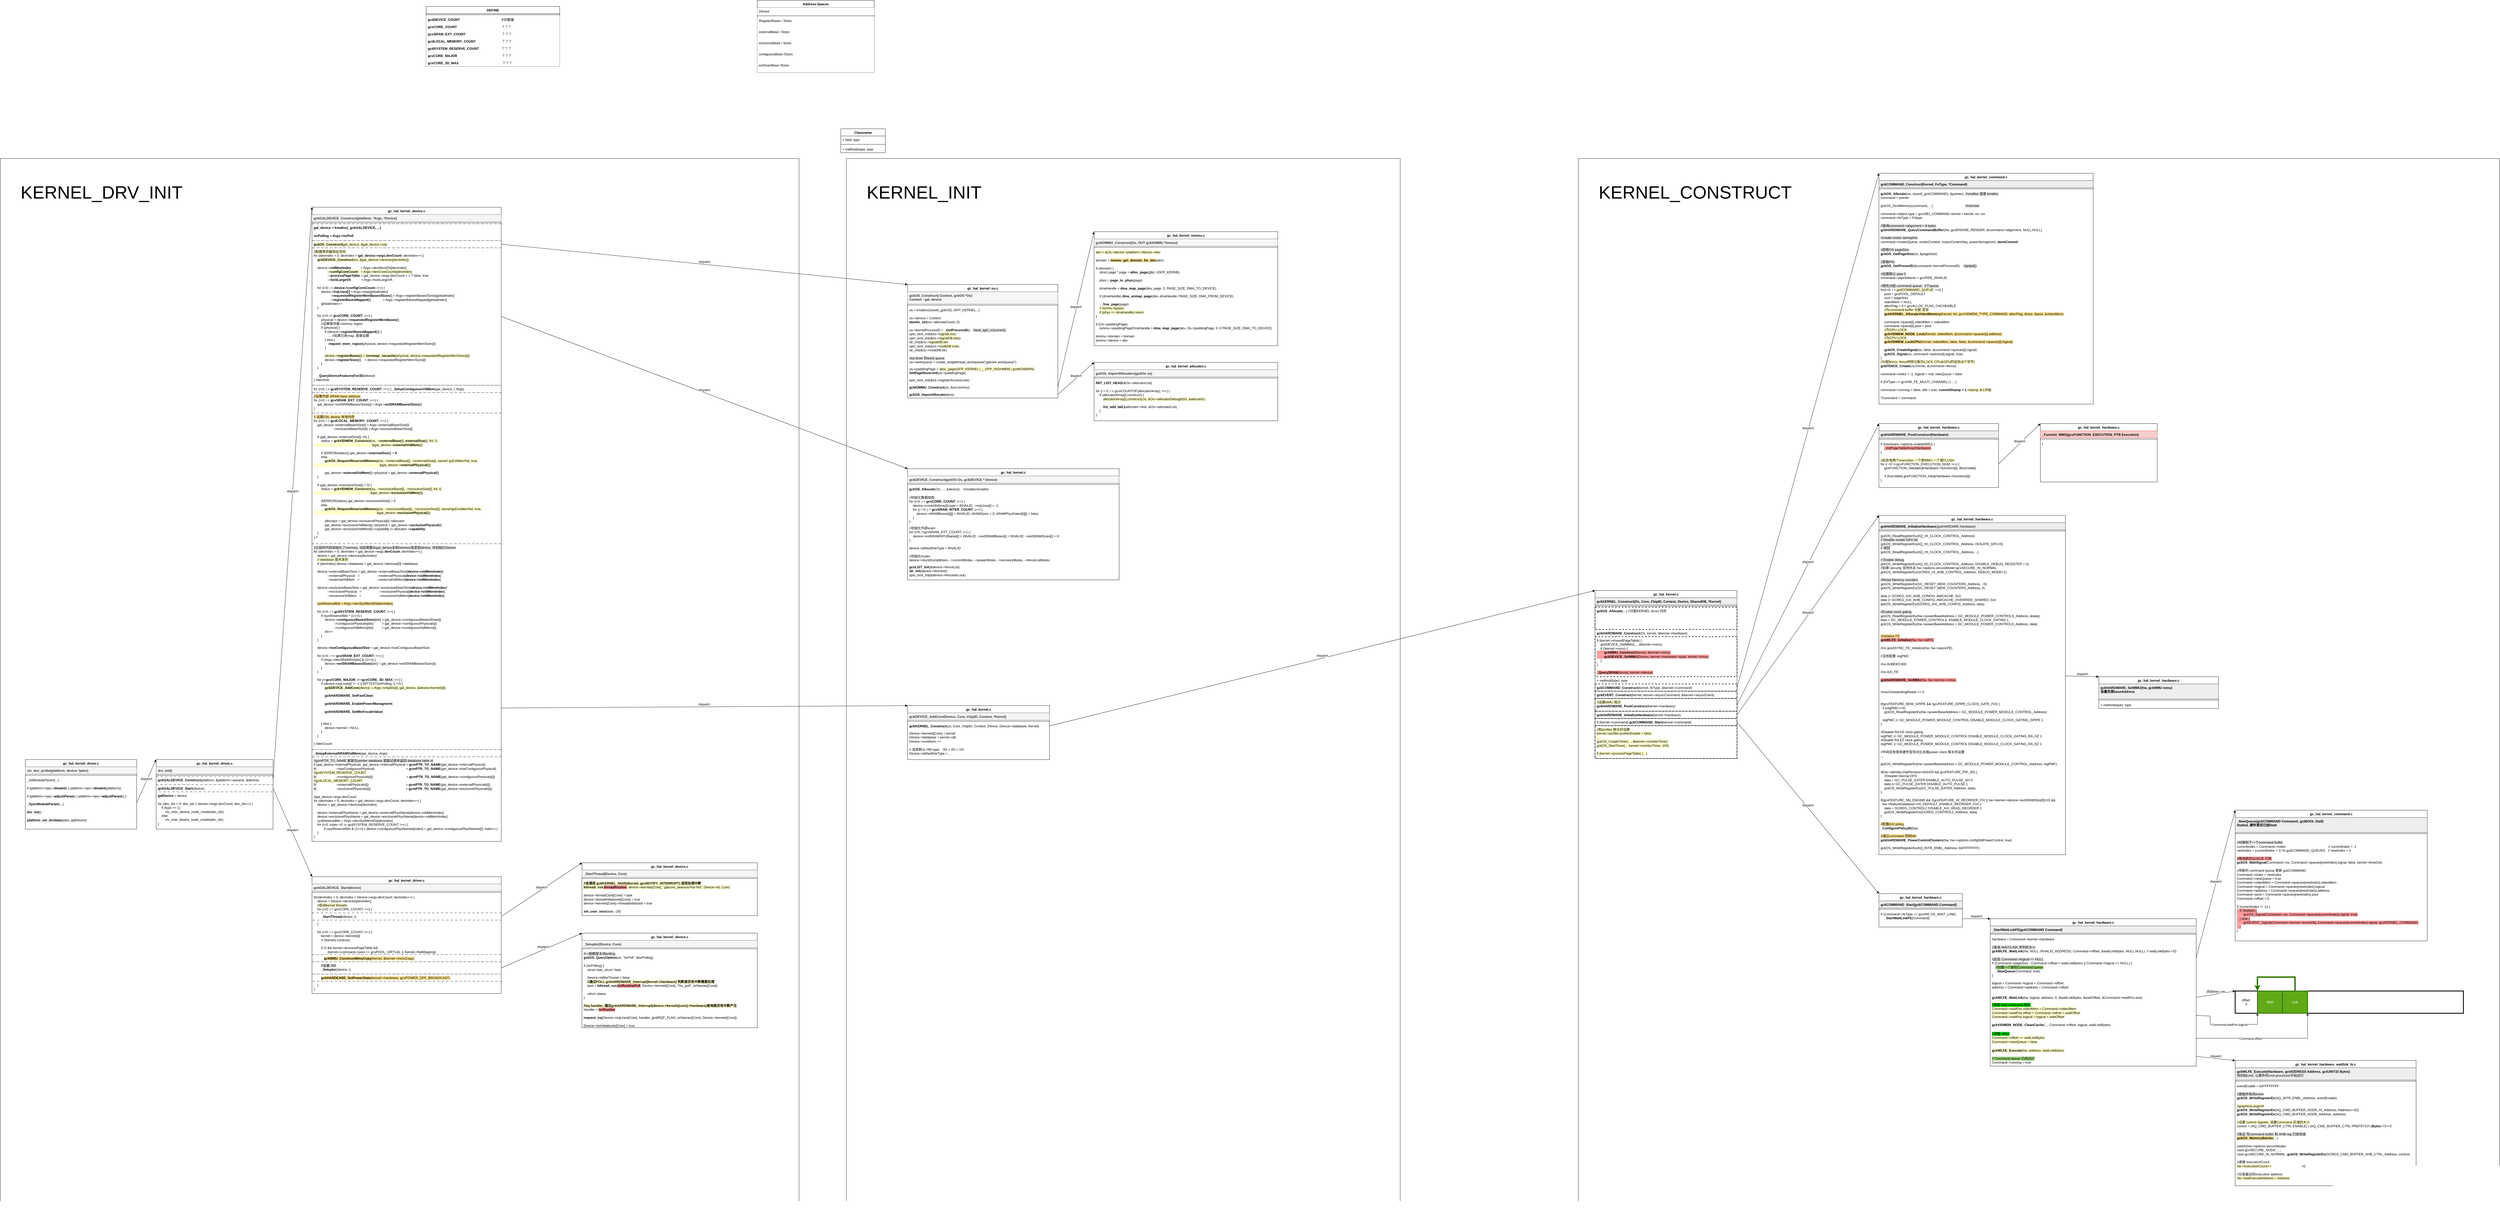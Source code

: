 <mxfile version="25.0.3">
  <diagram name="Page-1" id="yETsX5YmY6TTT-2X_jpd">
    <mxGraphModel dx="8894" dy="9568" grid="1" gridSize="10" guides="1" tooltips="1" connect="1" arrows="1" fold="1" page="1" pageScale="1" pageWidth="850" pageHeight="1100" math="0" shadow="0">
      <root>
        <mxCell id="0" />
        <mxCell id="1" parent="0" />
        <mxCell id="GQCZ_1Nqt_RRfZDzMszY-127" value="&lt;font style=&quot;font-size: 64px;&quot;&gt;&amp;nbsp; &amp;nbsp;&amp;nbsp;&lt;/font&gt;&lt;div&gt;&lt;font style=&quot;font-size: 64px;&quot;&gt;&amp;nbsp; &amp;nbsp; KERNEL_INIT&lt;/font&gt;&lt;/div&gt;" style="rounded=0;whiteSpace=wrap;html=1;verticalAlign=top;align=left;movable=0;resizable=0;rotatable=0;deletable=0;editable=0;locked=1;connectable=0;" vertex="1" parent="1">
          <mxGeometry x="-2760" y="-6443" width="1990" height="3840" as="geometry" />
        </mxCell>
        <mxCell id="GQCZ_1Nqt_RRfZDzMszY-73" value="&lt;font style=&quot;font-size: 64px;&quot;&gt;&amp;nbsp; &amp;nbsp;&amp;nbsp;&lt;/font&gt;&lt;div&gt;&lt;font style=&quot;font-size: 64px;&quot;&gt;&amp;nbsp; &amp;nbsp; KERNEL_DRV_INIT&lt;/font&gt;&lt;/div&gt;" style="rounded=0;whiteSpace=wrap;html=1;verticalAlign=top;align=left;movable=0;resizable=0;rotatable=0;deletable=0;editable=0;locked=1;connectable=0;" vertex="1" parent="1">
          <mxGeometry x="-5800" y="-6443" width="2870" height="3840" as="geometry" />
        </mxCell>
        <mxCell id="GQCZ_1Nqt_RRfZDzMszY-2" value="&lt;font style=&quot;font-size: 64px;&quot;&gt;&amp;nbsp; &amp;nbsp;&amp;nbsp;&lt;/font&gt;&lt;div&gt;&lt;font style=&quot;font-size: 64px;&quot;&gt;&amp;nbsp; &amp;nbsp; KERNEL_CONSTRUCT&lt;/font&gt;&lt;/div&gt;" style="rounded=0;whiteSpace=wrap;html=1;verticalAlign=top;align=left;movable=0;resizable=0;rotatable=0;deletable=0;editable=0;locked=1;connectable=0;" vertex="1" parent="1">
          <mxGeometry x="-130" y="-6443" width="3310" height="3840" as="geometry" />
        </mxCell>
        <mxCell id="f4m65Yiiwl_Fc4j-fUvb-1" value="gc_hal_kernel_command.c" style="swimlane;fontStyle=1;align=center;verticalAlign=top;childLayout=stackLayout;horizontal=1;startSize=26;horizontalStack=0;resizeParent=1;resizeParentMax=0;resizeLast=0;collapsible=1;marginBottom=0;whiteSpace=wrap;html=1;" parent="1" vertex="1">
          <mxGeometry x="950" y="-6390" width="770" height="830" as="geometry" />
        </mxCell>
        <mxCell id="f4m65Yiiwl_Fc4j-fUvb-2" value="&lt;b&gt;gckCOMMAND_Construct(Kernel, FeType, *Command)&lt;/b&gt;" style="text;strokeColor=#36393d;fillColor=#eeeeee;align=left;verticalAlign=top;spacingLeft=4;spacingRight=4;overflow=hidden;rotatable=0;points=[[0,0.5],[1,0.5]];portConstraint=eastwest;whiteSpace=wrap;html=1;" parent="f4m65Yiiwl_Fc4j-fUvb-1" vertex="1">
          <mxGeometry y="26" width="770" height="26" as="geometry" />
        </mxCell>
        <mxCell id="f4m65Yiiwl_Fc4j-fUvb-3" value="" style="line;strokeWidth=1;fillColor=none;align=left;verticalAlign=middle;spacingTop=-1;spacingLeft=3;spacingRight=3;rotatable=0;labelPosition=right;points=[];portConstraint=eastwest;strokeColor=inherit;" parent="f4m65Yiiwl_Fc4j-fUvb-1" vertex="1">
          <mxGeometry y="52" width="770" height="8" as="geometry" />
        </mxCell>
        <mxCell id="f4m65Yiiwl_Fc4j-fUvb-4" value="&lt;b&gt;gckOS_Allocate&lt;/b&gt;(os, sizeof(_gckCOMMAND), &amp;amp;pointer)&amp;nbsp;&amp;nbsp;&lt;span style=&quot;background-color: rgb(230, 230, 230);&quot;&gt;//vmalloc 或者 kmalloc&lt;/span&gt;&lt;div&gt;command = pointer&lt;/div&gt;&lt;div&gt;&lt;br&gt;&lt;/div&gt;&lt;div&gt;gckOS_ZeroMemory(command, ...)&amp;nbsp; &amp;nbsp; &amp;nbsp; &amp;nbsp; &amp;nbsp; &amp;nbsp; &amp;nbsp; &amp;nbsp; &amp;nbsp; &amp;nbsp; &amp;nbsp; &amp;nbsp; &amp;nbsp; &amp;nbsp; &amp;nbsp; &amp;nbsp; &amp;nbsp; &amp;nbsp;&lt;span style=&quot;background-color: rgb(230, 230, 230);&quot;&gt;//memset&lt;/span&gt;&lt;/div&gt;&lt;div&gt;&lt;br&gt;&lt;/div&gt;&lt;div&gt;command-&amp;gt;object.type = gcvOBJ_COMMAND, kernel = kernel, os =os&lt;br&gt;command-&amp;gt;feType = Fetype&lt;/div&gt;&lt;div&gt;&lt;br&gt;&lt;/div&gt;&lt;div&gt;&lt;span style=&quot;background-color: rgb(230, 230, 230);&quot;&gt;//查询command-&amp;gt;alignment = 8 bytes&lt;/span&gt;&lt;/div&gt;&lt;div&gt;&lt;b&gt;gckHARDWARE_QueryCommandBuffer&lt;/b&gt;(hw, gcvENGINE_RENDER, &amp;amp;command-&amp;gt;alignment, NULL,NULL)&lt;br&gt;&lt;br&gt;&lt;span style=&quot;background-color: rgb(230, 230, 230);&quot;&gt;//create mutex semaphre&lt;/span&gt;&lt;br&gt;command-&amp;gt;mutexQueue, mutexContext, mutexContexSeq, powerSemaphore, &lt;b&gt;atomCommit&lt;/b&gt;&lt;br&gt;&lt;br&gt;&lt;span style=&quot;background-color: rgb(230, 230, 230);&quot;&gt;//获取OS pageSize&lt;/span&gt;&lt;br&gt;&lt;b&gt;gckOS_GetPageSize&lt;/b&gt;(os, &amp;amp;pageSize)&lt;/div&gt;&lt;div&gt;&lt;br&gt;&lt;/div&gt;&lt;div&gt;&lt;span style=&quot;background-color: rgb(230, 230, 230);&quot;&gt;//获取PID&lt;/span&gt;&lt;/div&gt;&lt;div&gt;&lt;b&gt;gckOS_GetProcesID&lt;/b&gt;(&amp;amp;command-&amp;gt;kernelProcessID)&amp;nbsp; &amp;nbsp; &lt;span style=&quot;background-color: rgb(230, 230, 230);&quot;&gt;//getpid()&lt;/span&gt;&lt;/div&gt;&lt;div&gt;&lt;br&gt;&lt;/div&gt;&lt;div&gt;&lt;span style=&quot;background-color: rgb(230, 230, 230);&quot;&gt;//设置默认 pipe 0&lt;br&gt;&lt;/span&gt;command-&amp;gt;pipeSelecte = gcvPIPE_INVALID&lt;/div&gt;&lt;div&gt;&lt;br&gt;&lt;/div&gt;&lt;div&gt;&lt;span style=&quot;background-color: rgb(230, 230, 230);&quot;&gt;//预先分配 command queue:&amp;nbsp; 2个queue&lt;/span&gt;&lt;/div&gt;&lt;div&gt;for(i=0; i &amp;lt; &lt;span style=&quot;background-color: rgb(255, 255, 204);&quot;&gt;gcdCOMMAND_QUEUE&lt;/span&gt;; ++i) {&lt;/div&gt;&lt;div&gt;&amp;nbsp; &amp;nbsp; pool = gcvPOOL_DEFAULT&lt;/div&gt;&lt;div&gt;&amp;nbsp; &amp;nbsp; size = pageSize&lt;/div&gt;&lt;div&gt;&amp;nbsp; &amp;nbsp; videoMem = NULL&lt;/div&gt;&lt;div&gt;&amp;nbsp; &amp;nbsp; allocFlag = 0 // gcvALLOC_FLAG_CACHEABLE&lt;/div&gt;&lt;div&gt;&amp;nbsp; &amp;nbsp; &lt;span style=&quot;background-color: rgb(255, 255, 204);&quot;&gt;//为command buffer 分配 显存&lt;/span&gt;&lt;/div&gt;&lt;div&gt;&amp;nbsp; &amp;nbsp; &lt;span style=&quot;background-color: rgb(255, 229, 153);&quot;&gt;&lt;b&gt;gckKERNEL_AllocateVideoMemory&lt;/b&gt;(Kernel, 64, gcvVIDMEM_TYPE_COMMAND, allocFlag, &amp;amp;size, &amp;amp;pool, &amp;amp;videoMem)&lt;/span&gt;&lt;/div&gt;&lt;div&gt;&lt;br&gt;&lt;/div&gt;&lt;div&gt;&amp;nbsp; &amp;nbsp; command-&amp;gt;queue[i].videoMem = videoMem&lt;/div&gt;&lt;div&gt;&amp;nbsp; &amp;nbsp; command-&amp;gt;queue[i].pool = pool&lt;/div&gt;&lt;div&gt;&amp;nbsp; &amp;nbsp; &lt;span style=&quot;background-color: rgb(255, 255, 204);&quot;&gt;//为GPU LOCK&lt;/span&gt;&lt;/div&gt;&lt;div&gt;&amp;nbsp; &amp;nbsp; &lt;span style=&quot;background-color: rgb(255, 229, 153);&quot;&gt;&lt;b&gt;gckVIDMEM_NODE_Lock&lt;/b&gt;(Kernel, videoMem, &amp;amp;command-&amp;gt;queues[i].address)&lt;/span&gt;&lt;/div&gt;&lt;div&gt;&amp;nbsp; &amp;nbsp; &lt;span style=&quot;background-color: rgb(255, 255, 204);&quot;&gt;//为CPU LOCK&lt;/span&gt;&lt;/div&gt;&lt;div&gt;&amp;nbsp; &amp;nbsp; &lt;span style=&quot;background-color: rgb(255, 229, 153);&quot;&gt;&lt;b&gt;gckVIDMEM_LockCPU&lt;/b&gt;(Kernel, videoMem, false, false, &amp;amp;command-&amp;gt;queues[i].logical)&lt;/span&gt;&lt;/div&gt;&lt;div&gt;&lt;br&gt;&lt;/div&gt;&lt;div&gt;&amp;nbsp; &amp;nbsp; &lt;b&gt;gckOS_CreateSignal&lt;/b&gt;(os, false, &amp;amp;command-&amp;gt;queues[i].signal)&lt;/div&gt;&lt;div&gt;&amp;nbsp; &amp;nbsp; &lt;b&gt;gckOS_Signal&lt;/b&gt;(os, command-&amp;gt;queues[i].signal, true)&lt;/div&gt;&lt;div&gt;}&lt;/div&gt;&lt;div&gt;&lt;span style=&quot;background-color: rgb(255, 255, 204);&quot;&gt;//分配fence, fence同样分配为LOCK CPU&amp;amp;GPU的显存(8个字节)&lt;/span&gt;&lt;/div&gt;&lt;div&gt;&lt;b&gt;gckFENCE_Create&lt;/b&gt;(os,Kernel, &amp;amp;command-&amp;gt;fence)&lt;/div&gt;&lt;div&gt;&lt;br&gt;&lt;/div&gt;&lt;div&gt;command-&amp;gt;index = -1,&amp;nbsp;&lt;span style=&quot;background-color: initial;&quot;&gt;logical = null,&amp;nbsp;&lt;/span&gt;&lt;span style=&quot;background-color: initial;&quot;&gt;newQueue = false&amp;nbsp;&lt;/span&gt;&lt;/div&gt;&lt;div&gt;&lt;br&gt;&lt;/div&gt;&lt;div&gt;if (FeType == gcvHW_FE_MULTI_CHANNEL) { ... }&lt;/div&gt;&lt;div&gt;&lt;br&gt;&lt;/div&gt;&lt;div&gt;command-&amp;gt;running = false, idle = true, &lt;b&gt;commitStamp = 1 &lt;/b&gt;&lt;span style=&quot;background-color: rgb(255, 255, 204);&quot;&gt;//stamp 从1开始&lt;/span&gt;&lt;/div&gt;&lt;div&gt;&lt;br&gt;&lt;/div&gt;&lt;div&gt;*Command = command&lt;/div&gt;&lt;div&gt;&lt;br&gt;&lt;/div&gt;&lt;div&gt;&lt;br&gt;&lt;br&gt;&lt;/div&gt;&lt;div&gt;&lt;br&gt;&lt;/div&gt;&lt;div&gt;&lt;br&gt;&lt;/div&gt;&lt;div&gt;&lt;br&gt;&lt;/div&gt;" style="text;strokeColor=none;fillColor=none;align=left;verticalAlign=top;spacingLeft=4;spacingRight=4;overflow=hidden;rotatable=0;points=[[0,0.5],[1,0.5]];portConstraint=eastwest;whiteSpace=wrap;html=1;" parent="f4m65Yiiwl_Fc4j-fUvb-1" vertex="1">
          <mxGeometry y="60" width="770" height="770" as="geometry" />
        </mxCell>
        <mxCell id="f4m65Yiiwl_Fc4j-fUvb-5" value="gc_hal_kernel.c" style="swimlane;fontStyle=1;align=center;verticalAlign=top;childLayout=stackLayout;horizontal=1;startSize=26;horizontalStack=0;resizeParent=1;resizeParentMax=0;resizeLast=0;collapsible=1;marginBottom=0;whiteSpace=wrap;html=1;" parent="1" vertex="1">
          <mxGeometry x="-70" y="-4890" width="510" height="604" as="geometry" />
        </mxCell>
        <mxCell id="f4m65Yiiwl_Fc4j-fUvb-6" value="&lt;b&gt;gckKERNEL_Construct(Os, Core, ChipID, Context, Device, SharedDB, *Kernel)&lt;/b&gt;" style="text;strokeColor=#36393d;fillColor=#eeeeee;align=left;verticalAlign=top;spacingLeft=4;spacingRight=4;overflow=hidden;rotatable=0;points=[[0,0.5],[1,0.5]];portConstraint=eastwest;whiteSpace=wrap;html=1;" parent="f4m65Yiiwl_Fc4j-fUvb-5" vertex="1">
          <mxGeometry y="26" width="510" height="26" as="geometry" />
        </mxCell>
        <mxCell id="f4m65Yiiwl_Fc4j-fUvb-7" value="" style="line;strokeWidth=1;fillColor=none;align=left;verticalAlign=middle;spacingTop=-1;spacingLeft=3;spacingRight=3;rotatable=0;labelPosition=right;points=[];portConstraint=eastwest;strokeColor=inherit;" parent="f4m65Yiiwl_Fc4j-fUvb-5" vertex="1">
          <mxGeometry y="52" width="510" height="8" as="geometry" />
        </mxCell>
        <mxCell id="GQCZ_1Nqt_RRfZDzMszY-10" value="&lt;b&gt;gckOS_Allocate&lt;/b&gt;(...) //分配KERNEL struct 内存" style="text;strokeColor=default;fillColor=none;align=left;verticalAlign=top;spacingLeft=4;spacingRight=4;overflow=hidden;rotatable=0;points=[[0,0.5],[1,0.5]];portConstraint=eastwest;whiteSpace=wrap;html=1;strokeWidth=2;dashed=1;" vertex="1" parent="f4m65Yiiwl_Fc4j-fUvb-5">
          <mxGeometry y="60" width="510" height="80" as="geometry" />
        </mxCell>
        <mxCell id="GQCZ_1Nqt_RRfZDzMszY-14" value="&lt;b&gt;gckHARDWARE_Construct&lt;/b&gt;(Os, kernel, &amp;amp;kernel-&amp;gt;hardware)" style="text;strokeColor=none;fillColor=none;align=left;verticalAlign=top;spacingLeft=4;spacingRight=4;overflow=hidden;rotatable=0;points=[[0,0.5],[1,0.5]];portConstraint=eastwest;whiteSpace=wrap;html=1;" vertex="1" parent="f4m65Yiiwl_Fc4j-fUvb-5">
          <mxGeometry y="140" width="510" height="26" as="geometry" />
        </mxCell>
        <mxCell id="GQCZ_1Nqt_RRfZDzMszY-18" value="if (kernel-&amp;gt;sharedPageTable) {&lt;br&gt;&amp;nbsp; &amp;nbsp; gckDEVICE_GetMMU(..., &amp;amp;kernel-&amp;gt;mmu)&lt;br&gt;&amp;nbsp; &amp;nbsp; if (!kernel-&amp;gt;mmu) {&lt;div&gt;&lt;span style=&quot;background-color: rgb(255, 153, 153);&quot;&gt;&amp;nbsp; &amp;nbsp; &amp;nbsp; &amp;nbsp; &lt;b&gt;gckMMU_Construct&lt;/b&gt;(kernel, &amp;amp;kernel-&amp;gt;mmu)&lt;/span&gt;&lt;/div&gt;&lt;div&gt;&lt;span style=&quot;background-color: rgb(255, 153, 153);&quot;&gt;&amp;nbsp; &amp;nbsp; &amp;nbsp; &amp;nbsp; &lt;b&gt;gckDEVICE_SetMMU&lt;/b&gt;(Device, kernel-&amp;gt;hardware-&amp;gt;type, kernel-&amp;gt;mmu)&lt;/span&gt;&lt;/div&gt;&lt;div&gt;&amp;nbsp; &amp;nbsp; }&lt;br&gt;}&lt;/div&gt;&lt;div&gt;&lt;br&gt;&lt;/div&gt;&lt;div&gt;&lt;span style=&quot;background-color: rgb(255, 153, 153);&quot;&gt;&lt;b&gt;_QuerySRAM&lt;/b&gt;(kernel, kernel-&amp;gt;device)&lt;/span&gt;&lt;/div&gt;" style="text;strokeColor=default;fillColor=none;align=left;verticalAlign=top;spacingLeft=4;spacingRight=4;overflow=hidden;rotatable=0;points=[[0,0.5],[1,0.5]];portConstraint=eastwest;whiteSpace=wrap;html=1;dashed=1;strokeWidth=2;" vertex="1" parent="f4m65Yiiwl_Fc4j-fUvb-5">
          <mxGeometry y="166" width="510" height="144" as="geometry" />
        </mxCell>
        <mxCell id="GQCZ_1Nqt_RRfZDzMszY-24" value="+ method(type): type" style="text;strokeColor=none;fillColor=none;align=left;verticalAlign=top;spacingLeft=4;spacingRight=4;overflow=hidden;rotatable=0;points=[[0,0.5],[1,0.5]];portConstraint=eastwest;whiteSpace=wrap;html=1;" vertex="1" parent="f4m65Yiiwl_Fc4j-fUvb-5">
          <mxGeometry y="310" width="510" height="26" as="geometry" />
        </mxCell>
        <mxCell id="f4m65Yiiwl_Fc4j-fUvb-9" value="&lt;b&gt;gckCOMMAND_Construct&lt;/b&gt;(kernel, feType, &amp;amp;kernel-&amp;gt;command)" style="text;strokeColor=default;fillColor=none;align=left;verticalAlign=top;spacingLeft=4;spacingRight=4;overflow=hidden;rotatable=0;points=[[0,0.5],[1,0.5]];portConstraint=eastwest;whiteSpace=wrap;html=1;dashed=1;strokeWidth=2;" parent="f4m65Yiiwl_Fc4j-fUvb-5" vertex="1">
          <mxGeometry y="336" width="510" height="26" as="geometry" />
        </mxCell>
        <mxCell id="f4m65Yiiwl_Fc4j-fUvb-10" value="&lt;b&gt;gckEVENT_Construct&lt;/b&gt;(kernel, kernel-&amp;gt;asyncCommand, &amp;amp;kernel-&amp;gt;asyncEvent)" style="text;strokeColor=default;fillColor=none;align=left;verticalAlign=top;spacingLeft=4;spacingRight=4;overflow=hidden;rotatable=0;points=[[0,0.5],[1,0.5]];portConstraint=eastwest;whiteSpace=wrap;html=1;dashed=1;strokeWidth=2;" parent="f4m65Yiiwl_Fc4j-fUvb-5" vertex="1">
          <mxGeometry y="362" width="510" height="26" as="geometry" />
        </mxCell>
        <mxCell id="f4m65Yiiwl_Fc4j-fUvb-12" value="&lt;div&gt;&lt;span style=&quot;background-color: rgb(255, 255, 204);&quot;&gt;//设置MMU 相关&lt;/span&gt;&lt;/div&gt;&lt;b&gt;gckHARDWARE_PostConstruct&lt;/b&gt;(kernel-&amp;gt;hardware)" style="text;strokeColor=default;fillColor=none;align=left;verticalAlign=top;spacingLeft=4;spacingRight=4;overflow=hidden;rotatable=0;points=[[0,0.5],[1,0.5]];portConstraint=eastwest;whiteSpace=wrap;html=1;dashed=1;strokeWidth=2;" parent="f4m65Yiiwl_Fc4j-fUvb-5" vertex="1">
          <mxGeometry y="388" width="510" height="46" as="geometry" />
        </mxCell>
        <mxCell id="f4m65Yiiwl_Fc4j-fUvb-13" value="&lt;b&gt;gckHARDWARE_InitializeHardware&lt;/b&gt;(kernel-&amp;gt;hardware)" style="text;strokeColor=default;fillColor=none;align=left;verticalAlign=top;spacingLeft=4;spacingRight=4;overflow=hidden;rotatable=0;points=[[0,0.5],[1,0.5]];portConstraint=eastwest;whiteSpace=wrap;html=1;dashed=1;strokeWidth=2;" parent="f4m65Yiiwl_Fc4j-fUvb-5" vertex="1">
          <mxGeometry y="434" width="510" height="26" as="geometry" />
        </mxCell>
        <mxCell id="f4m65Yiiwl_Fc4j-fUvb-14" value="if (kernel-&amp;gt;command) &lt;b&gt;gckCOMMAND_Start&lt;/b&gt;(kernel-&amp;gt;command)" style="text;strokeColor=default;fillColor=none;align=left;verticalAlign=top;spacingLeft=4;spacingRight=4;overflow=hidden;rotatable=0;points=[[0,0.5],[1,0.5]];portConstraint=eastwest;whiteSpace=wrap;html=1;dashed=1;strokeWidth=2;" parent="f4m65Yiiwl_Fc4j-fUvb-5" vertex="1">
          <mxGeometry y="460" width="510" height="26" as="geometry" />
        </mxCell>
        <mxCell id="f4m65Yiiwl_Fc4j-fUvb-15" value="&lt;span style=&quot;background-color: rgb(255, 255, 204);&quot;&gt;//和profiler 相关的设置&lt;/span&gt;&lt;div&gt;&lt;span style=&quot;background-color: rgb(255, 255, 204);&quot;&gt;kernel-&amp;gt;profiler.profilerEnable = false&amp;nbsp;&lt;/span&gt;&lt;/div&gt;&lt;div&gt;&lt;span style=&quot;background-color: rgb(255, 255, 204);&quot;&gt;....&lt;/span&gt;&lt;/div&gt;&lt;div&gt;&lt;span style=&quot;background-color: rgb(255, 255, 204);&quot;&gt;gckOS_CreateTimer(..., &amp;amp;kernel-&amp;gt;monitorTimer)&lt;/span&gt;&lt;/div&gt;&lt;div&gt;&lt;span style=&quot;background-color: rgb(255, 255, 204);&quot;&gt;gckOS_StartTimer(... kernel-&amp;gt;monitorTimer, 100)&lt;/span&gt;&lt;/div&gt;&lt;div&gt;&lt;span style=&quot;background-color: rgb(255, 255, 204);&quot;&gt;&lt;br&gt;&lt;/span&gt;&lt;/div&gt;&lt;div&gt;&lt;span style=&quot;background-color: rgb(255, 255, 204);&quot;&gt;if (kernel-&amp;gt;processPageTable) { ..}&lt;/span&gt;&lt;/div&gt;&lt;div&gt;&lt;span style=&quot;background-color: rgb(255, 255, 204);&quot;&gt;&lt;br&gt;&lt;/span&gt;&lt;/div&gt;&lt;div&gt;&lt;br&gt;&lt;/div&gt;&lt;div&gt;&lt;span style=&quot;background-color: rgb(255, 255, 204);&quot;&gt;&lt;br&gt;&lt;/span&gt;&lt;/div&gt;" style="text;strokeColor=default;fillColor=none;align=left;verticalAlign=top;spacingLeft=4;spacingRight=4;overflow=hidden;rotatable=0;points=[[0,0.5],[1,0.5]];portConstraint=eastwest;whiteSpace=wrap;html=1;dashed=1;strokeWidth=2;" parent="f4m65Yiiwl_Fc4j-fUvb-5" vertex="1">
          <mxGeometry y="486" width="510" height="118" as="geometry" />
        </mxCell>
        <mxCell id="f4m65Yiiwl_Fc4j-fUvb-16" value="dispatch" style="html=1;verticalAlign=bottom;endArrow=block;curved=0;rounded=0;entryX=0;entryY=0;entryDx=0;entryDy=0;exitX=1;exitY=0.5;exitDx=0;exitDy=0;" parent="1" source="f4m65Yiiwl_Fc4j-fUvb-9" target="f4m65Yiiwl_Fc4j-fUvb-1" edge="1">
          <mxGeometry width="80" relative="1" as="geometry">
            <mxPoint x="580" y="-4893" as="sourcePoint" />
            <mxPoint x="710" y="-5110" as="targetPoint" />
          </mxGeometry>
        </mxCell>
        <mxCell id="f4m65Yiiwl_Fc4j-fUvb-17" value="gc_hal_kernel_hardware.c" style="swimlane;fontStyle=1;align=center;verticalAlign=top;childLayout=stackLayout;horizontal=1;startSize=26;horizontalStack=0;resizeParent=1;resizeParentMax=0;resizeLast=0;collapsible=1;marginBottom=0;whiteSpace=wrap;html=1;" parent="1" vertex="1">
          <mxGeometry x="950" y="-5490" width="430" height="230" as="geometry" />
        </mxCell>
        <mxCell id="f4m65Yiiwl_Fc4j-fUvb-18" value="&lt;span style=&quot;font-weight: 700; text-align: center;&quot;&gt;gckHARDWARE_PostConstruct(Hardware)&lt;/span&gt;" style="text;strokeColor=#36393d;fillColor=#eeeeee;align=left;verticalAlign=top;spacingLeft=4;spacingRight=4;overflow=hidden;rotatable=0;points=[[0,0.5],[1,0.5]];portConstraint=eastwest;whiteSpace=wrap;html=1;" parent="f4m65Yiiwl_Fc4j-fUvb-17" vertex="1">
          <mxGeometry y="26" width="430" height="26" as="geometry" />
        </mxCell>
        <mxCell id="f4m65Yiiwl_Fc4j-fUvb-19" value="" style="line;strokeWidth=1;fillColor=none;align=left;verticalAlign=middle;spacingTop=-1;spacingLeft=3;spacingRight=3;rotatable=0;labelPosition=right;points=[];portConstraint=eastwest;strokeColor=inherit;" parent="f4m65Yiiwl_Fc4j-fUvb-17" vertex="1">
          <mxGeometry y="52" width="430" height="8" as="geometry" />
        </mxCell>
        <mxCell id="f4m65Yiiwl_Fc4j-fUvb-20" value="if (Hardware-&amp;gt;options.enableMMU) {&lt;div&gt;&amp;nbsp; &amp;nbsp; &lt;span style=&quot;background-color: rgb(255, 153, 153);&quot;&gt;_InitPageTableArray(Hardware)&lt;/span&gt;&lt;/div&gt;&lt;div&gt;}&lt;/div&gt;&lt;div&gt;&lt;br&gt;&lt;/div&gt;&lt;div&gt;&lt;span style=&quot;background-color: rgb(255, 255, 204);&quot;&gt;//此处有两个execution 一个是MMU 一个是FLUSH&lt;/span&gt;&lt;/div&gt;&lt;div&gt;for (i =0; i&amp;lt;gcvFUNCTION_EXECUTION_NUM; i++) {&lt;/div&gt;&lt;div&gt;&amp;nbsp; &amp;nbsp; gckFUNCTION_Validate(&amp;amp;Hardware-&amp;gt;functions[i], &amp;amp;funcValid)&lt;/div&gt;&lt;div&gt;&lt;br&gt;&lt;/div&gt;&lt;div&gt;&amp;nbsp; &amp;nbsp; if (funcValid) gckFUNCTION_Init(&amp;amp;Hardware-&amp;gt;functions[i])&lt;/div&gt;&lt;div&gt;}&lt;/div&gt;" style="text;strokeColor=none;fillColor=none;align=left;verticalAlign=top;spacingLeft=4;spacingRight=4;overflow=hidden;rotatable=0;points=[[0,0.5],[1,0.5]];portConstraint=eastwest;whiteSpace=wrap;html=1;" parent="f4m65Yiiwl_Fc4j-fUvb-17" vertex="1">
          <mxGeometry y="60" width="430" height="170" as="geometry" />
        </mxCell>
        <mxCell id="f4m65Yiiwl_Fc4j-fUvb-21" value="gc_hal_kernel_hardware.c" style="swimlane;fontStyle=1;align=center;verticalAlign=top;childLayout=stackLayout;horizontal=1;startSize=26;horizontalStack=0;resizeParent=1;resizeParentMax=0;resizeLast=0;collapsible=1;marginBottom=0;whiteSpace=wrap;html=1;" parent="1" vertex="1">
          <mxGeometry x="1530" y="-5490" width="420" height="210" as="geometry" />
        </mxCell>
        <mxCell id="f4m65Yiiwl_Fc4j-fUvb-22" value="&lt;b&gt;_FuncInit_MMU(gcsFUNCTION_EXECUTION_PTR Execution)&lt;/b&gt;" style="text;strokeColor=#b85450;fillColor=#f8cecc;align=left;verticalAlign=top;spacingLeft=4;spacingRight=4;overflow=hidden;rotatable=0;points=[[0,0.5],[1,0.5]];portConstraint=eastwest;whiteSpace=wrap;html=1;" parent="f4m65Yiiwl_Fc4j-fUvb-21" vertex="1">
          <mxGeometry y="26" width="420" height="26" as="geometry" />
        </mxCell>
        <mxCell id="f4m65Yiiwl_Fc4j-fUvb-23" value="" style="line;strokeWidth=1;fillColor=none;align=left;verticalAlign=middle;spacingTop=-1;spacingLeft=3;spacingRight=3;rotatable=0;labelPosition=right;points=[];portConstraint=eastwest;strokeColor=inherit;" parent="f4m65Yiiwl_Fc4j-fUvb-21" vertex="1">
          <mxGeometry y="52" width="420" height="8" as="geometry" />
        </mxCell>
        <mxCell id="f4m65Yiiwl_Fc4j-fUvb-24" value="f&lt;div&gt;&lt;br&gt;&lt;/div&gt;&lt;div&gt;&lt;br&gt;&lt;/div&gt;&lt;div&gt;&lt;br&gt;&lt;/div&gt;&lt;div&gt;&lt;br&gt;&lt;/div&gt;&lt;div&gt;&lt;br&gt;&lt;/div&gt;&lt;div&gt;&lt;br&gt;&lt;/div&gt;&lt;div&gt;&lt;br&gt;&lt;/div&gt;&lt;div&gt;&lt;br&gt;&lt;/div&gt;&lt;div&gt;&lt;br&gt;&lt;/div&gt;" style="text;strokeColor=none;fillColor=none;align=left;verticalAlign=top;spacingLeft=4;spacingRight=4;overflow=hidden;rotatable=0;points=[[0,0.5],[1,0.5]];portConstraint=eastwest;whiteSpace=wrap;html=1;" parent="f4m65Yiiwl_Fc4j-fUvb-21" vertex="1">
          <mxGeometry y="60" width="420" height="150" as="geometry" />
        </mxCell>
        <mxCell id="f4m65Yiiwl_Fc4j-fUvb-25" value="dispatch" style="html=1;verticalAlign=bottom;endArrow=block;curved=0;rounded=0;entryX=0;entryY=0;entryDx=0;entryDy=0;exitX=1;exitY=0.5;exitDx=0;exitDy=0;" parent="1" source="f4m65Yiiwl_Fc4j-fUvb-20" target="f4m65Yiiwl_Fc4j-fUvb-21" edge="1">
          <mxGeometry width="80" relative="1" as="geometry">
            <mxPoint x="720" y="-5541" as="sourcePoint" />
            <mxPoint x="980" y="-6110" as="targetPoint" />
          </mxGeometry>
        </mxCell>
        <mxCell id="f4m65Yiiwl_Fc4j-fUvb-26" value="dispatch" style="html=1;verticalAlign=bottom;endArrow=block;curved=0;rounded=0;entryX=0;entryY=0;entryDx=0;entryDy=0;exitX=1;exitY=0.5;exitDx=0;exitDy=0;" parent="1" source="f4m65Yiiwl_Fc4j-fUvb-12" target="f4m65Yiiwl_Fc4j-fUvb-17" edge="1">
          <mxGeometry width="80" relative="1" as="geometry">
            <mxPoint x="580" y="-4301" as="sourcePoint" />
            <mxPoint x="840" y="-4870" as="targetPoint" />
          </mxGeometry>
        </mxCell>
        <mxCell id="f4m65Yiiwl_Fc4j-fUvb-27" value="gc_hal_kernel_hardware.c" style="swimlane;fontStyle=1;align=center;verticalAlign=top;childLayout=stackLayout;horizontal=1;startSize=26;horizontalStack=0;resizeParent=1;resizeParentMax=0;resizeLast=0;collapsible=1;marginBottom=0;whiteSpace=wrap;html=1;" parent="1" vertex="1">
          <mxGeometry x="950" y="-5160" width="670" height="1220" as="geometry" />
        </mxCell>
        <mxCell id="f4m65Yiiwl_Fc4j-fUvb-28" value="&lt;b&gt;gckHARDWARE_InitializeHardware&lt;/b&gt;(gckHARDARE Hardware)" style="text;strokeColor=#36393d;fillColor=#eeeeee;align=left;verticalAlign=top;spacingLeft=4;spacingRight=4;overflow=hidden;rotatable=0;points=[[0,0.5],[1,0.5]];portConstraint=eastwest;whiteSpace=wrap;html=1;" parent="f4m65Yiiwl_Fc4j-fUvb-27" vertex="1">
          <mxGeometry y="26" width="670" height="26" as="geometry" />
        </mxCell>
        <mxCell id="f4m65Yiiwl_Fc4j-fUvb-29" value="" style="line;strokeWidth=1;fillColor=none;align=left;verticalAlign=middle;spacingTop=-1;spacingLeft=3;spacingRight=3;rotatable=0;labelPosition=right;points=[];portConstraint=eastwest;strokeColor=inherit;" parent="f4m65Yiiwl_Fc4j-fUvb-27" vertex="1">
          <mxGeometry y="52" width="670" height="8" as="geometry" />
        </mxCell>
        <mxCell id="f4m65Yiiwl_Fc4j-fUvb-30" value="gckOS_ReadRegisterEx(AQ_HI_CLOCK_CONTROL_Address)&lt;div&gt;&lt;span style=&quot;background-color: rgb(230, 230, 230);&quot;&gt;// Disable isolate GPU bit&lt;/span&gt;&lt;/div&gt;&lt;div&gt;gckOS_WriteRegisterEx(AQ_HI_CLOCK_CONTROL_Address, ISOLATE_GPU=0)&lt;/div&gt;&lt;div&gt;&lt;span style=&quot;background-color: rgb(230, 230, 230);&quot;&gt;// 读回&lt;/span&gt;&lt;/div&gt;&lt;div&gt;gckOS_ReadRegisterEx(AQ_HI_CLOCK_CONTROL_Address, ..)&lt;/div&gt;&lt;div&gt;&lt;span style=&quot;background-color: rgb(230, 230, 230);&quot;&gt;&lt;br&gt;&lt;/span&gt;&lt;/div&gt;&lt;div&gt;&lt;span style=&quot;background-color: rgb(230, 230, 230);&quot;&gt;// Enable debug&lt;/span&gt;&lt;/div&gt;&lt;div&gt;gckOS_WriteRegisterEx(AQ_HI_CLOCK_CONTROL_Address, DISABLE_DEBUG_REGISTER = 0)&lt;/div&gt;&lt;div&gt;&lt;span style=&quot;background-color: initial;&quot;&gt;//如果 security 支持并且 hw-&amp;gt;options.secureMode=gcvSECURE_IN_NORMAL&lt;/span&gt;&lt;/div&gt;&lt;div&gt;gckOS_WriteRegisterEx(GCREG_HI_AHB_CONTROL_Address, DEBUG_MODE=1)&lt;/div&gt;&lt;div&gt;&lt;br&gt;&lt;/div&gt;&lt;div&gt;&lt;span style=&quot;background-color: rgb(230, 230, 230);&quot;&gt;//Reset Memory counters&lt;/span&gt;&lt;/div&gt;&lt;div&gt;gckOS_WriteRegisterEx(GC_RESET_MEM_COUNTERS_Address, ~0)&lt;/div&gt;&lt;div&gt;gckOS_WriteRegisterEx(GC_RESET_MEM_COUNTERS_Address, 0)&lt;/div&gt;&lt;div&gt;&lt;br&gt;&lt;/div&gt;&lt;div&gt;data |= GCREG_AXI_AHB_CONFIG, AWCACHE, 0x3&lt;/div&gt;&lt;div&gt;data |= GCREG_AXI_AHB_CONFIG, AWCACHE_OVERRIDE_SHARED, 0x3&lt;/div&gt;&lt;div&gt;gckOS_WriteRegisterEx(GCREG_AXI_AHB_CONFIG_Address, data)&lt;/div&gt;&lt;div&gt;&lt;br&gt;&lt;/div&gt;&lt;div&gt;&lt;span style=&quot;background-color: rgb(230, 230, 230);&quot;&gt;//Enable clock gating&lt;/span&gt;&lt;/div&gt;&lt;div&gt;gckOS_ReadRegisterEx(hw-&amp;gt;powerBaseAddress + GC_MODULE_POWER_CONTROLS_Address, &amp;amp;data)&lt;/div&gt;&lt;div&gt;data = GC_MODULE_POWER_CONTROLS, ENABLE_MODULE_CLOCK_GATING 1&lt;/div&gt;&lt;div&gt;&lt;span style=&quot;background-color: initial;&quot;&gt;gckOS_WriteRegisterEx(hw-&amp;gt;powerBaseAddress + GC_MODULE_POWER_CONTROLS_Address, data)&lt;/span&gt;&lt;/div&gt;&lt;div&gt;&lt;br&gt;&lt;/div&gt;&lt;div&gt;&lt;br&gt;&lt;/div&gt;&lt;div&gt;&lt;span style=&quot;background-color: rgb(255, 229, 153);&quot;&gt;//Initialize FE&lt;/span&gt;&lt;/div&gt;&lt;div&gt;&lt;span style=&quot;background-color: rgb(255, 153, 153);&quot;&gt;&lt;b style=&quot;&quot;&gt;gckWLFE_Initialize&lt;/b&gt;(hw, hw-&amp;gt;wlFE)&lt;/span&gt;&lt;/div&gt;&lt;div&gt;&lt;br&gt;&lt;/div&gt;&lt;div&gt;//no gckASYNC_FE_Initialize(hw, hw-&amp;gt;asyncFE)&lt;/div&gt;&lt;div&gt;&lt;br&gt;&lt;/div&gt;&lt;div&gt;//没有配置 regPMC&lt;/div&gt;&lt;div&gt;&lt;br&gt;&lt;/div&gt;&lt;div&gt;//no AHBDEC400&lt;/div&gt;&lt;div&gt;&lt;br&gt;&lt;/div&gt;&lt;div&gt;//no AXI_FE&lt;/div&gt;&lt;div&gt;&lt;br&gt;&lt;/div&gt;&lt;div&gt;&lt;span style=&quot;background-color: rgb(255, 153, 153);&quot;&gt;&lt;b&gt;gckHARDWARE_SetMMU&lt;/b&gt;(hw, hw-&amp;gt;kernel-&amp;gt;mmu)&lt;/span&gt;&lt;/div&gt;&lt;div&gt;&lt;br&gt;&lt;/div&gt;&lt;div&gt;&lt;br&gt;&lt;/div&gt;&lt;div&gt;//maxOutstandingReads == 0&lt;/div&gt;&lt;div&gt;&lt;br&gt;&lt;/div&gt;&lt;div&gt;&lt;br&gt;&lt;/div&gt;&lt;div&gt;if(gcvFEATURE_NEW_GPIPE &amp;amp;&amp;amp; !gcvFEATURE_GPIPE_CLOCK_GATE_FIX) {&lt;/div&gt;&lt;div&gt;&amp;nbsp; if (regPMC==0)&lt;/div&gt;&lt;div&gt;&amp;nbsp; &amp;nbsp; gckOS_ReadRegisterEx(hw-&amp;gt;powerBaseAddress + GC_MODULE_POWER_MODULE_CONTROL_Address)&lt;/div&gt;&lt;div&gt;&lt;br&gt;&lt;/div&gt;&lt;div&gt;&amp;nbsp; regPMC |= GC_MODULE_POWER_MODULE_CONTROL DISABLE_MODULE_CLOCK_GATING_GPIPE 1&lt;/div&gt;&lt;div&gt;}&lt;/div&gt;&lt;div&gt;&lt;br&gt;&lt;/div&gt;&lt;div&gt;//Disable RA HZ clock gating&lt;/div&gt;&lt;div&gt;regPMC |= GC_MODULE_POWER_MODULE_CONTROL DISABLE_MODULE_CLOCK_GATING_RA_HZ 1&lt;/div&gt;&lt;div&gt;//Disable RA EZ clock gating&lt;/div&gt;&lt;div&gt;regPMC |= GC_MODULE_POWER_MODULE_CONTROL DISABLE_MODULE_CLOCK_GATING_RA_EZ 1&lt;/div&gt;&lt;div&gt;&lt;br&gt;&lt;/div&gt;&lt;div&gt;//中间还有很多硬件型号对比去做power clock 相关的设置&lt;/div&gt;&lt;div&gt;...&lt;/div&gt;&lt;div&gt;&lt;br&gt;&lt;/div&gt;&lt;div&gt;gckOS_WriteRegisterEx(hw-&amp;gt;powerBaseAddress + GC_MODULE_POWER_MODULE_CONTROL_Address, regPMC)&lt;/div&gt;&lt;div&gt;&lt;br&gt;&lt;/div&gt;&lt;div&gt;if(hw-&amp;gt;identity.chipRevision&amp;gt;0x5420 &amp;amp;&amp;amp; gcvFEATURE_PIP_3D) {&lt;/div&gt;&lt;div&gt;&amp;nbsp; &amp;nbsp; //Disable internal DFS&lt;/div&gt;&lt;div&gt;&amp;nbsp; &amp;nbsp; data = GC_PULSE_EATER ENABLE_AUTO_PULSE_SH 0&lt;br&gt;&amp;nbsp; &amp;nbsp; data |= GC_PULSE_EATER DISABLE_AUTO_PULSE 1&lt;/div&gt;&lt;div&gt;&amp;nbsp; &amp;nbsp;&amp;nbsp;&lt;span style=&quot;background-color: initial;&quot;&gt;gckOS_WriteRegisterEx(GC_PULSE_EATER_Address, data)&lt;/span&gt;&lt;/div&gt;&lt;div&gt;}&lt;/div&gt;&lt;div&gt;&lt;br&gt;&lt;/div&gt;&lt;div&gt;if(gcvFEATURE_NN_ENGINE &amp;amp;&amp;amp; (!gcvFEATURE_HI_REORDER_FIX || hw-&amp;gt;kernel-&amp;gt;device-&amp;gt;extSRAMSize[0]=0) &amp;amp;&amp;amp;&lt;br&gt;&amp;nbsp; hw-&amp;gt;featureDatabase-&amp;gt;HI_DEFAULT_ENABLE_REORDER_FIX) {&lt;br&gt;&lt;/div&gt;&lt;div&gt;&amp;nbsp; &amp;nbsp; data = GCREG_CONTROL2 DISABLE_AXI_READ_REORDER 1&lt;br&gt;&amp;nbsp; &amp;nbsp; gckOS_WriteRegisterEx(GCREG_CONTROL2_Address, data)&lt;/div&gt;&lt;div&gt;}&lt;/div&gt;&lt;div&gt;&lt;br&gt;&lt;/div&gt;&lt;div&gt;&lt;span style=&quot;background-color: rgb(255, 229, 153);&quot;&gt;//配置AXI policy&lt;/span&gt;&lt;/div&gt;&lt;div&gt;&lt;b&gt;_ConfigurePolicyID&lt;/b&gt;(hw)&lt;/div&gt;&lt;div&gt;&lt;br&gt;&lt;/div&gt;&lt;div&gt;&lt;span style=&quot;background-color: rgb(255, 229, 153);&quot;&gt;//通过command 控制NN&lt;/span&gt;&lt;/div&gt;&lt;div&gt;&lt;b&gt;gckHARDWARE_PowerControlClusters&lt;/b&gt;(hw, hw-&amp;gt;options.configNNPowerControl, true)&lt;/div&gt;&lt;div&gt;&lt;br&gt;&lt;/div&gt;&lt;div&gt;gckOS_WriteRegisterEx(AQ_INTR_ENBL_Address, 0xFFFFFFFF)&lt;/div&gt;&lt;div&gt;&lt;br&gt;&lt;/div&gt;&lt;div&gt;&lt;br&gt;&lt;/div&gt;&lt;div&gt;&lt;br&gt;&lt;/div&gt;&lt;div&gt;&lt;br&gt;&lt;/div&gt;&lt;div&gt;&lt;br&gt;&lt;/div&gt;&lt;div&gt;&lt;br&gt;&lt;/div&gt;&lt;div&gt;&lt;br&gt;&lt;/div&gt;&lt;div&gt;&lt;br&gt;&lt;/div&gt;" style="text;strokeColor=none;fillColor=none;align=left;verticalAlign=top;spacingLeft=4;spacingRight=4;overflow=hidden;rotatable=0;points=[[0,0.5],[1,0.5]];portConstraint=eastwest;whiteSpace=wrap;html=1;" parent="f4m65Yiiwl_Fc4j-fUvb-27" vertex="1">
          <mxGeometry y="60" width="670" height="1160" as="geometry" />
        </mxCell>
        <mxCell id="f4m65Yiiwl_Fc4j-fUvb-31" value="dispatch" style="html=1;verticalAlign=bottom;endArrow=block;curved=0;rounded=0;entryX=0;entryY=0;entryDx=0;entryDy=0;exitX=1;exitY=0.5;exitDx=0;exitDy=0;" parent="1" source="f4m65Yiiwl_Fc4j-fUvb-13" target="f4m65Yiiwl_Fc4j-fUvb-27" edge="1">
          <mxGeometry width="80" relative="1" as="geometry">
            <mxPoint x="450" y="-4693" as="sourcePoint" />
            <mxPoint x="880" y="-4640" as="targetPoint" />
          </mxGeometry>
        </mxCell>
        <mxCell id="f4m65Yiiwl_Fc4j-fUvb-32" value="gc_hal_kernel_hardware.c" style="swimlane;fontStyle=1;align=center;verticalAlign=top;childLayout=stackLayout;horizontal=1;startSize=26;horizontalStack=0;resizeParent=1;resizeParentMax=0;resizeLast=0;collapsible=1;marginBottom=0;whiteSpace=wrap;html=1;" parent="1" vertex="1">
          <mxGeometry x="1740" y="-4580" width="430" height="114" as="geometry" />
        </mxCell>
        <mxCell id="f4m65Yiiwl_Fc4j-fUvb-33" value="&lt;b&gt;gckHARDWARE_SetMMU(hw, gckMMU mmu)&lt;/b&gt;&lt;div&gt;&lt;b&gt;设置页表baseAddress&lt;/b&gt;&lt;/div&gt;" style="text;strokeColor=#36393d;fillColor=#eeeeee;align=left;verticalAlign=top;spacingLeft=4;spacingRight=4;overflow=hidden;rotatable=0;points=[[0,0.5],[1,0.5]];portConstraint=eastwest;whiteSpace=wrap;html=1;" parent="f4m65Yiiwl_Fc4j-fUvb-32" vertex="1">
          <mxGeometry y="26" width="430" height="54" as="geometry" />
        </mxCell>
        <mxCell id="f4m65Yiiwl_Fc4j-fUvb-34" value="" style="line;strokeWidth=1;fillColor=none;align=left;verticalAlign=middle;spacingTop=-1;spacingLeft=3;spacingRight=3;rotatable=0;labelPosition=right;points=[];portConstraint=eastwest;strokeColor=inherit;" parent="f4m65Yiiwl_Fc4j-fUvb-32" vertex="1">
          <mxGeometry y="80" width="430" height="8" as="geometry" />
        </mxCell>
        <mxCell id="f4m65Yiiwl_Fc4j-fUvb-35" value="+ method(type): type" style="text;strokeColor=none;fillColor=none;align=left;verticalAlign=top;spacingLeft=4;spacingRight=4;overflow=hidden;rotatable=0;points=[[0,0.5],[1,0.5]];portConstraint=eastwest;whiteSpace=wrap;html=1;" parent="f4m65Yiiwl_Fc4j-fUvb-32" vertex="1">
          <mxGeometry y="88" width="430" height="26" as="geometry" />
        </mxCell>
        <mxCell id="f4m65Yiiwl_Fc4j-fUvb-36" value="dispatch" style="html=1;verticalAlign=bottom;endArrow=block;curved=0;rounded=0;entryX=0;entryY=0;entryDx=0;entryDy=0;exitX=1.002;exitY=0.446;exitDx=0;exitDy=0;exitPerimeter=0;" parent="1" source="f4m65Yiiwl_Fc4j-fUvb-30" target="f4m65Yiiwl_Fc4j-fUvb-32" edge="1">
          <mxGeometry width="80" relative="1" as="geometry">
            <mxPoint x="1780" y="-4380" as="sourcePoint" />
            <mxPoint x="2210" y="-4033" as="targetPoint" />
          </mxGeometry>
        </mxCell>
        <mxCell id="f4m65Yiiwl_Fc4j-fUvb-37" value="gc_hal_kernel_hardware.c" style="swimlane;fontStyle=1;align=center;verticalAlign=top;childLayout=stackLayout;horizontal=1;startSize=26;horizontalStack=0;resizeParent=1;resizeParentMax=0;resizeLast=0;collapsible=1;marginBottom=0;whiteSpace=wrap;html=1;" parent="1" vertex="1">
          <mxGeometry x="950" y="-3800" width="300" height="120" as="geometry" />
        </mxCell>
        <mxCell id="f4m65Yiiwl_Fc4j-fUvb-38" value="&lt;span style=&quot;font-weight: 700; text-align: center;&quot;&gt;gckCOMMAND_Start(gckCOMMAND Command)&lt;/span&gt;" style="text;strokeColor=#36393d;fillColor=#eeeeee;align=left;verticalAlign=top;spacingLeft=4;spacingRight=4;overflow=hidden;rotatable=0;points=[[0,0.5],[1,0.5]];portConstraint=eastwest;whiteSpace=wrap;html=1;" parent="f4m65Yiiwl_Fc4j-fUvb-37" vertex="1">
          <mxGeometry y="26" width="300" height="26" as="geometry" />
        </mxCell>
        <mxCell id="f4m65Yiiwl_Fc4j-fUvb-39" value="" style="line;strokeWidth=1;fillColor=none;align=left;verticalAlign=middle;spacingTop=-1;spacingLeft=3;spacingRight=3;rotatable=0;labelPosition=right;points=[];portConstraint=eastwest;strokeColor=inherit;" parent="f4m65Yiiwl_Fc4j-fUvb-37" vertex="1">
          <mxGeometry y="52" width="300" height="8" as="geometry" />
        </mxCell>
        <mxCell id="f4m65Yiiwl_Fc4j-fUvb-40" value="if (Command-&amp;gt;feType == gcvHW_FE_WAIT_LINK)&lt;div&gt;&amp;nbsp; &amp;nbsp; &lt;b&gt;_StartWaitLinkFE&lt;/b&gt;(Command)&lt;/div&gt;" style="text;strokeColor=none;fillColor=none;align=left;verticalAlign=top;spacingLeft=4;spacingRight=4;overflow=hidden;rotatable=0;points=[[0,0.5],[1,0.5]];portConstraint=eastwest;whiteSpace=wrap;html=1;" parent="f4m65Yiiwl_Fc4j-fUvb-37" vertex="1">
          <mxGeometry y="60" width="300" height="60" as="geometry" />
        </mxCell>
        <mxCell id="f4m65Yiiwl_Fc4j-fUvb-41" value="gc_hal_kernel_hardware.c" style="swimlane;fontStyle=1;align=center;verticalAlign=top;childLayout=stackLayout;horizontal=1;startSize=26;horizontalStack=0;resizeParent=1;resizeParentMax=0;resizeLast=0;collapsible=1;marginBottom=0;whiteSpace=wrap;html=1;" parent="1" vertex="1">
          <mxGeometry x="1350" y="-3710" width="740" height="530" as="geometry" />
        </mxCell>
        <mxCell id="f4m65Yiiwl_Fc4j-fUvb-42" value="&lt;b&gt;_StartWaitLinkFE(gckCOMMAND Command)&lt;/b&gt;" style="text;strokeColor=#36393d;fillColor=#eeeeee;align=left;verticalAlign=top;spacingLeft=4;spacingRight=4;overflow=hidden;rotatable=0;points=[[0,0.5],[1,0.5]];portConstraint=eastwest;whiteSpace=wrap;html=1;" parent="f4m65Yiiwl_Fc4j-fUvb-41" vertex="1">
          <mxGeometry y="26" width="740" height="26" as="geometry" />
        </mxCell>
        <mxCell id="f4m65Yiiwl_Fc4j-fUvb-43" value="" style="line;strokeWidth=1;fillColor=none;align=left;verticalAlign=middle;spacingTop=-1;spacingLeft=3;spacingRight=3;rotatable=0;labelPosition=right;points=[];portConstraint=eastwest;strokeColor=inherit;" parent="f4m65Yiiwl_Fc4j-fUvb-41" vertex="1">
          <mxGeometry y="52" width="740" height="8" as="geometry" />
        </mxCell>
        <mxCell id="f4m65Yiiwl_Fc4j-fUvb-44" value="hardware = Command-&amp;gt;kernel-&amp;gt;hardware&lt;div&gt;&lt;br&gt;&lt;/div&gt;&lt;div&gt;&lt;span style=&quot;background-color: rgb(230, 230, 230);&quot;&gt;//查询 WAIT/LINK 序列的大小&lt;/span&gt;&lt;/div&gt;&lt;div&gt;&lt;b&gt;gckWLFE_WaitLink&lt;/b&gt;(hw, NULL, INVALID_ADDRESS, Command-&amp;gt;offset, &amp;amp;waitLinkBytes, NULL,NULL)&amp;nbsp;&amp;nbsp;&lt;span style=&quot;background-color: initial;&quot;&gt;// waitLinkBytes =32&lt;/span&gt;&lt;/div&gt;&lt;div&gt;&lt;br&gt;&lt;/div&gt;&lt;div&gt;&lt;span style=&quot;background-color: rgb(230, 230, 230);&quot;&gt;//此处 Command-&amp;gt;logical == NULL&lt;/span&gt;&lt;/div&gt;&lt;div&gt;if (Command-&amp;gt;pageSize - Command-&amp;gt;offset &amp;lt; waitLinkBytes) || Command-&amp;gt;logical == NULL) {&lt;/div&gt;&lt;div&gt;&amp;nbsp; &amp;nbsp; &lt;span style=&quot;background-color: rgb(151, 208, 119);&quot;&gt;//创建一个新的Command queue&lt;/span&gt;&lt;/div&gt;&lt;div&gt;&amp;nbsp; &amp;nbsp; &lt;b&gt;_NewQueue&lt;/b&gt;(Command, true)&lt;/div&gt;&lt;div&gt;}&lt;/div&gt;&lt;div&gt;&lt;br&gt;&lt;/div&gt;&lt;div&gt;logical = Command-&amp;gt;logical + Command-&amp;gt;offset&lt;/div&gt;&lt;div&gt;address = Command-&amp;gt;address + Command-&amp;gt;offset&lt;/div&gt;&lt;div&gt;&lt;br&gt;&lt;/div&gt;&lt;div&gt;&lt;br&gt;&lt;/div&gt;&lt;div&gt;&lt;br&gt;&lt;/div&gt;&lt;div&gt;&lt;br&gt;&lt;/div&gt;&lt;div&gt;&lt;br&gt;&lt;/div&gt;&lt;div&gt;&lt;br&gt;&lt;/div&gt;&lt;div&gt;&lt;br&gt;&lt;/div&gt;&lt;div&gt;&lt;br&gt;&lt;/div&gt;" style="text;strokeColor=none;fillColor=none;align=left;verticalAlign=top;spacingLeft=4;spacingRight=4;overflow=hidden;rotatable=0;points=[[0,0.5],[1,0.5]];portConstraint=eastwest;whiteSpace=wrap;html=1;" parent="f4m65Yiiwl_Fc4j-fUvb-41" vertex="1">
          <mxGeometry y="60" width="740" height="210" as="geometry" />
        </mxCell>
        <mxCell id="f4m65Yiiwl_Fc4j-fUvb-45" value="&lt;div&gt;&lt;b&gt;gckWLFE_WaitLink&lt;/b&gt;(hw, logical, address, 0, &amp;amp;waitLinkBytes, &amp;amp;waitOffset, &amp;amp;Command-&amp;gt;waitPos.size)&lt;/div&gt;&lt;div&gt;&lt;br&gt;&lt;/div&gt;" style="text;strokeColor=none;fillColor=none;align=left;verticalAlign=top;spacingLeft=4;spacingRight=4;overflow=hidden;rotatable=0;points=[[0,0.5],[1,0.5]];portConstraint=eastwest;whiteSpace=wrap;html=1;" parent="f4m65Yiiwl_Fc4j-fUvb-41" vertex="1">
          <mxGeometry y="270" width="740" height="26" as="geometry" />
        </mxCell>
        <mxCell id="f4m65Yiiwl_Fc4j-fUvb-46" value="&lt;span style=&quot;background-color: rgb(0, 204, 0);&quot;&gt;//更新 wait command 地址&lt;/span&gt;&lt;div&gt;&lt;span style=&quot;background-color: rgb(255, 255, 204);&quot;&gt;Command-&amp;gt;waitPos.videoMem = Command-&amp;gt;videoMem&lt;/span&gt;&lt;/div&gt;&lt;div&gt;&lt;span style=&quot;background-color: rgb(255, 255, 204);&quot;&gt;Command-&amp;gt;waitPos.offset = Command-&amp;gt;offset + waitOffset&lt;/span&gt;&lt;/div&gt;&lt;div&gt;&lt;span style=&quot;background-color: rgb(255, 255, 204);&quot;&gt;Command-&amp;gt;waitPos.logical = logical + waitOffset&lt;/span&gt;&lt;/div&gt;&lt;div&gt;&lt;br&gt;&lt;/div&gt;&lt;div&gt;&lt;b&gt;gckVIDMEM_NODE_CleanCache&lt;/b&gt;(..., Command-&amp;gt;offset, logical, waitLinkBytes)&lt;/div&gt;" style="text;strokeColor=none;fillColor=none;align=left;verticalAlign=top;spacingLeft=4;spacingRight=4;overflow=hidden;rotatable=0;points=[[0,0.5],[1,0.5]];portConstraint=eastwest;whiteSpace=wrap;html=1;" parent="f4m65Yiiwl_Fc4j-fUvb-41" vertex="1">
          <mxGeometry y="296" width="740" height="104" as="geometry" />
        </mxCell>
        <mxCell id="f4m65Yiiwl_Fc4j-fUvb-47" value="&lt;span style=&quot;background-color: rgb(0, 204, 0);&quot;&gt;//调整 offset&lt;/span&gt;&lt;div&gt;&lt;span style=&quot;background-color: rgb(255, 255, 204);&quot;&gt;Command-&amp;gt;offset += waitLinkBytes&lt;/span&gt;&lt;/div&gt;&lt;div&gt;&lt;span style=&quot;background-color: rgb(255, 255, 204);&quot;&gt;Command-&amp;gt;newQueue = false&lt;/span&gt;&lt;/div&gt;" style="text;strokeColor=none;fillColor=none;align=left;verticalAlign=top;spacingLeft=4;spacingRight=4;overflow=hidden;rotatable=0;points=[[0,0.5],[1,0.5]];portConstraint=eastwest;whiteSpace=wrap;html=1;" parent="f4m65Yiiwl_Fc4j-fUvb-41" vertex="1">
          <mxGeometry y="400" width="740" height="60" as="geometry" />
        </mxCell>
        <mxCell id="f4m65Yiiwl_Fc4j-fUvb-48" value="&lt;span style=&quot;background-color: rgb(255, 255, 204);&quot;&gt;&lt;b&gt;gckWLFE_Execute&lt;/b&gt;(hw, address, waitLinkBytes)&lt;br&gt;&lt;/span&gt;&lt;div&gt;&lt;br&gt;&lt;/div&gt;&lt;div&gt;&lt;span style=&quot;background-color: rgb(151, 208, 119);&quot;&gt;// Command queue 已经运行&lt;/span&gt;&lt;/div&gt;&lt;div&gt;Command-&amp;gt;running = true&lt;/div&gt;" style="text;strokeColor=none;fillColor=none;align=left;verticalAlign=top;spacingLeft=4;spacingRight=4;overflow=hidden;rotatable=0;points=[[0,0.5],[1,0.5]];portConstraint=eastwest;whiteSpace=wrap;html=1;" parent="f4m65Yiiwl_Fc4j-fUvb-41" vertex="1">
          <mxGeometry y="460" width="740" height="70" as="geometry" />
        </mxCell>
        <mxCell id="f4m65Yiiwl_Fc4j-fUvb-49" value="dispatch" style="html=1;verticalAlign=bottom;endArrow=block;curved=0;rounded=0;entryX=0;entryY=0;entryDx=0;entryDy=0;exitX=1;exitY=0.5;exitDx=0;exitDy=0;" parent="1" source="f4m65Yiiwl_Fc4j-fUvb-14" target="f4m65Yiiwl_Fc4j-fUvb-37" edge="1">
          <mxGeometry width="80" relative="1" as="geometry">
            <mxPoint x="450" y="-4657" as="sourcePoint" />
            <mxPoint x="960" y="-5150" as="targetPoint" />
          </mxGeometry>
        </mxCell>
        <mxCell id="f4m65Yiiwl_Fc4j-fUvb-50" value="dispatch" style="html=1;verticalAlign=bottom;endArrow=block;curved=0;rounded=0;exitX=1;exitY=0.5;exitDx=0;exitDy=0;entryX=0;entryY=0;entryDx=0;entryDy=0;" parent="1" source="f4m65Yiiwl_Fc4j-fUvb-40" target="f4m65Yiiwl_Fc4j-fUvb-41" edge="1">
          <mxGeometry width="80" relative="1" as="geometry">
            <mxPoint x="660" y="-3880" as="sourcePoint" />
            <mxPoint x="1290" y="-3360" as="targetPoint" />
          </mxGeometry>
        </mxCell>
        <mxCell id="f4m65Yiiwl_Fc4j-fUvb-51" value="gc_hal_kernel_command.c" style="swimlane;fontStyle=1;align=center;verticalAlign=top;childLayout=stackLayout;horizontal=1;startSize=26;horizontalStack=0;resizeParent=1;resizeParentMax=0;resizeLast=0;collapsible=1;marginBottom=0;whiteSpace=wrap;html=1;" parent="1" vertex="1">
          <mxGeometry x="2230" y="-4100" width="690" height="470" as="geometry" />
        </mxCell>
        <mxCell id="f4m65Yiiwl_Fc4j-fUvb-52" value="&lt;b&gt;_NewQueue(gckCOMMAND Command, gctBOOL Stall)&lt;br&gt;Stalled, 硬件是否已经Stall&lt;/b&gt;" style="text;strokeColor=#36393d;fillColor=#eeeeee;align=left;verticalAlign=top;spacingLeft=4;spacingRight=4;overflow=hidden;rotatable=0;points=[[0,0.5],[1,0.5]];portConstraint=eastwest;whiteSpace=wrap;html=1;" parent="f4m65Yiiwl_Fc4j-fUvb-51" vertex="1">
          <mxGeometry y="26" width="690" height="54" as="geometry" />
        </mxCell>
        <mxCell id="f4m65Yiiwl_Fc4j-fUvb-53" value="" style="line;strokeWidth=1;fillColor=none;align=left;verticalAlign=middle;spacingTop=-1;spacingLeft=3;spacingRight=3;rotatable=0;labelPosition=right;points=[];portConstraint=eastwest;strokeColor=inherit;" parent="f4m65Yiiwl_Fc4j-fUvb-51" vertex="1">
          <mxGeometry y="80" width="690" height="8" as="geometry" />
        </mxCell>
        <mxCell id="f4m65Yiiwl_Fc4j-fUvb-54" value="&lt;div&gt;&lt;br&gt;&lt;/div&gt;&lt;div&gt;&lt;span style=&quot;background-color: rgb(230, 230, 230);&quot;&gt;//切换到下一个command buffer&lt;/span&gt;&lt;/div&gt;currentIndex = Command-&amp;gt;index&amp;nbsp; &amp;nbsp; &amp;nbsp; &amp;nbsp; &amp;nbsp; &amp;nbsp; &amp;nbsp; &amp;nbsp; &amp;nbsp; &amp;nbsp; &amp;nbsp; &amp;nbsp; &amp;nbsp; &amp;nbsp; &amp;nbsp; &amp;nbsp; &amp;nbsp; &amp;nbsp; &amp;nbsp; &amp;nbsp; &amp;nbsp; &amp;nbsp; &amp;nbsp; // currentIndex = -1&lt;div&gt;newIndex = (currentIndex + 1) % gcdCOMMAND_QUEUES&amp;nbsp; &amp;nbsp;// newIndex = 0&lt;/div&gt;&lt;div&gt;&lt;br&gt;&lt;/div&gt;&lt;div&gt;&lt;span style=&quot;background-color: rgb(255, 153, 153);&quot;&gt;//等待新的QUEUE 可用&lt;/span&gt;&lt;/div&gt;&lt;div&gt;&lt;b&gt;gckOS_WaitSignal&lt;/b&gt;(Command-&amp;gt;os, Command-&amp;gt;queues[newIndex].signal, false, kernel-&amp;gt;timeOut)&lt;/div&gt;&lt;div&gt;&lt;br&gt;&lt;/div&gt;&lt;div&gt;//用新的 command queue 更新 gckCOMMAND&lt;/div&gt;&lt;div&gt;Command-&amp;gt;index = newIndex&lt;/div&gt;&lt;div&gt;Command-&amp;gt;newQueue = true&lt;/div&gt;&lt;div&gt;Command-&amp;gt;videoMem = Command-&amp;gt;queues[newIndex].videoMem&lt;/div&gt;&lt;div&gt;Command-&amp;gt;logical = Command-&amp;gt;queues[newIndex].logical&lt;/div&gt;&lt;div&gt;Command-&amp;gt;address = Command-&amp;gt;queues[newIndex].&lt;span style=&quot;background-color: initial;&quot;&gt;address&lt;/span&gt;&lt;span style=&quot;background-color: initial;&quot;&gt;&amp;nbsp;&lt;/span&gt;&lt;/div&gt;&lt;div&gt;Command-&amp;gt;pool = Command-&amp;gt;queues[newIndex].pool&lt;/div&gt;&lt;div&gt;Command-&amp;gt;offset = 0&lt;/div&gt;&lt;div&gt;&lt;br&gt;&lt;/div&gt;&lt;div&gt;if (currentIndex != -1) {&lt;/div&gt;&lt;div&gt;&lt;span style=&quot;background-color: rgb(255, 153, 153);&quot;&gt;&amp;nbsp; &amp;nbsp;if (Stalled) {&lt;/span&gt;&lt;/div&gt;&lt;div&gt;&lt;span style=&quot;background-color: rgb(255, 153, 153);&quot;&gt;&amp;nbsp; &amp;nbsp; &amp;nbsp; &amp;nbsp;gckOS_Signal(Command-&amp;gt;os, Command-&amp;gt;queues[currentIndex].signal, true)&lt;/span&gt;&lt;/div&gt;&lt;div&gt;&lt;span style=&quot;background-color: rgb(255, 153, 153);&quot;&gt;&amp;nbsp; &amp;nbsp;} else {&lt;/span&gt;&lt;/div&gt;&lt;div&gt;&lt;span style=&quot;background-color: rgb(255, 153, 153);&quot;&gt;&amp;nbsp; &amp;nbsp; &amp;nbsp; &amp;nbsp;gckEVENT_Signal(Command-&amp;gt;kernel-&amp;gt;eventObj, Command-&amp;gt;queues[currentIndex].signal, gcvKERNEL_COMMAND)&lt;/span&gt;&lt;/div&gt;&lt;div&gt;&lt;span style=&quot;background-color: rgb(255, 153, 153);&quot;&gt;&amp;nbsp; &amp;nbsp;}&lt;/span&gt;&lt;/div&gt;&lt;div&gt;}&lt;/div&gt;&lt;div&gt;&lt;br&gt;&lt;/div&gt;" style="text;strokeColor=none;fillColor=none;align=left;verticalAlign=top;spacingLeft=4;spacingRight=4;overflow=hidden;rotatable=0;points=[[0,0.5],[1,0.5]];portConstraint=eastwest;whiteSpace=wrap;html=1;" parent="f4m65Yiiwl_Fc4j-fUvb-51" vertex="1">
          <mxGeometry y="88" width="690" height="382" as="geometry" />
        </mxCell>
        <mxCell id="f4m65Yiiwl_Fc4j-fUvb-55" value="dispatch" style="html=1;verticalAlign=bottom;endArrow=block;curved=0;rounded=0;entryX=0;entryY=0;entryDx=0;entryDy=0;" parent="1" target="f4m65Yiiwl_Fc4j-fUvb-51" edge="1">
          <mxGeometry width="80" relative="1" as="geometry">
            <mxPoint x="2090" y="-3570" as="sourcePoint" />
            <mxPoint x="2290" y="-3740.91" as="targetPoint" />
          </mxGeometry>
        </mxCell>
        <mxCell id="f4m65Yiiwl_Fc4j-fUvb-56" value="" style="rounded=0;whiteSpace=wrap;html=1;strokeWidth=3;" parent="1" vertex="1">
          <mxGeometry x="2275" y="-3450" width="775" height="80" as="geometry" />
        </mxCell>
        <mxCell id="f4m65Yiiwl_Fc4j-fUvb-57" value="offset&amp;nbsp;&lt;br&gt;0" style="rounded=0;whiteSpace=wrap;html=1;strokeWidth=3;" parent="1" vertex="1">
          <mxGeometry x="2230" y="-3450" width="80" height="80" as="geometry" />
        </mxCell>
        <mxCell id="f4m65Yiiwl_Fc4j-fUvb-58" value="Wait" style="rounded=0;whiteSpace=wrap;html=1;strokeWidth=3;fillColor=#60a917;fontColor=#ffffff;strokeColor=#2D7600;" parent="1" vertex="1">
          <mxGeometry x="2310" y="-3450" width="90" height="80" as="geometry" />
        </mxCell>
        <mxCell id="f4m65Yiiwl_Fc4j-fUvb-59" value="Link" style="rounded=0;whiteSpace=wrap;html=1;strokeWidth=3;fillColor=#60a917;fontColor=#ffffff;strokeColor=#2D7600;" parent="1" vertex="1">
          <mxGeometry x="2400" y="-3450" width="90" height="80" as="geometry" />
        </mxCell>
        <mxCell id="f4m65Yiiwl_Fc4j-fUvb-60" value="添加Wait Link" style="html=1;verticalAlign=bottom;endArrow=block;curved=0;rounded=0;exitX=1;exitY=0.5;exitDx=0;exitDy=0;entryX=0;entryY=0;entryDx=0;entryDy=0;" parent="1" source="f4m65Yiiwl_Fc4j-fUvb-45" target="f4m65Yiiwl_Fc4j-fUvb-57" edge="1">
          <mxGeometry width="80" relative="1" as="geometry">
            <mxPoint x="1160" y="-3490" as="sourcePoint" />
            <mxPoint x="1260" y="-3490" as="targetPoint" />
          </mxGeometry>
        </mxCell>
        <mxCell id="f4m65Yiiwl_Fc4j-fUvb-61" value="" style="endArrow=classic;html=1;rounded=0;exitX=0.5;exitY=0;exitDx=0;exitDy=0;entryX=0;entryY=0;entryDx=0;entryDy=0;strokeWidth=5;fillColor=#60a917;strokeColor=#2D7600;" parent="1" edge="1">
          <mxGeometry width="50" height="50" relative="1" as="geometry">
            <mxPoint x="2445" y="-3450" as="sourcePoint" />
            <mxPoint x="2310" y="-3450" as="targetPoint" />
            <Array as="points">
              <mxPoint x="2445" y="-3500" />
              <mxPoint x="2310" y="-3500" />
            </Array>
          </mxGeometry>
        </mxCell>
        <mxCell id="f4m65Yiiwl_Fc4j-fUvb-62" value="gc_hal_kernel_hardware_waitlink_fe.c" style="swimlane;fontStyle=1;align=center;verticalAlign=top;childLayout=stackLayout;horizontal=1;startSize=26;horizontalStack=0;resizeParent=1;resizeParentMax=0;resizeLast=0;collapsible=1;marginBottom=0;whiteSpace=wrap;html=1;" parent="1" vertex="1">
          <mxGeometry x="2230" y="-3200" width="650" height="450" as="geometry" />
        </mxCell>
        <mxCell id="f4m65Yiiwl_Fc4j-fUvb-63" value="&lt;b&gt;gckWLFE_Execute(Hardware, gctADDRESS Address, gctUINT32 Bytes)&lt;/b&gt;&lt;div&gt;用初始cmd, 让硬件的cmd processor开始运行&lt;/div&gt;" style="text;strokeColor=#36393d;fillColor=#eeeeee;align=left;verticalAlign=top;spacingLeft=4;spacingRight=4;overflow=hidden;rotatable=0;points=[[0,0.5],[1,0.5]];portConstraint=eastwest;whiteSpace=wrap;html=1;" parent="f4m65Yiiwl_Fc4j-fUvb-62" vertex="1">
          <mxGeometry y="26" width="650" height="44" as="geometry" />
        </mxCell>
        <mxCell id="f4m65Yiiwl_Fc4j-fUvb-64" value="" style="line;strokeWidth=1;fillColor=none;align=left;verticalAlign=middle;spacingTop=-1;spacingLeft=3;spacingRight=3;rotatable=0;labelPosition=right;points=[];portConstraint=eastwest;strokeColor=inherit;" parent="f4m65Yiiwl_Fc4j-fUvb-62" vertex="1">
          <mxGeometry y="70" width="650" height="8" as="geometry" />
        </mxCell>
        <mxCell id="f4m65Yiiwl_Fc4j-fUvb-65" value="&lt;div&gt;eventEnable = 0xFFFFFFFF&lt;/div&gt;&lt;div&gt;&lt;br&gt;&lt;/div&gt;&lt;span style=&quot;background-color: rgb(230, 230, 230);&quot;&gt;//使能所有的event&lt;/span&gt;&lt;div&gt;&lt;b&gt;gckOS_WriteRegisterEx&lt;/b&gt;(AQ_INTR_ENBL_Address, eventEnable)&lt;/div&gt;&lt;div&gt;&lt;br&gt;&lt;/div&gt;&lt;div&gt;&lt;span style=&quot;background-color: rgb(255, 255, 204);&quot;&gt;//graphicsLargeVA&lt;/span&gt;&lt;/div&gt;&lt;div&gt;&lt;b&gt;gckOS_WriteRegisterEx&lt;/b&gt;(AQ_CMD_BUFFER_ADDR_HI_Address, Address&amp;gt;&amp;gt;32)&lt;/div&gt;&lt;div&gt;&lt;span style=&quot;background-color: initial;&quot;&gt;&lt;b&gt;gckOS_WriteRegisterEx&lt;/b&gt;(AQ_CMD_BUFFER_ADDR_Address, address)&lt;/span&gt;&lt;/div&gt;&lt;div&gt;&lt;br&gt;&lt;/div&gt;&lt;div&gt;&lt;span style=&quot;background-color: rgb(255, 255, 204);&quot;&gt;//设置 control register, 设置Command 区域的大小&lt;/span&gt;&lt;/div&gt;&lt;div&gt;control = (AQ_CMD_BUFFER_CTRL ENABLE) | (AQ_CMD_BUFFER_CTRL PREFETCH (&lt;b&gt;Bytes&lt;/b&gt;+7)&amp;gt;&amp;gt;3&lt;/div&gt;&lt;div&gt;&lt;br&gt;&lt;/div&gt;&lt;div&gt;&lt;span style=&quot;background-color: rgb(230, 230, 230);&quot;&gt;//保证 写command buffer 和 AHB reg 已经完成&lt;/span&gt;&lt;/div&gt;&lt;div&gt;&lt;b style=&quot;background-color: rgb(255, 229, 153);&quot;&gt;gckOS_MemoryBarrier&lt;/b&gt;(...)&lt;/div&gt;&lt;div&gt;&lt;br&gt;&lt;/div&gt;&lt;div&gt;switch(hw-&amp;gt;options.secureMode)&lt;/div&gt;&lt;div&gt;case gcvSECURE_NODE: ...;&lt;/div&gt;&lt;div&gt;case gcvSECURE_IN_NORMAL:&amp;nbsp;&lt;span style=&quot;background-color: initial;&quot;&gt;&lt;b&gt;gckOS_WriteRegisterEx&lt;/b&gt;(GCREG_CMD_BUFFER_AHB_CTRL_Address, control)&lt;/span&gt;&lt;/div&gt;&lt;div&gt;&lt;span style=&quot;background-color: initial;&quot;&gt;&lt;br&gt;&lt;/span&gt;&lt;/div&gt;&lt;div&gt;&lt;span style=&quot;background-color: initial;&quot;&gt;//递增 executionCount&lt;/span&gt;&lt;/div&gt;&lt;div&gt;&lt;span style=&quot;background-color: rgb(255, 255, 204);&quot;&gt;hw-&amp;gt;executionCount++&lt;/span&gt;&lt;span style=&quot;background-color: initial;&quot;&gt;&amp;nbsp; &amp;nbsp; &amp;nbsp; &amp;nbsp; &amp;nbsp; &amp;nbsp; &amp;nbsp; &amp;nbsp; &amp;nbsp; &amp;nbsp; &amp;nbsp; &amp;nbsp; &amp;nbsp; &amp;nbsp; &amp;nbsp; &amp;nbsp; &amp;nbsp;//2&lt;/span&gt;&lt;/div&gt;&lt;div&gt;&lt;span style=&quot;background-color: initial;&quot;&gt;&lt;br&gt;&lt;/span&gt;&lt;/div&gt;&lt;div&gt;&lt;span style=&quot;background-color: initial;&quot;&gt;//记录最近的execution address&lt;/span&gt;&lt;/div&gt;&lt;div&gt;&lt;span style=&quot;background-color: rgb(255, 255, 204);&quot;&gt;hw-&amp;gt;lastExecuteAddress = Address&lt;/span&gt;&lt;/div&gt;&lt;div&gt;&lt;span style=&quot;background-color: initial;&quot;&gt;&lt;br&gt;&lt;/span&gt;&lt;/div&gt;&lt;div&gt;&lt;span style=&quot;background-color: initial;&quot;&gt;&lt;br&gt;&lt;/span&gt;&lt;/div&gt;&lt;div&gt;&lt;span style=&quot;background-color: initial;&quot;&gt;&lt;br&gt;&lt;/span&gt;&lt;/div&gt;&lt;div&gt;&lt;span style=&quot;background-color: initial;&quot;&gt;&lt;br&gt;&lt;/span&gt;&lt;/div&gt;&lt;div&gt;&lt;br&gt;&lt;/div&gt;" style="text;strokeColor=none;fillColor=none;align=left;verticalAlign=top;spacingLeft=4;spacingRight=4;overflow=hidden;rotatable=0;points=[[0,0.5],[1,0.5]];portConstraint=eastwest;whiteSpace=wrap;html=1;" parent="f4m65Yiiwl_Fc4j-fUvb-62" vertex="1">
          <mxGeometry y="78" width="650" height="372" as="geometry" />
        </mxCell>
        <mxCell id="f4m65Yiiwl_Fc4j-fUvb-66" value="dispatch" style="html=1;verticalAlign=bottom;endArrow=block;curved=0;rounded=0;exitX=1;exitY=0.5;exitDx=0;exitDy=0;entryX=0;entryY=0;entryDx=0;entryDy=0;" parent="1" source="f4m65Yiiwl_Fc4j-fUvb-48" target="f4m65Yiiwl_Fc4j-fUvb-62" edge="1">
          <mxGeometry width="80" relative="1" as="geometry">
            <mxPoint x="2100" y="-3417" as="sourcePoint" />
            <mxPoint x="2240" y="-3440" as="targetPoint" />
          </mxGeometry>
        </mxCell>
        <mxCell id="f4m65Yiiwl_Fc4j-fUvb-67" value="" style="endArrow=classic;html=1;rounded=0;exitX=1;exitY=0.5;exitDx=0;exitDy=0;entryX=1;entryY=1;entryDx=0;entryDy=0;" parent="1" source="f4m65Yiiwl_Fc4j-fUvb-47" target="f4m65Yiiwl_Fc4j-fUvb-59" edge="1">
          <mxGeometry width="50" height="50" relative="1" as="geometry">
            <mxPoint x="2190" y="-3260" as="sourcePoint" />
            <mxPoint x="2240" y="-3310" as="targetPoint" />
            <Array as="points">
              <mxPoint x="2490" y="-3280" />
            </Array>
          </mxGeometry>
        </mxCell>
        <mxCell id="f4m65Yiiwl_Fc4j-fUvb-68" value="Command.offset" style="edgeLabel;html=1;align=center;verticalAlign=middle;resizable=0;points=[];" parent="f4m65Yiiwl_Fc4j-fUvb-67" vertex="1" connectable="0">
          <mxGeometry x="-0.206" y="-1" relative="1" as="geometry">
            <mxPoint as="offset" />
          </mxGeometry>
        </mxCell>
        <mxCell id="f4m65Yiiwl_Fc4j-fUvb-69" value="" style="endArrow=classic;html=1;rounded=0;exitX=1;exitY=0.5;exitDx=0;exitDy=0;entryX=0;entryY=1;entryDx=0;entryDy=0;" parent="1" source="f4m65Yiiwl_Fc4j-fUvb-46" target="f4m65Yiiwl_Fc4j-fUvb-58" edge="1">
          <mxGeometry width="50" height="50" relative="1" as="geometry">
            <mxPoint x="2100" y="-3270" as="sourcePoint" />
            <mxPoint x="2500" y="-3360" as="targetPoint" />
            <Array as="points">
              <mxPoint x="2140" y="-3360" />
              <mxPoint x="2140" y="-3330" />
              <mxPoint x="2310" y="-3330" />
            </Array>
          </mxGeometry>
        </mxCell>
        <mxCell id="f4m65Yiiwl_Fc4j-fUvb-70" value="Command.waitPos.logical" style="edgeLabel;html=1;align=center;verticalAlign=middle;resizable=0;points=[];" parent="f4m65Yiiwl_Fc4j-fUvb-69" vertex="1" connectable="0">
          <mxGeometry x="-0.206" y="-1" relative="1" as="geometry">
            <mxPoint x="35" as="offset" />
          </mxGeometry>
        </mxCell>
        <mxCell id="GQCZ_1Nqt_RRfZDzMszY-25" value="gc_hal_kernel.c" style="swimlane;fontStyle=1;align=center;verticalAlign=top;childLayout=stackLayout;horizontal=1;startSize=26;horizontalStack=0;resizeParent=1;resizeParentMax=0;resizeLast=0;collapsible=1;marginBottom=0;whiteSpace=wrap;html=1;" vertex="1" parent="1">
          <mxGeometry x="-2540" y="-4476" width="510" height="194" as="geometry" />
        </mxCell>
        <mxCell id="GQCZ_1Nqt_RRfZDzMszY-26" value="&lt;b&gt;gckDEVICE_AddCore(Device, Core, ChipID, Context, *Kernel)&lt;/b&gt;" style="text;strokeColor=#666666;fillColor=#f5f5f5;align=left;verticalAlign=top;spacingLeft=4;spacingRight=4;overflow=hidden;rotatable=0;points=[[0,0.5],[1,0.5]];portConstraint=eastwest;whiteSpace=wrap;html=1;fontColor=#333333;" vertex="1" parent="GQCZ_1Nqt_RRfZDzMszY-25">
          <mxGeometry y="26" width="510" height="26" as="geometry" />
        </mxCell>
        <mxCell id="GQCZ_1Nqt_RRfZDzMszY-27" value="" style="line;strokeWidth=1;fillColor=none;align=left;verticalAlign=middle;spacingTop=-1;spacingLeft=3;spacingRight=3;rotatable=0;labelPosition=right;points=[];portConstraint=eastwest;strokeColor=inherit;" vertex="1" parent="GQCZ_1Nqt_RRfZDzMszY-25">
          <mxGeometry y="52" width="510" height="8" as="geometry" />
        </mxCell>
        <mxCell id="GQCZ_1Nqt_RRfZDzMszY-29" value="&lt;b&gt;gckKERNEL_Construct&lt;/b&gt;(os, Core, ChipID, Context, Device, Device-&amp;gt;database, Kernel)" style="text;strokeColor=none;fillColor=none;align=left;verticalAlign=top;spacingLeft=4;spacingRight=4;overflow=hidden;rotatable=0;points=[[0,0.5],[1,0.5]];portConstraint=eastwest;whiteSpace=wrap;html=1;" vertex="1" parent="GQCZ_1Nqt_RRfZDzMszY-25">
          <mxGeometry y="60" width="510" height="26" as="geometry" />
        </mxCell>
        <mxCell id="GQCZ_1Nqt_RRfZDzMszY-30" value="Device-&amp;gt;kernels[Core] = kernel&lt;br&gt;Device-&amp;gt;database = kernel-&amp;gt;db&lt;br&gt;Device-&amp;gt;coreNum ++" style="text;strokeColor=none;fillColor=none;align=left;verticalAlign=top;spacingLeft=4;spacingRight=4;overflow=hidden;rotatable=0;points=[[0,0.5],[1,0.5]];portConstraint=eastwest;whiteSpace=wrap;html=1;" vertex="1" parent="GQCZ_1Nqt_RRfZDzMszY-25">
          <mxGeometry y="86" width="510" height="58" as="geometry" />
        </mxCell>
        <mxCell id="GQCZ_1Nqt_RRfZDzMszY-106" value="// 选择默认 HW type:&amp;nbsp; &amp;nbsp;3D &amp;gt; 2D &amp;gt; VG&lt;br&gt;Device-&amp;gt;defaultHwType = ..." style="text;strokeColor=none;fillColor=none;align=left;verticalAlign=top;spacingLeft=4;spacingRight=4;overflow=hidden;rotatable=0;points=[[0,0.5],[1,0.5]];portConstraint=eastwest;whiteSpace=wrap;html=1;" vertex="1" parent="GQCZ_1Nqt_RRfZDzMszY-25">
          <mxGeometry y="144" width="510" height="50" as="geometry" />
        </mxCell>
        <mxCell id="GQCZ_1Nqt_RRfZDzMszY-32" value="dispatch" style="html=1;verticalAlign=bottom;endArrow=block;curved=0;rounded=0;entryX=0;entryY=0;entryDx=0;entryDy=0;exitX=1;exitY=0.5;exitDx=0;exitDy=0;" edge="1" parent="1" source="GQCZ_1Nqt_RRfZDzMszY-29" target="f4m65Yiiwl_Fc4j-fUvb-5">
          <mxGeometry width="80" relative="1" as="geometry">
            <mxPoint x="450" y="-4469" as="sourcePoint" />
            <mxPoint x="960" y="-5480" as="targetPoint" />
          </mxGeometry>
        </mxCell>
        <mxCell id="GQCZ_1Nqt_RRfZDzMszY-33" value="gc_hal_kernel_driver.c" style="swimlane;fontStyle=1;align=center;verticalAlign=top;childLayout=stackLayout;horizontal=1;startSize=26;horizontalStack=0;resizeParent=1;resizeParentMax=0;resizeLast=0;collapsible=1;marginBottom=0;whiteSpace=wrap;html=1;" vertex="1" parent="1">
          <mxGeometry x="-5710" y="-4282" width="400" height="250" as="geometry" />
        </mxCell>
        <mxCell id="GQCZ_1Nqt_RRfZDzMszY-34" value="&lt;b&gt;viv_dev_probe(platform_device *pdev)&lt;/b&gt;" style="text;strokeColor=#666666;fillColor=#f5f5f5;align=left;verticalAlign=top;spacingLeft=4;spacingRight=4;overflow=hidden;rotatable=0;points=[[0,0.5],[1,0.5]];portConstraint=eastwest;whiteSpace=wrap;html=1;fontColor=#333333;" vertex="1" parent="GQCZ_1Nqt_RRfZDzMszY-33">
          <mxGeometry y="26" width="400" height="26" as="geometry" />
        </mxCell>
        <mxCell id="GQCZ_1Nqt_RRfZDzMszY-35" value="" style="line;strokeWidth=1;fillColor=none;align=left;verticalAlign=middle;spacingTop=-1;spacingLeft=3;spacingRight=3;rotatable=0;labelPosition=right;points=[];portConstraint=eastwest;strokeColor=inherit;" vertex="1" parent="GQCZ_1Nqt_RRfZDzMszY-33">
          <mxGeometry y="52" width="400" height="8" as="geometry" />
        </mxCell>
        <mxCell id="GQCZ_1Nqt_RRfZDzMszY-36" value="_InitModuleParam(...)&lt;div&gt;&lt;br&gt;&lt;/div&gt;&lt;div&gt;if (platform-&amp;gt;ops-&amp;gt;&lt;b&gt;dmaInit&lt;/b&gt;) { platform-&amp;gt;ops-&amp;gt;&lt;b&gt;dmaInit&lt;/b&gt;(platform))&lt;/div&gt;&lt;div&gt;&lt;br&gt;&lt;/div&gt;&lt;div&gt;if (platform-&amp;gt;ops-&amp;gt;&lt;b&gt;adjustParam&lt;/b&gt;) { platform-&amp;gt;ops-&amp;gt;&lt;b&gt;adjustParam&lt;/b&gt;() }&lt;/div&gt;&lt;div&gt;&lt;br&gt;&lt;/div&gt;&lt;div&gt;&lt;b&gt;_SyncModuleParam&lt;/b&gt;(...)&lt;/div&gt;&lt;div&gt;&lt;br&gt;&lt;/div&gt;&lt;div&gt;&lt;b&gt;drv_init&lt;/b&gt;()&lt;/div&gt;&lt;div&gt;&lt;br&gt;&lt;/div&gt;&lt;div&gt;&lt;b&gt;platform_set_drvdata&lt;/b&gt;(pdev, galDevice)&lt;/div&gt;&lt;div&gt;&lt;br&gt;&lt;/div&gt;" style="text;strokeColor=none;fillColor=none;align=left;verticalAlign=top;spacingLeft=4;spacingRight=4;overflow=hidden;rotatable=0;points=[[0,0.5],[1,0.5]];portConstraint=eastwest;whiteSpace=wrap;html=1;" vertex="1" parent="GQCZ_1Nqt_RRfZDzMszY-33">
          <mxGeometry y="60" width="400" height="190" as="geometry" />
        </mxCell>
        <mxCell id="GQCZ_1Nqt_RRfZDzMszY-37" value="dispatch" style="html=1;verticalAlign=bottom;endArrow=block;curved=0;rounded=0;exitX=1;exitY=0.5;exitDx=0;exitDy=0;entryX=0;entryY=0;entryDx=0;entryDy=0;" edge="1" parent="1" source="GQCZ_1Nqt_RRfZDzMszY-36" target="GQCZ_1Nqt_RRfZDzMszY-38">
          <mxGeometry width="80" relative="1" as="geometry">
            <mxPoint x="-2970" y="-5853" as="sourcePoint" />
            <mxPoint x="-4410" y="-6092" as="targetPoint" />
          </mxGeometry>
        </mxCell>
        <mxCell id="GQCZ_1Nqt_RRfZDzMszY-38" value="gc_hal_kernel_driver.c" style="swimlane;fontStyle=1;align=center;verticalAlign=top;childLayout=stackLayout;horizontal=1;startSize=26;horizontalStack=0;resizeParent=1;resizeParentMax=0;resizeLast=0;collapsible=1;marginBottom=0;whiteSpace=wrap;html=1;" vertex="1" parent="1">
          <mxGeometry x="-5240" y="-4282" width="420" height="250" as="geometry" />
        </mxCell>
        <mxCell id="GQCZ_1Nqt_RRfZDzMszY-39" value="&lt;b&gt;drv_init()&lt;/b&gt;" style="text;strokeColor=#666666;fillColor=#f5f5f5;align=left;verticalAlign=top;spacingLeft=4;spacingRight=4;overflow=hidden;rotatable=0;points=[[0,0.5],[1,0.5]];portConstraint=eastwest;whiteSpace=wrap;html=1;fontColor=#333333;" vertex="1" parent="GQCZ_1Nqt_RRfZDzMszY-38">
          <mxGeometry y="26" width="420" height="26" as="geometry" />
        </mxCell>
        <mxCell id="GQCZ_1Nqt_RRfZDzMszY-40" value="" style="line;strokeWidth=1;fillColor=none;align=left;verticalAlign=middle;spacingTop=-1;spacingLeft=3;spacingRight=3;rotatable=0;labelPosition=right;points=[];portConstraint=eastwest;strokeColor=inherit;" vertex="1" parent="GQCZ_1Nqt_RRfZDzMszY-38">
          <mxGeometry y="52" width="420" height="8" as="geometry" />
        </mxCell>
        <mxCell id="GQCZ_1Nqt_RRfZDzMszY-41" value="&lt;b&gt;gckGALDEVICE_Construct&lt;/b&gt;(platform, &amp;amp;platform-&amp;gt;params, &amp;amp;device)&lt;div&gt;&lt;br&gt;&lt;/div&gt;&lt;div&gt;&lt;br&gt;&lt;/div&gt;&lt;div&gt;&lt;br&gt;&lt;/div&gt;&lt;div&gt;&lt;br&gt;&lt;/div&gt;&lt;div&gt;&lt;br&gt;&lt;/div&gt;&lt;div&gt;&lt;br&gt;&lt;/div&gt;" style="text;strokeColor=default;fillColor=none;align=left;verticalAlign=top;spacingLeft=4;spacingRight=4;overflow=hidden;rotatable=0;points=[[0,0.5],[1,0.5]];portConstraint=eastwest;whiteSpace=wrap;html=1;dashed=1;dashPattern=8 8;" vertex="1" parent="GQCZ_1Nqt_RRfZDzMszY-38">
          <mxGeometry y="60" width="420" height="30" as="geometry" />
        </mxCell>
        <mxCell id="GQCZ_1Nqt_RRfZDzMszY-46" value="&lt;b&gt;gckGALDEVICE_Start&lt;/b&gt;(device)" style="text;strokeColor=default;fillColor=none;align=left;verticalAlign=top;spacingLeft=4;spacingRight=4;overflow=hidden;rotatable=0;points=[[0,0.5],[1,0.5]];portConstraint=eastwest;whiteSpace=wrap;html=1;dashed=1;dashPattern=8 8;" vertex="1" parent="GQCZ_1Nqt_RRfZDzMszY-38">
          <mxGeometry y="90" width="420" height="26" as="geometry" />
        </mxCell>
        <mxCell id="GQCZ_1Nqt_RRfZDzMszY-45" value="&lt;b&gt;galDevice &lt;/b&gt;= device&lt;div&gt;&lt;br&gt;&lt;/div&gt;&lt;div&gt;for (dev_idx = 0; dev_idx &amp;lt; device-&amp;gt;args.devCount; dev_idx++) {&lt;/div&gt;&lt;div&gt;&amp;nbsp; &amp;nbsp; if (type == 1)&lt;br&gt;&amp;nbsp; &amp;nbsp; &amp;nbsp; &amp;nbsp; viv_misc_device_node_create(dev_idx)&lt;/div&gt;&lt;div&gt;&amp;nbsp; &amp;nbsp; else&lt;br&gt;&amp;nbsp; &amp;nbsp; &amp;nbsp; &amp;nbsp; viv_char_device_node_create(dev_idx)&lt;/div&gt;&lt;div&gt;}&lt;/div&gt;&lt;div&gt;&lt;br&gt;&lt;/div&gt;" style="text;strokeColor=none;fillColor=none;align=left;verticalAlign=top;spacingLeft=4;spacingRight=4;overflow=hidden;rotatable=0;points=[[0,0.5],[1,0.5]];portConstraint=eastwest;whiteSpace=wrap;html=1;" vertex="1" parent="GQCZ_1Nqt_RRfZDzMszY-38">
          <mxGeometry y="116" width="420" height="134" as="geometry" />
        </mxCell>
        <mxCell id="GQCZ_1Nqt_RRfZDzMszY-47" value="gc_hal_kernel_device.c" style="swimlane;fontStyle=1;align=center;verticalAlign=top;childLayout=stackLayout;horizontal=1;startSize=26;horizontalStack=0;resizeParent=1;resizeParentMax=0;resizeLast=0;collapsible=1;marginBottom=0;whiteSpace=wrap;html=1;" vertex="1" parent="1">
          <mxGeometry x="-4680" y="-6268" width="680" height="2280" as="geometry" />
        </mxCell>
        <mxCell id="GQCZ_1Nqt_RRfZDzMszY-48" value="&lt;b&gt;gckGALDEVICE_Construct(platform, *Args, *Device)&lt;/b&gt;" style="text;strokeColor=#666666;fillColor=#f5f5f5;align=left;verticalAlign=top;spacingLeft=4;spacingRight=4;overflow=hidden;rotatable=0;points=[[0,0.5],[1,0.5]];portConstraint=eastwest;whiteSpace=wrap;html=1;fontColor=#333333;" vertex="1" parent="GQCZ_1Nqt_RRfZDzMszY-47">
          <mxGeometry y="26" width="680" height="26" as="geometry" />
        </mxCell>
        <mxCell id="GQCZ_1Nqt_RRfZDzMszY-49" value="" style="line;strokeWidth=1;fillColor=none;align=left;verticalAlign=middle;spacingTop=-1;spacingLeft=3;spacingRight=3;rotatable=0;labelPosition=right;points=[];portConstraint=eastwest;strokeColor=inherit;" vertex="1" parent="GQCZ_1Nqt_RRfZDzMszY-47">
          <mxGeometry y="52" width="680" height="8" as="geometry" />
        </mxCell>
        <mxCell id="GQCZ_1Nqt_RRfZDzMszY-50" value="&lt;div&gt;&lt;b&gt;gal_device = kmalloc(_gckGALDEVICE, ...)&lt;/b&gt;&lt;/div&gt;&lt;div&gt;&lt;b&gt;&lt;br&gt;&lt;/b&gt;&lt;/div&gt;&lt;div&gt;&lt;b&gt;isrPolling = Args-&amp;gt;isrPoll&lt;/b&gt;&lt;/div&gt;" style="text;strokeColor=default;fillColor=none;align=left;verticalAlign=top;spacingLeft=4;spacingRight=4;overflow=hidden;rotatable=0;points=[[0,0.5],[1,0.5]];portConstraint=eastwest;whiteSpace=wrap;html=1;dashed=1;dashPattern=8 8;" vertex="1" parent="GQCZ_1Nqt_RRfZDzMszY-47">
          <mxGeometry y="60" width="680" height="60" as="geometry" />
        </mxCell>
        <mxCell id="GQCZ_1Nqt_RRfZDzMszY-51" value="&lt;span style=&quot;background-color: rgb(255, 255, 204);&quot;&gt;&lt;b&gt;gckOS_Construct(&lt;/b&gt;gal_device, &amp;amp;gal_device-&amp;gt;os&lt;b&gt;)&lt;/b&gt;&lt;/span&gt;" style="text;strokeColor=default;fillColor=none;align=left;verticalAlign=top;spacingLeft=4;spacingRight=4;overflow=hidden;rotatable=0;points=[[0,0.5],[1,0.5]];portConstraint=eastwest;whiteSpace=wrap;html=1;dashed=1;dashPattern=8 8;" vertex="1" parent="GQCZ_1Nqt_RRfZDzMszY-47">
          <mxGeometry y="120" width="680" height="26" as="geometry" />
        </mxCell>
        <mxCell id="GQCZ_1Nqt_RRfZDzMszY-52" value="&lt;div&gt;&lt;span style=&quot;background-color: rgb(255, 255, 204);&quot;&gt;//配置寄存器地址空间&lt;/span&gt;&lt;/div&gt;&lt;div&gt;for (devIndex = 0; devIndex &amp;lt; &lt;b&gt;gal_device-&amp;gt;args.devCount&lt;/b&gt;; devIndex++) {&lt;/div&gt;&lt;div&gt;&amp;nbsp; &amp;nbsp; &lt;span style=&quot;background-color: rgb(255, 255, 204);&quot;&gt;&lt;b&gt;gckDEVICE_Construct&lt;/b&gt;(os, &amp;amp;gal_device-&amp;gt;devices[devIndex])&lt;/span&gt;&lt;/div&gt;&lt;div&gt;&lt;br&gt;&lt;/div&gt;&lt;div&gt;&amp;nbsp; &amp;nbsp; device-&amp;gt;&lt;b&gt;vidMemIndex&lt;/b&gt;&amp;nbsp; &amp;nbsp; &amp;nbsp; &amp;nbsp; &amp;nbsp; = Args-&amp;gt;devMemIDs[devIndex]&lt;/div&gt;&lt;div&gt;&amp;nbsp; &amp;nbsp; &amp;nbsp; &amp;nbsp; &amp;nbsp; &amp;nbsp; &amp;nbsp; &amp;nbsp;&lt;span style=&quot;background-color: rgb(255, 255, 204);&quot;&gt;-&amp;gt;&lt;b&gt;configCoreCount&amp;nbsp;&amp;nbsp;&lt;/b&gt; = Args-&amp;gt;devCoreCounts[devIndex]&lt;/span&gt;&lt;/div&gt;&lt;div&gt;&amp;nbsp; &amp;nbsp; &amp;nbsp; &amp;nbsp; &amp;nbsp; &amp;nbsp; &amp;nbsp; &amp;nbsp;-&amp;gt;&lt;b&gt;processPageTable &lt;/b&gt;= gal_device-&amp;gt;args.devCount &amp;gt; 1 ? false, true&lt;br&gt;&amp;nbsp; &amp;nbsp; &amp;nbsp; &amp;nbsp; &amp;nbsp; &amp;nbsp; &amp;nbsp; &amp;nbsp;-&amp;gt;&lt;b&gt;lockLargeVA&lt;/b&gt;&amp;nbsp; &amp;nbsp; &amp;nbsp; &amp;nbsp; &amp;nbsp; &amp;nbsp;= Args-&amp;gt;lockLargeVA&lt;/div&gt;&lt;div&gt;&lt;b&gt;&lt;br&gt;&lt;/b&gt;&lt;/div&gt;&lt;div&gt;&amp;nbsp; &amp;nbsp; for (i=0; i &amp;lt; &lt;b&gt;device-&amp;gt;configCoreCount&lt;/b&gt;; i++) {&lt;/div&gt;&lt;div&gt;&amp;nbsp; &amp;nbsp; &amp;nbsp; &amp;nbsp; device-&amp;gt;&lt;b&gt;irqLines[i]&lt;/b&gt; = Args-&amp;gt;irqs[globalIndex]&lt;/div&gt;&lt;div&gt;&amp;nbsp; &amp;nbsp; &amp;nbsp; &amp;nbsp; &amp;nbsp; &amp;nbsp; &amp;nbsp; &amp;nbsp; &amp;nbsp; -&amp;gt;&lt;b&gt;requestedRegisterMemBases/Sizes&lt;/b&gt;[i] = Args-&amp;gt;registerBases/Sizes[globalIndex]&lt;/div&gt;&lt;div&gt;&amp;nbsp; &amp;nbsp; &amp;nbsp; &amp;nbsp; &amp;nbsp; &amp;nbsp; &amp;nbsp; &amp;nbsp; &amp;nbsp; -&amp;gt;&lt;b&gt;registerBasesMapped&lt;/b&gt;[i]&amp;nbsp; &amp;nbsp; &amp;nbsp; &amp;nbsp; &amp;nbsp; &amp;nbsp; &amp;nbsp;= Args-&amp;gt;registerBasesMapped[globalIndex]&lt;/div&gt;&lt;div&gt;&amp;nbsp; &amp;nbsp; &amp;nbsp; &amp;nbsp; globalIndex++&lt;/div&gt;&lt;div&gt;&amp;nbsp; &amp;nbsp; }&lt;/div&gt;&lt;div&gt;&lt;br&gt;&lt;/div&gt;&lt;div&gt;&amp;nbsp; &amp;nbsp; for (i=0; i&amp;lt; &lt;b&gt;gcvCORE_COUNT&lt;/b&gt;; i++) {&lt;/div&gt;&lt;div&gt;&amp;nbsp; &amp;nbsp; &amp;nbsp; &amp;nbsp; physical = device-&amp;gt;&lt;b&gt;requestedRegisterMemBases&lt;/b&gt;[i]&lt;/div&gt;&lt;div&gt;&amp;nbsp; &amp;nbsp; &amp;nbsp; &amp;nbsp; //设置寄存器 memory region&lt;/div&gt;&lt;div&gt;&amp;nbsp; &amp;nbsp; &amp;nbsp; &amp;nbsp; if (physical) {&lt;/div&gt;&lt;div&gt;&amp;nbsp; &amp;nbsp; &amp;nbsp; &amp;nbsp; &amp;nbsp; &amp;nbsp; if (device-&amp;gt;&lt;b&gt;registerBasesMapped&lt;/b&gt;[i]) {&lt;/div&gt;&lt;div&gt;&amp;nbsp; &amp;nbsp; &amp;nbsp; &amp;nbsp; &amp;nbsp; &amp;nbsp; &amp;nbsp; &amp;nbsp; ... //如果已经map, 直接设置&lt;/div&gt;&lt;div&gt;&amp;nbsp; &amp;nbsp; &amp;nbsp; &amp;nbsp; &amp;nbsp; &amp;nbsp; } else {&lt;/div&gt;&lt;div&gt;&amp;nbsp; &amp;nbsp; &amp;nbsp; &amp;nbsp; &amp;nbsp; &amp;nbsp; &amp;nbsp; &amp;nbsp; &lt;b&gt;request_mem_region&lt;/b&gt;(physical, device-&amp;gt;requestedRegisterMemSizes[i]&lt;/div&gt;&lt;div&gt;&amp;nbsp; &amp;nbsp; &amp;nbsp; &amp;nbsp; &amp;nbsp; &amp;nbsp; }&lt;/div&gt;&lt;div&gt;&lt;br&gt;&lt;/div&gt;&lt;div&gt;&amp;nbsp; &amp;nbsp; &amp;nbsp; &amp;nbsp; &amp;nbsp; &amp;nbsp; &lt;span style=&quot;background-color: rgb(255, 255, 204);&quot;&gt;device-&amp;gt;&lt;b&gt;registerBases&lt;/b&gt;[i] = &lt;b&gt;ioremap&lt;/b&gt;/&lt;b&gt;_nocache&lt;/b&gt;(physical, device-&amp;gt;requestedRegisterMemSizes[i])&lt;/span&gt;&lt;br&gt;&amp;nbsp; &amp;nbsp; &amp;nbsp; &amp;nbsp; &amp;nbsp; &amp;nbsp; device-&amp;gt;&lt;b&gt;registerSizes&lt;/b&gt;[i]&amp;nbsp; &amp;nbsp; = device-&amp;gt;requestedRegisterMemSizes[i]&lt;/div&gt;&lt;div&gt;&amp;nbsp; &amp;nbsp; &amp;nbsp; &amp;nbsp; }&lt;/div&gt;&lt;div&gt;&amp;nbsp; &amp;nbsp; }&lt;/div&gt;&lt;div&gt;&lt;br&gt;&lt;/div&gt;&lt;div&gt;&amp;nbsp; &amp;nbsp; &lt;b&gt;_QueryDeviceFeaturesFor3D&lt;/b&gt;(device)&lt;/div&gt;&lt;div&gt;} //devIndx&lt;br&gt;&lt;/div&gt;" style="text;strokeColor=default;fillColor=none;align=left;verticalAlign=top;spacingLeft=4;spacingRight=4;overflow=hidden;rotatable=0;points=[[0,0.5],[1,0.5]];portConstraint=eastwest;whiteSpace=wrap;html=1;dashed=1;dashPattern=8 8;" vertex="1" parent="GQCZ_1Nqt_RRfZDzMszY-47">
          <mxGeometry y="146" width="680" height="494" as="geometry" />
        </mxCell>
        <mxCell id="GQCZ_1Nqt_RRfZDzMszY-60" value="for (i=0; i &amp;lt; &lt;b&gt;gcdSYSTEM_RESERVE_COUNT&lt;/b&gt;; i++) { &lt;b&gt;_SetupContiguousVidMem&lt;/b&gt;(gal_device, i, Args)" style="text;strokeColor=default;fillColor=none;align=left;verticalAlign=top;spacingLeft=4;spacingRight=4;overflow=hidden;rotatable=0;points=[[0,0.5],[1,0.5]];portConstraint=eastwest;whiteSpace=wrap;html=1;dashed=1;dashPattern=8 8;" vertex="1" parent="GQCZ_1Nqt_RRfZDzMszY-47">
          <mxGeometry y="640" width="680" height="26" as="geometry" />
        </mxCell>
        <mxCell id="GQCZ_1Nqt_RRfZDzMszY-61" value="&lt;span style=&quot;background-color: rgb(255, 229, 153);&quot;&gt;//设置外部 SRAM base address&lt;/span&gt;&lt;div&gt;for (i=0; i &amp;lt; &lt;b&gt;gcvSRAM_EXT_COUNT&lt;/b&gt;; i++) {&lt;/div&gt;&lt;div&gt;&amp;nbsp; &amp;nbsp; gal_device-&amp;gt;extSRAMBases/Sizes[i] = Args-&amp;gt;&lt;b&gt;extSRAMBases/Sizes&lt;/b&gt;[i]&lt;br&gt;&lt;/div&gt;&lt;div&gt;}&lt;/div&gt;&lt;div&gt;&lt;br&gt;&lt;/div&gt;&lt;div&gt;&lt;br&gt;&lt;/div&gt;" style="text;strokeColor=default;fillColor=none;align=left;verticalAlign=top;spacingLeft=4;spacingRight=4;overflow=hidden;rotatable=0;points=[[0,0.5],[1,0.5]];portConstraint=eastwest;whiteSpace=wrap;html=1;dashed=1;dashPattern=8 8;" vertex="1" parent="GQCZ_1Nqt_RRfZDzMszY-47">
          <mxGeometry y="666" width="680" height="74" as="geometry" />
        </mxCell>
        <mxCell id="GQCZ_1Nqt_RRfZDzMszY-65" value="&lt;div&gt;&lt;span style=&quot;background-color: rgb(255, 229, 153);&quot;&gt;// 设置GAL device 本地内存&lt;/span&gt;&lt;/div&gt;for (i=0; i &amp;lt; &lt;b&gt;gcdLOCAL_MEMORY_COUNT&lt;/b&gt;; i++) {&lt;br&gt;&amp;nbsp; &amp;nbsp; gal_device-&amp;gt;externalBase/Size[i] = Args-&amp;gt;externalBase/Size[i]&lt;br&gt;&lt;div&gt;&amp;nbsp; &amp;nbsp; &amp;nbsp; &amp;nbsp; &amp;nbsp; &amp;nbsp; &amp;nbsp; &amp;nbsp; &amp;nbsp; &amp;nbsp; &amp;nbsp;-&amp;gt;exclusiveBase/Size[i] = Args-&amp;gt;exclusiveBase/Size[i]&lt;/div&gt;&lt;div&gt;&lt;br&gt;&lt;/div&gt;&lt;div&gt;&amp;nbsp; &amp;nbsp; if (gal_device-&amp;gt;externalSize[i] &amp;gt;0) {&lt;/div&gt;&lt;div&gt;&amp;nbsp; &amp;nbsp; &amp;nbsp; &amp;nbsp; status =&amp;nbsp;&lt;span style=&quot;background-color: rgb(255, 255, 204);&quot;&gt;&lt;b&gt;gckVIDMEM_Construct&lt;/b&gt;(os, -&amp;gt;&lt;b&gt;externalBase&lt;/b&gt;[i], &lt;b&gt;externalSize&lt;/b&gt;[i], 64, 0, &lt;br&gt;&amp;nbsp; &amp;nbsp; &amp;nbsp; &amp;nbsp; &amp;nbsp; &amp;nbsp; &amp;nbsp; &amp;nbsp; &amp;nbsp; &amp;nbsp; &amp;nbsp; &amp;nbsp; &amp;nbsp; &amp;nbsp; &amp;nbsp; &amp;nbsp; &amp;nbsp; &amp;nbsp; &amp;nbsp; &amp;nbsp; &amp;nbsp; &amp;nbsp; &amp;nbsp; &amp;nbsp; &amp;nbsp; &amp;nbsp; &amp;nbsp; &amp;nbsp; &amp;nbsp; &amp;nbsp; &amp;nbsp; &amp;nbsp;&amp;amp;gal_device-&amp;gt;&lt;b&gt;externalVidMem&lt;/b&gt;[i])&lt;/span&gt;&lt;/div&gt;&lt;div&gt;&lt;br&gt;&lt;/div&gt;&lt;div&gt;&amp;nbsp; &amp;nbsp; &amp;nbsp; &amp;nbsp; if (ERROR(status)) gal_device-&amp;gt;&lt;b&gt;externalSize&lt;/b&gt;[i] = &lt;b&gt;0&lt;/b&gt;&lt;br&gt;&amp;nbsp; &amp;nbsp; &amp;nbsp; &amp;nbsp; else&lt;br&gt;&amp;nbsp; &amp;nbsp; &amp;nbsp; &amp;nbsp; &amp;nbsp; &amp;nbsp; &lt;span style=&quot;background-color: rgb(255, 255, 204);&quot;&gt;&lt;b&gt;gckOS_RequestReservedMemory&lt;/b&gt;(os, -&amp;gt;externalBase[i], -&amp;gt;externalSize[i], name// gcExtMem%d, true,&lt;br&gt;&amp;nbsp; &amp;nbsp; &amp;nbsp; &amp;nbsp; &amp;nbsp; &amp;nbsp; &amp;nbsp; &amp;nbsp; &amp;nbsp; &amp;nbsp; &amp;nbsp; &amp;nbsp; &amp;nbsp; &amp;nbsp; &amp;nbsp; &amp;nbsp; &amp;nbsp; &amp;nbsp; &amp;nbsp; &amp;nbsp; &amp;nbsp; &amp;nbsp; &amp;nbsp; &amp;nbsp; &amp;nbsp; &amp;nbsp; &amp;nbsp; &amp;nbsp; &amp;nbsp; &amp;nbsp; &amp;nbsp; &amp;nbsp; &amp;nbsp; &amp;nbsp; &amp;nbsp; &amp;nbsp;&amp;amp;gal_device-&amp;gt;&lt;b&gt;externalPhysical&lt;/b&gt;[i])&lt;/span&gt;&lt;br&gt;&lt;br&gt;&amp;nbsp; &amp;nbsp; &amp;nbsp; &amp;nbsp; &amp;nbsp; &amp;nbsp; gal_device-&amp;gt;&lt;b&gt;externalVidMem&lt;/b&gt;[i]-&amp;gt;physical = gal_device-&amp;gt;&lt;b&gt;externalPhysical&lt;/b&gt;[i]&lt;/div&gt;&lt;div&gt;&amp;nbsp; &amp;nbsp; }&lt;/div&gt;&lt;div&gt;&lt;br&gt;&lt;/div&gt;&lt;div&gt;&amp;nbsp; &amp;nbsp; if (gal_device-&amp;gt;exclusiveSize[i] &amp;gt; 0) {&lt;/div&gt;&lt;div&gt;&amp;nbsp; &amp;nbsp; &amp;nbsp; &amp;nbsp; status = &lt;span style=&quot;background-color: rgb(255, 255, 204);&quot;&gt;&lt;b&gt;gckVIDMEM_Construct&lt;/b&gt;(os, -&amp;gt;exclusiveBase[i], -&amp;gt;exclusiveSize[i], 64, 0,&lt;br&gt;&amp;nbsp; &amp;nbsp; &amp;nbsp; &amp;nbsp; &amp;nbsp; &amp;nbsp; &amp;nbsp; &amp;nbsp; &amp;nbsp; &amp;nbsp; &amp;nbsp; &amp;nbsp; &amp;nbsp; &amp;nbsp; &amp;nbsp; &amp;nbsp; &amp;nbsp; &amp;nbsp; &amp;nbsp; &amp;nbsp; &amp;nbsp; &amp;nbsp; &amp;nbsp; &amp;nbsp; &amp;nbsp; &amp;nbsp; &amp;nbsp; &amp;nbsp; &amp;nbsp; &amp;nbsp; &amp;nbsp;&amp;amp;gal_device-&amp;gt;&lt;b&gt;exclusiveVidMem&lt;/b&gt;[i])&lt;/span&gt;&lt;/div&gt;&lt;div&gt;&lt;br&gt;&lt;/div&gt;&lt;div&gt;&amp;nbsp; &amp;nbsp; &amp;nbsp; &amp;nbsp; if(ERROR(status) gal_device-&amp;gt;exclusiveSize[i] = 0&lt;/div&gt;&lt;div&gt;&amp;nbsp; &amp;nbsp; &amp;nbsp; &amp;nbsp; else&amp;nbsp;&lt;/div&gt;&lt;div&gt;&amp;nbsp; &amp;nbsp; &amp;nbsp; &amp;nbsp; &amp;nbsp; &amp;nbsp; &lt;span style=&quot;background-color: rgb(255, 255, 204);&quot;&gt;&lt;b&gt;gckOS_RequestReservedMemory&lt;/b&gt;(os, -&amp;gt;exclusiveBase[i], -&amp;gt;exclusiveSize[i], name//gcExcMem%d, true,&lt;br&gt;&amp;nbsp; &amp;nbsp; &amp;nbsp; &amp;nbsp; &amp;nbsp; &amp;nbsp; &amp;nbsp; &amp;nbsp; &amp;nbsp; &amp;nbsp; &amp;nbsp; &amp;nbsp; &amp;nbsp; &amp;nbsp; &amp;nbsp; &amp;nbsp; &amp;nbsp; &amp;nbsp; &amp;nbsp; &amp;nbsp; &amp;nbsp; &amp;nbsp; &amp;nbsp; &amp;nbsp; &amp;nbsp; &amp;nbsp; &amp;nbsp; &amp;nbsp; &amp;nbsp; &amp;nbsp; &amp;nbsp; &amp;nbsp; &amp;nbsp; &amp;nbsp; &amp;amp;gal_device-&amp;gt;&lt;b&gt;exclusivePhysical&lt;/b&gt;[i])&lt;br&gt;&lt;/span&gt;&lt;br&gt;&amp;nbsp; &amp;nbsp; &amp;nbsp; &amp;nbsp; &amp;nbsp; &amp;nbsp; allocator = gal_device-&amp;gt;exclusivePhysical[i]-&amp;gt;allocator&lt;br&gt;&amp;nbsp; &amp;nbsp; &amp;nbsp; &amp;nbsp; &amp;nbsp; &amp;nbsp; gal_device-&amp;gt;exclusiveVidMem[i]-&amp;gt;physical = gal_device-&amp;gt;&lt;b&gt;exclusivePhysical&lt;/b&gt;[i]&lt;br&gt;&amp;nbsp; &amp;nbsp; &amp;nbsp; &amp;nbsp; &amp;nbsp; &amp;nbsp;&amp;nbsp;&lt;span style=&quot;background-color: initial;&quot;&gt;gal_device-&amp;gt;exclusiveVidMem[i]-&amp;gt;capability |= allocator-&amp;gt;&lt;b&gt;capability&lt;/b&gt;&lt;/span&gt;&lt;/div&gt;&lt;div&gt;&amp;nbsp; &amp;nbsp; }&lt;/div&gt;&lt;div&gt;} //&lt;/div&gt;" style="text;strokeColor=default;fillColor=none;align=left;verticalAlign=top;spacingLeft=4;spacingRight=4;overflow=hidden;rotatable=0;points=[[0,0.5],[1,0.5]];portConstraint=eastwest;whiteSpace=wrap;html=1;dashed=1;dashPattern=8 8;" vertex="1" parent="GQCZ_1Nqt_RRfZDzMszY-47">
          <mxGeometry y="740" width="680" height="470" as="geometry" />
        </mxCell>
        <mxCell id="GQCZ_1Nqt_RRfZDzMszY-62" value="&lt;div&gt;&lt;span style=&quot;background-color: rgb(230, 230, 230);&quot;&gt;//之前的代码初始化了memory, 当前需要从gal_device复制memory信息到device, 并初始化Device&lt;/span&gt;&lt;/div&gt;for (devIndex = 0; devIndex &amp;lt; gal_device-&amp;gt;args.&lt;b&gt;devCount&lt;/b&gt;; devIndex++) {&lt;div&gt;&amp;nbsp; &amp;nbsp; device = gal_device-&amp;gt;devices[devIndex]&lt;/div&gt;&lt;div&gt;&amp;nbsp; &amp;nbsp; &lt;span style=&quot;background-color: rgb(255, 255, 204);&quot;&gt;// database 是共享的&lt;/span&gt;&lt;/div&gt;&lt;div&gt;&amp;nbsp; &amp;nbsp; if (devIndex) device-&amp;gt;database = gal_device-&amp;gt;devices[0]-&amp;gt;database&lt;/div&gt;&lt;div&gt;&lt;br&gt;&lt;/div&gt;&lt;div&gt;&amp;nbsp; &amp;nbsp; device-&amp;gt;externalBase/Size = gal_device-&amp;gt;externalBase/Size[&lt;b&gt;device-&amp;gt;vidMemIndex&lt;/b&gt;]&lt;/div&gt;&lt;div&gt;&amp;nbsp; &amp;nbsp; &amp;nbsp; &amp;nbsp; &amp;nbsp; &amp;nbsp; &amp;nbsp; &amp;nbsp;-&amp;gt;externalPhysical&amp;nbsp; &amp;nbsp;=&amp;nbsp; &amp;nbsp; &amp;nbsp; &amp;nbsp; &amp;nbsp; &amp;nbsp; &amp;nbsp; &amp;nbsp; &amp;nbsp; &amp;nbsp;-&amp;gt;externalPhysical&lt;span style=&quot;background-color: initial;&quot;&gt;[&lt;/span&gt;&lt;b style=&quot;background-color: initial;&quot;&gt;device-&amp;gt;vidMemIndex&lt;/b&gt;&lt;span style=&quot;background-color: initial;&quot;&gt;]&lt;/span&gt;&lt;/div&gt;&lt;div&gt;&amp;nbsp; &amp;nbsp; &amp;nbsp; &amp;nbsp; &amp;nbsp; &amp;nbsp; &amp;nbsp; &amp;nbsp;-&amp;gt;externalVidMem&amp;nbsp; &amp;nbsp;=&amp;nbsp; &amp;nbsp; &amp;nbsp; &amp;nbsp; &amp;nbsp; &amp;nbsp; &amp;nbsp; &amp;nbsp; &amp;nbsp; &amp;nbsp;-&amp;gt;externalVidMem&lt;span style=&quot;background-color: initial;&quot;&gt;[&lt;/span&gt;&lt;b style=&quot;background-color: initial;&quot;&gt;device-&amp;gt;vidMemIndex&lt;/b&gt;&lt;span style=&quot;background-color: initial;&quot;&gt;]&lt;br&gt;&lt;br&gt;&lt;/span&gt;&lt;/div&gt;&lt;div&gt;&lt;span style=&quot;background-color: initial;&quot;&gt;&amp;nbsp; &amp;nbsp; device-&amp;gt;exclusiveBase/Size = gal_device-&amp;gt;exclusiveBase/Size&lt;/span&gt;&lt;span style=&quot;background-color: initial;&quot;&gt;[&lt;/span&gt;&lt;b style=&quot;background-color: initial;&quot;&gt;device-&amp;gt;vidMemIndex&lt;/b&gt;&lt;span style=&quot;background-color: initial;&quot;&gt;]&lt;br&gt;&amp;nbsp; &amp;nbsp; &amp;nbsp; &amp;nbsp; &amp;nbsp; &amp;nbsp; &amp;nbsp; &amp;nbsp;-&amp;gt;exclusivePhysical&amp;nbsp; &amp;nbsp;=&amp;nbsp; &amp;nbsp; &amp;nbsp; &amp;nbsp; &amp;nbsp; &amp;nbsp; &amp;nbsp; &amp;nbsp; &amp;nbsp; &amp;nbsp;-&amp;gt;exclusivePhysical&lt;/span&gt;&lt;span style=&quot;background-color: initial;&quot;&gt;[&lt;/span&gt;&lt;b style=&quot;background-color: initial;&quot;&gt;device-&amp;gt;vidMemIndex&lt;/b&gt;&lt;span style=&quot;background-color: initial;&quot;&gt;]&lt;br&gt;&amp;nbsp; &amp;nbsp; &amp;nbsp; &amp;nbsp; &amp;nbsp; &amp;nbsp; &amp;nbsp; &amp;nbsp;-&amp;gt;exclusiveVidMem&amp;nbsp; &amp;nbsp;=&amp;nbsp; &amp;nbsp; &amp;nbsp; &amp;nbsp; &amp;nbsp; &amp;nbsp; &amp;nbsp; &amp;nbsp; &amp;nbsp; &amp;nbsp;-&amp;gt;exclusiveVidMem&lt;/span&gt;&lt;span style=&quot;background-color: initial;&quot;&gt;[&lt;/span&gt;&lt;b style=&quot;background-color: initial;&quot;&gt;device-&amp;gt;vidMemIndex&lt;/b&gt;&lt;span style=&quot;background-color: initial;&quot;&gt;]&lt;/span&gt;&lt;/div&gt;&lt;div&gt;&lt;span style=&quot;background-color: initial;&quot;&gt;&lt;br&gt;&lt;/span&gt;&lt;/div&gt;&lt;div&gt;&lt;span style=&quot;background-color: initial;&quot;&gt;&amp;nbsp; &amp;nbsp; &lt;/span&gt;&lt;span style=&quot;background-color: rgb(255, 229, 153);&quot;&gt;sysReserveBits = Args-&amp;gt;devSysMemIDs[devIndex]&lt;/span&gt;&lt;/div&gt;&lt;div&gt;&lt;br&gt;&lt;/div&gt;&lt;div&gt;&amp;nbsp; &amp;nbsp; for (i=0; i &amp;lt; &lt;b&gt;gcdSYSTEM_RESERVE_COUNT&lt;/b&gt;; i++) {&lt;/div&gt;&lt;div&gt;&amp;nbsp; &amp;nbsp; &amp;nbsp; &amp;nbsp; if (sysReserveBits * (1&amp;lt;&amp;lt;i) {&lt;/div&gt;&lt;div&gt;&amp;nbsp; &amp;nbsp; &amp;nbsp; &amp;nbsp; &amp;nbsp; &amp;nbsp; device-&amp;gt;&lt;b&gt;contiguousBases/Sizes&lt;/b&gt;[idx] = gal_device-&amp;gt;contiguousBases/Sizes[i]&lt;br&gt;&amp;nbsp; &amp;nbsp; &amp;nbsp; &amp;nbsp; &amp;nbsp; &amp;nbsp; &amp;nbsp; &amp;nbsp; &amp;nbsp; &amp;nbsp; &amp;nbsp; -&amp;gt;contiguousPhysicals[idx]&amp;nbsp; &amp;nbsp; &amp;nbsp; &amp;nbsp; &amp;nbsp;= gal_device-&amp;gt;contiguousPhysicals[i]&lt;br&gt;&amp;nbsp; &amp;nbsp; &amp;nbsp; &amp;nbsp; &amp;nbsp; &amp;nbsp; &amp;nbsp; &amp;nbsp; &amp;nbsp; &amp;nbsp; &amp;nbsp; -&amp;gt;contiguousVidMems[idx]&amp;nbsp; &amp;nbsp; &amp;nbsp; &amp;nbsp; &amp;nbsp;= gal_device-&amp;gt;contiguousVidMems[i]&lt;br&gt;&amp;nbsp; &amp;nbsp; &amp;nbsp; &amp;nbsp; &amp;nbsp; &amp;nbsp; idx++&lt;/div&gt;&lt;div&gt;&amp;nbsp; &amp;nbsp; &amp;nbsp; &amp;nbsp; }&lt;/div&gt;&lt;div&gt;&amp;nbsp; &amp;nbsp; }&lt;/div&gt;&lt;div&gt;&lt;br&gt;&lt;/div&gt;&lt;div&gt;&amp;nbsp; &amp;nbsp; device-&amp;gt;&lt;b&gt;lowContiguousBase/Size&lt;/b&gt; = gal_device-&amp;gt;lowContiguousBase/Size&lt;/div&gt;&lt;div&gt;&lt;br&gt;&lt;/div&gt;&lt;div&gt;&amp;nbsp; &amp;nbsp; for (i=0; i &amp;lt;= &lt;b&gt;gcvSRAM_EXT_COUNT&lt;/b&gt;; i++) {&lt;/div&gt;&lt;div&gt;&amp;nbsp; &amp;nbsp; &amp;nbsp; &amp;nbsp; if (Args-&amp;gt;devSRAMIDs[idx] &amp;amp; (1&amp;lt;&amp;lt;i) {&lt;/div&gt;&lt;div&gt;&amp;nbsp; &amp;nbsp; &amp;nbsp; &amp;nbsp; &amp;nbsp; &amp;nbsp; device-&amp;gt;&lt;b&gt;extSRAMBases/Sizes&lt;/b&gt;[idx] = gal_device-&amp;gt;extSRAMBases/Sizes[i]&lt;/div&gt;&lt;div&gt;&amp;nbsp; &amp;nbsp; &amp;nbsp; &amp;nbsp; }&lt;/div&gt;&lt;div&gt;&amp;nbsp; &amp;nbsp; }&lt;/div&gt;&lt;div&gt;&lt;br&gt;&lt;/div&gt;&lt;div&gt;&amp;nbsp; &amp;nbsp; for (i=&lt;b&gt;gcvCORE_MAJOR&lt;/b&gt;; i&amp;lt;=&lt;b&gt;gcvCORE_3D_MAX&lt;/b&gt;; i++) {&lt;/div&gt;&lt;div&gt;&amp;nbsp; &amp;nbsp; &amp;nbsp; &amp;nbsp; if (device-&amp;gt;irqLines[i] != -1 || BITTEST(isrPolling, i) !=0 {&lt;/div&gt;&lt;div&gt;&amp;nbsp; &amp;nbsp; &amp;nbsp; &amp;nbsp; &amp;nbsp; &amp;nbsp; &lt;span style=&quot;background-color: rgb(255, 255, 204);&quot;&gt;&lt;b style=&quot;&quot;&gt;gckDEVICE_AddCore&lt;/b&gt;(device, i, Args-&amp;gt;chipIDs[i], gal_device, &amp;amp;device&amp;gt;kernels[i])&lt;/span&gt;&lt;/div&gt;&lt;div&gt;&lt;br&gt;&lt;/div&gt;&lt;div&gt;&amp;nbsp; &amp;nbsp; &amp;nbsp; &amp;nbsp; &amp;nbsp; &amp;nbsp; &lt;b&gt;gckHARDWARE_SetFastClear&lt;/b&gt;(&lt;br&gt;&lt;br&gt;&amp;nbsp; &amp;nbsp; &amp;nbsp; &amp;nbsp; &amp;nbsp; &amp;nbsp; &lt;b&gt;gckHARDWARE_EnablePowerManagment&lt;/b&gt;(&lt;/div&gt;&lt;div&gt;&lt;br&gt;&lt;/div&gt;&lt;div&gt;&amp;nbsp; &amp;nbsp; &amp;nbsp; &amp;nbsp; &amp;nbsp; &amp;nbsp; &lt;b&gt;gckHARDWARE_SetMinFscaleValue&lt;/b&gt;(&lt;/div&gt;&lt;div&gt;&lt;br&gt;&lt;/div&gt;&lt;div&gt;&lt;br&gt;&lt;/div&gt;&lt;div&gt;&amp;nbsp; &amp;nbsp; &amp;nbsp; &amp;nbsp; } else {&lt;/div&gt;&lt;div&gt;&amp;nbsp; &amp;nbsp; &amp;nbsp; &amp;nbsp; &amp;nbsp; &amp;nbsp; device-&amp;gt;kernel = NULL&lt;/div&gt;&lt;div&gt;&amp;nbsp; &amp;nbsp; &amp;nbsp; &amp;nbsp; }&lt;/div&gt;&lt;div&gt;&amp;nbsp; &amp;nbsp; }&lt;/div&gt;&lt;div&gt;&lt;br&gt;&lt;/div&gt;&lt;div&gt;} //&lt;span style=&quot;background-color: initial;&quot;&gt;devCount&lt;/span&gt;&lt;/div&gt;" style="text;strokeColor=default;fillColor=none;align=left;verticalAlign=top;spacingLeft=4;spacingRight=4;overflow=hidden;rotatable=0;points=[[0,0.5],[1,0.5]];portConstraint=eastwest;whiteSpace=wrap;html=1;dashed=1;dashPattern=8 8;" vertex="1" parent="GQCZ_1Nqt_RRfZDzMszY-47">
          <mxGeometry y="1210" width="680" height="740" as="geometry" />
        </mxCell>
        <mxCell id="GQCZ_1Nqt_RRfZDzMszY-67" value="&lt;b&gt;_SetupExternalSRAMVidMem&lt;/b&gt;(gal_device, Args)" style="text;strokeColor=default;fillColor=none;align=left;verticalAlign=top;spacingLeft=4;spacingRight=4;overflow=hidden;rotatable=0;points=[[0,0.5],[1,0.5]];portConstraint=eastwest;whiteSpace=wrap;html=1;dashed=1;dashPattern=8 8;" vertex="1" parent="GQCZ_1Nqt_RRfZDzMszY-47">
          <mxGeometry y="1950" width="680" height="26" as="geometry" />
        </mxCell>
        <mxCell id="GQCZ_1Nqt_RRfZDzMszY-74" value="&lt;div&gt;&lt;span style=&quot;background-color: rgb(230, 230, 230);&quot;&gt;//gcmPTR_TO_NAME 就是在pointer database 里面记录并返回 database table id&lt;/span&gt;&lt;/div&gt;if (gal_device-&amp;gt;internalPhysical)&amp;nbsp; gal_device-&amp;gt;internalPhysical = &lt;b&gt;gcmPTR_TO_NAME&lt;/b&gt;(gal_device-&amp;gt;internalPhysical)&amp;nbsp;&lt;br&gt;if(&amp;nbsp; &amp;nbsp; &amp;nbsp; &amp;nbsp; &amp;nbsp; &amp;nbsp; &amp;nbsp; &amp;nbsp; &amp;nbsp; &amp;nbsp; &amp;nbsp;-&amp;gt;lowContiguousPhysical)&amp;nbsp; &amp;nbsp; &amp;nbsp; &amp;nbsp; &amp;nbsp; &amp;nbsp; &amp;nbsp; &amp;nbsp; &amp;nbsp; &amp;nbsp; &amp;nbsp; &amp;nbsp; &amp;nbsp; &amp;nbsp; &amp;nbsp; &amp;nbsp; &amp;nbsp; =&amp;nbsp;&lt;b&gt;gcmPTR_TO_NAME&lt;/b&gt;(gal_device-&amp;gt;lowContiguousPhysical)&lt;div&gt;&lt;span style=&quot;background-color: rgb(255, 255, 204);&quot;&gt;//gcdSYSTEM_RESERVE_COUNT&lt;/span&gt;&lt;/div&gt;&lt;div&gt;if(&amp;nbsp; &amp;nbsp; &amp;nbsp; &amp;nbsp; &amp;nbsp; &amp;nbsp; &amp;nbsp; &amp;nbsp; &amp;nbsp; &amp;nbsp; &amp;nbsp;-&amp;gt;contiguousPhysicals[i])&amp;nbsp; &amp;nbsp; &amp;nbsp; &amp;nbsp; &amp;nbsp; &amp;nbsp; &amp;nbsp; &amp;nbsp; &amp;nbsp; &amp;nbsp; &amp;nbsp; &amp;nbsp; &amp;nbsp; &amp;nbsp; &amp;nbsp; &amp;nbsp; &amp;nbsp; &amp;nbsp; =&amp;nbsp;&lt;b&gt;gcmPTR_TO_NAME&lt;/b&gt;(gal_device-&amp;gt;contiguousPhysicals[i])&lt;/div&gt;&lt;div&gt;&lt;span style=&quot;background-color: rgb(255, 255, 204);&quot;&gt;//gcdLOCAL_MEMORY_COUNT&lt;/span&gt;&lt;/div&gt;&lt;div&gt;if(&amp;nbsp; &amp;nbsp; &amp;nbsp; &amp;nbsp; &amp;nbsp; &amp;nbsp; &amp;nbsp; &amp;nbsp; &amp;nbsp; &amp;nbsp; &amp;nbsp;-&amp;gt;externalPhysicals[i])&amp;nbsp; &amp;nbsp; &amp;nbsp; &amp;nbsp; &amp;nbsp; &amp;nbsp; &amp;nbsp; &amp;nbsp; &amp;nbsp; &amp;nbsp; &amp;nbsp; &amp;nbsp; &amp;nbsp; &amp;nbsp; &amp;nbsp; &amp;nbsp; &amp;nbsp; &amp;nbsp; &amp;nbsp; &amp;nbsp; =&amp;nbsp;&lt;b&gt;gcmPTR_TO_NAME&lt;/b&gt;(gal_device-&amp;gt;externalPhysicals[i])&lt;/div&gt;&lt;div&gt;if(&amp;nbsp; &amp;nbsp; &amp;nbsp; &amp;nbsp; &amp;nbsp; &amp;nbsp; &amp;nbsp; &amp;nbsp; &amp;nbsp; &amp;nbsp; &amp;nbsp;-&amp;gt;exclusivePhysicals[i])&amp;nbsp; &amp;nbsp; &amp;nbsp; &amp;nbsp; &amp;nbsp; &amp;nbsp; &amp;nbsp; &amp;nbsp; &amp;nbsp; &amp;nbsp; &amp;nbsp; &amp;nbsp; &amp;nbsp; &amp;nbsp; &amp;nbsp; &amp;nbsp; &amp;nbsp; &amp;nbsp; &amp;nbsp; =&amp;nbsp;&lt;b&gt;gcmPTR_TO_NAME&lt;/b&gt;(gal_device-&amp;gt;exclusivePhysicals[i])&lt;br&gt;&lt;br&gt;&lt;/div&gt;&lt;div&gt;//gal_device-&amp;gt;args.devCount&lt;/div&gt;&lt;div&gt;for (devIndex = 0; devIndex &amp;lt; gal_device-&amp;gt;args.devCount; devIndex++) {&lt;/div&gt;&lt;div&gt;&amp;nbsp; &amp;nbsp; device = gal_device-&amp;gt;devices[devIndex]&lt;br&gt;&amp;nbsp; &amp;nbsp;&amp;nbsp;&lt;br&gt;&amp;nbsp; &amp;nbsp; device-&amp;gt;externalPhysName = gal_device-&amp;gt;externalPhysName[device-&amp;gt;vidMemIndex]&lt;/div&gt;&lt;div&gt;&amp;nbsp; &amp;nbsp;&amp;nbsp;&lt;span style=&quot;background-color: initial;&quot;&gt;device-&amp;gt;exclusivePhysName = gal_device-&amp;gt;exclusivePhysName[device-&amp;gt;vidMemIndex]&lt;/span&gt;&lt;/div&gt;&lt;div&gt;&lt;span style=&quot;background-color: initial;&quot;&gt;&amp;nbsp; &amp;nbsp; sysReserveBits = Args-&amp;gt;devSysMemIDs[devIndex]&lt;/span&gt;&lt;/div&gt;&lt;div&gt;&lt;span style=&quot;background-color: initial;&quot;&gt;&amp;nbsp; &amp;nbsp; for (i=0; index =0; i&amp;lt; gcdSYSTEM_RESERVE_COUNT; i++) {&lt;/span&gt;&lt;/div&gt;&lt;div&gt;&lt;span style=&quot;background-color: initial;&quot;&gt;&amp;nbsp; &amp;nbsp; &amp;nbsp; &amp;nbsp; &amp;nbsp; &amp;nbsp;if (sysReserveBits &amp;amp; (1&amp;lt;&amp;lt;i) { device-&amp;gt;contiguousPhysNames[index] = gal_device-&amp;gt;contiguousPhysNames[i]; index++)&lt;/span&gt;&lt;/div&gt;&lt;div&gt;&lt;span style=&quot;background-color: initial;&quot;&gt;&amp;nbsp; &amp;nbsp; }&lt;/span&gt;&lt;/div&gt;&lt;div&gt;}&amp;nbsp; &amp;nbsp; &amp;nbsp; &amp;nbsp; &amp;nbsp; &amp;nbsp; &amp;nbsp; &amp;nbsp;&lt;/div&gt;&lt;div&gt;&lt;br&gt;&lt;/div&gt;" style="text;strokeColor=default;fillColor=none;align=left;verticalAlign=top;spacingLeft=4;spacingRight=4;overflow=hidden;rotatable=0;points=[[0,0.5],[1,0.5]];portConstraint=eastwest;whiteSpace=wrap;html=1;dashed=1;dashPattern=8 8;" vertex="1" parent="GQCZ_1Nqt_RRfZDzMszY-47">
          <mxGeometry y="1976" width="680" height="304" as="geometry" />
        </mxCell>
        <mxCell id="GQCZ_1Nqt_RRfZDzMszY-53" value="DEFINE" style="swimlane;fontStyle=1;align=center;verticalAlign=top;childLayout=stackLayout;horizontal=1;startSize=26;horizontalStack=0;resizeParent=1;resizeParentMax=0;resizeLast=0;collapsible=1;marginBottom=0;whiteSpace=wrap;html=1;fillColor=default;" vertex="1" parent="1">
          <mxGeometry x="-4270" y="-6990" width="480" height="216" as="geometry" />
        </mxCell>
        <mxCell id="GQCZ_1Nqt_RRfZDzMszY-55" value="" style="line;strokeWidth=1;fillColor=default;align=left;verticalAlign=middle;spacingTop=-1;spacingLeft=3;spacingRight=3;rotatable=0;labelPosition=right;points=[];portConstraint=eastwest;strokeColor=inherit;" vertex="1" parent="GQCZ_1Nqt_RRfZDzMszY-53">
          <mxGeometry y="26" width="480" height="8" as="geometry" />
        </mxCell>
        <mxCell id="GQCZ_1Nqt_RRfZDzMszY-56" value="&lt;b&gt;gcdDEVICE_COUNT&lt;/b&gt;&amp;nbsp; &amp;nbsp; &amp;nbsp; &amp;nbsp; &amp;nbsp; &amp;nbsp; &amp;nbsp; &amp;nbsp; &amp;nbsp; &amp;nbsp; &amp;nbsp; &amp;nbsp; &amp;nbsp; &amp;nbsp; &amp;nbsp; &amp;nbsp; &amp;nbsp; &amp;nbsp; &amp;nbsp; &amp;nbsp; &amp;nbsp; &amp;nbsp; 卡的数量" style="text;strokeColor=none;fillColor=default;align=left;verticalAlign=top;spacingLeft=4;spacingRight=4;overflow=hidden;rotatable=0;points=[[0,0.5],[1,0.5]];portConstraint=eastwest;whiteSpace=wrap;html=1;" vertex="1" parent="GQCZ_1Nqt_RRfZDzMszY-53">
          <mxGeometry y="34" width="480" height="26" as="geometry" />
        </mxCell>
        <mxCell id="GQCZ_1Nqt_RRfZDzMszY-64" value="&lt;b&gt;gcvCORE_COUNT&lt;/b&gt;&amp;nbsp; &amp;nbsp; &amp;nbsp; &amp;nbsp; &amp;nbsp; &amp;nbsp; &amp;nbsp; &amp;nbsp; &amp;nbsp; &amp;nbsp; &amp;nbsp; &amp;nbsp; &amp;nbsp; &amp;nbsp; &amp;nbsp; &amp;nbsp; &amp;nbsp; &amp;nbsp; &amp;nbsp; &amp;nbsp; &amp;nbsp; &amp;nbsp; &amp;nbsp; &amp;nbsp; ？？？" style="text;strokeColor=none;fillColor=default;align=left;verticalAlign=top;spacingLeft=4;spacingRight=4;overflow=hidden;rotatable=0;points=[[0,0.5],[1,0.5]];portConstraint=eastwest;whiteSpace=wrap;html=1;" vertex="1" parent="GQCZ_1Nqt_RRfZDzMszY-53">
          <mxGeometry y="60" width="480" height="26" as="geometry" />
        </mxCell>
        <mxCell id="GQCZ_1Nqt_RRfZDzMszY-63" value="&lt;b&gt;gcvSRAM_EXT_COUNT&lt;/b&gt;&amp;nbsp; &amp;nbsp; &amp;nbsp; &amp;nbsp; &amp;nbsp; &amp;nbsp; &amp;nbsp; &amp;nbsp; &amp;nbsp; &amp;nbsp; &amp;nbsp; &amp;nbsp; &amp;nbsp; &amp;nbsp; &amp;nbsp; &amp;nbsp; &amp;nbsp; &amp;nbsp; &amp;nbsp; &amp;nbsp;？？？" style="text;strokeColor=none;fillColor=default;align=left;verticalAlign=top;spacingLeft=4;spacingRight=4;overflow=hidden;rotatable=0;points=[[0,0.5],[1,0.5]];portConstraint=eastwest;whiteSpace=wrap;html=1;" vertex="1" parent="GQCZ_1Nqt_RRfZDzMszY-53">
          <mxGeometry y="86" width="480" height="26" as="geometry" />
        </mxCell>
        <mxCell id="GQCZ_1Nqt_RRfZDzMszY-66" value="&lt;b&gt;gcdLOCAL_MEMORY_COUNT&lt;/b&gt;&amp;nbsp; &amp;nbsp; &amp;nbsp; &amp;nbsp; &amp;nbsp; &amp;nbsp; &amp;nbsp; &amp;nbsp; &amp;nbsp; &amp;nbsp; &amp;nbsp; &amp;nbsp; &amp;nbsp; &amp;nbsp; ？？？" style="text;strokeColor=none;fillColor=default;align=left;verticalAlign=top;spacingLeft=4;spacingRight=4;overflow=hidden;rotatable=0;points=[[0,0.5],[1,0.5]];portConstraint=eastwest;whiteSpace=wrap;html=1;" vertex="1" parent="GQCZ_1Nqt_RRfZDzMszY-53">
          <mxGeometry y="112" width="480" height="26" as="geometry" />
        </mxCell>
        <mxCell id="GQCZ_1Nqt_RRfZDzMszY-69" value="&lt;b&gt;gcdSYSTEM_RESERVE_COUNT&lt;/b&gt;&amp;nbsp; &amp;nbsp; &amp;nbsp; &amp;nbsp; &amp;nbsp; &amp;nbsp; &amp;nbsp; &amp;nbsp; &amp;nbsp; &amp;nbsp; &amp;nbsp; &amp;nbsp; ？？？" style="text;strokeColor=none;fillColor=default;align=left;verticalAlign=top;spacingLeft=4;spacingRight=4;overflow=hidden;rotatable=0;points=[[0,0.5],[1,0.5]];portConstraint=eastwest;whiteSpace=wrap;html=1;" vertex="1" parent="GQCZ_1Nqt_RRfZDzMszY-53">
          <mxGeometry y="138" width="480" height="26" as="geometry" />
        </mxCell>
        <mxCell id="GQCZ_1Nqt_RRfZDzMszY-68" value="&lt;b&gt;gcvCORE_MAJOR&lt;/b&gt;&amp;nbsp; &amp;nbsp; &amp;nbsp; &amp;nbsp; &amp;nbsp; &amp;nbsp; &amp;nbsp; &amp;nbsp; &amp;nbsp; &amp;nbsp; &amp;nbsp; &amp;nbsp; &amp;nbsp; &amp;nbsp; &amp;nbsp; &amp;nbsp; &amp;nbsp; &amp;nbsp; &amp;nbsp; &amp;nbsp; &amp;nbsp; &amp;nbsp; &amp;nbsp; &amp;nbsp; ？？？" style="text;strokeColor=none;fillColor=default;align=left;verticalAlign=top;spacingLeft=4;spacingRight=4;overflow=hidden;rotatable=0;points=[[0,0.5],[1,0.5]];portConstraint=eastwest;whiteSpace=wrap;html=1;" vertex="1" parent="GQCZ_1Nqt_RRfZDzMszY-53">
          <mxGeometry y="164" width="480" height="26" as="geometry" />
        </mxCell>
        <mxCell id="GQCZ_1Nqt_RRfZDzMszY-70" value="&lt;b&gt;gcvCORE_3D_MAX&lt;/b&gt;&amp;nbsp; &amp;nbsp; &amp;nbsp; &amp;nbsp; &amp;nbsp; &amp;nbsp; &amp;nbsp; &amp;nbsp; &amp;nbsp; &amp;nbsp; &amp;nbsp; &amp;nbsp; &amp;nbsp; &amp;nbsp; &amp;nbsp; &amp;nbsp; &amp;nbsp; &amp;nbsp; &amp;nbsp; &amp;nbsp; &amp;nbsp; &amp;nbsp; &amp;nbsp; &amp;nbsp;？？？" style="text;strokeColor=none;fillColor=default;align=left;verticalAlign=top;spacingLeft=4;spacingRight=4;overflow=hidden;rotatable=0;points=[[0,0.5],[1,0.5]];portConstraint=eastwest;whiteSpace=wrap;html=1;" vertex="1" parent="GQCZ_1Nqt_RRfZDzMszY-53">
          <mxGeometry y="190" width="480" height="26" as="geometry" />
        </mxCell>
        <mxCell id="GQCZ_1Nqt_RRfZDzMszY-71" value="dispatch" style="html=1;verticalAlign=bottom;endArrow=block;curved=0;rounded=0;entryX=0;entryY=0;entryDx=0;entryDy=0;exitX=0.998;exitY=0.798;exitDx=0;exitDy=0;exitPerimeter=0;" edge="1" parent="1" source="GQCZ_1Nqt_RRfZDzMszY-62" target="GQCZ_1Nqt_RRfZDzMszY-25">
          <mxGeometry width="80" relative="1" as="geometry">
            <mxPoint x="-1420" y="-4881" as="sourcePoint" />
            <mxPoint x="-1290" y="-4880" as="targetPoint" />
          </mxGeometry>
        </mxCell>
        <mxCell id="GQCZ_1Nqt_RRfZDzMszY-72" value="dispatch" style="html=1;verticalAlign=bottom;endArrow=block;curved=0;rounded=0;exitX=1;exitY=0.5;exitDx=0;exitDy=0;entryX=0;entryY=0;entryDx=0;entryDy=0;" edge="1" parent="1" source="GQCZ_1Nqt_RRfZDzMszY-41" target="GQCZ_1Nqt_RRfZDzMszY-47">
          <mxGeometry width="80" relative="1" as="geometry">
            <mxPoint x="-4910" y="-6412" as="sourcePoint" />
            <mxPoint x="-4810" y="-6348" as="targetPoint" />
          </mxGeometry>
        </mxCell>
        <mxCell id="GQCZ_1Nqt_RRfZDzMszY-75" value="Address Spaces" style="swimlane;fontStyle=1;align=center;verticalAlign=top;childLayout=stackLayout;horizontal=1;startSize=26;horizontalStack=0;resizeParent=1;resizeParentMax=0;resizeLast=0;collapsible=1;marginBottom=0;whiteSpace=wrap;html=1;fillColor=default;" vertex="1" parent="1">
          <mxGeometry x="-3080" y="-7012" width="420" height="260" as="geometry" />
        </mxCell>
        <mxCell id="GQCZ_1Nqt_RRfZDzMszY-76" value="Device" style="text;strokeColor=none;fillColor=default;align=left;verticalAlign=top;spacingLeft=4;spacingRight=4;overflow=hidden;rotatable=0;points=[[0,0.5],[1,0.5]];portConstraint=eastwest;whiteSpace=wrap;html=1;" vertex="1" parent="GQCZ_1Nqt_RRfZDzMszY-75">
          <mxGeometry y="26" width="420" height="26" as="geometry" />
        </mxCell>
        <mxCell id="GQCZ_1Nqt_RRfZDzMszY-77" value="" style="line;strokeWidth=1;fillColor=default;align=left;verticalAlign=middle;spacingTop=-1;spacingLeft=3;spacingRight=3;rotatable=0;labelPosition=right;points=[];portConstraint=eastwest;strokeColor=inherit;" vertex="1" parent="GQCZ_1Nqt_RRfZDzMszY-75">
          <mxGeometry y="52" width="420" height="8" as="geometry" />
        </mxCell>
        <mxCell id="GQCZ_1Nqt_RRfZDzMszY-78" value="RegisterBases / Sizes" style="text;strokeColor=none;fillColor=default;align=left;verticalAlign=top;spacingLeft=4;spacingRight=4;overflow=hidden;rotatable=0;points=[[0,0.5],[1,0.5]];portConstraint=eastwest;whiteSpace=wrap;html=1;" vertex="1" parent="GQCZ_1Nqt_RRfZDzMszY-75">
          <mxGeometry y="60" width="420" height="40" as="geometry" />
        </mxCell>
        <mxCell id="GQCZ_1Nqt_RRfZDzMszY-79" value="externalBase / Sizes" style="text;strokeColor=none;fillColor=default;align=left;verticalAlign=top;spacingLeft=4;spacingRight=4;overflow=hidden;rotatable=0;points=[[0,0.5],[1,0.5]];portConstraint=eastwest;whiteSpace=wrap;html=1;" vertex="1" parent="GQCZ_1Nqt_RRfZDzMszY-75">
          <mxGeometry y="100" width="420" height="40" as="geometry" />
        </mxCell>
        <mxCell id="GQCZ_1Nqt_RRfZDzMszY-80" value="exclusiveBase / Sizes" style="text;strokeColor=none;fillColor=default;align=left;verticalAlign=top;spacingLeft=4;spacingRight=4;overflow=hidden;rotatable=0;points=[[0,0.5],[1,0.5]];portConstraint=eastwest;whiteSpace=wrap;html=1;" vertex="1" parent="GQCZ_1Nqt_RRfZDzMszY-75">
          <mxGeometry y="140" width="420" height="40" as="geometry" />
        </mxCell>
        <mxCell id="GQCZ_1Nqt_RRfZDzMszY-81" value="contiguousBase /Sizes" style="text;strokeColor=none;fillColor=default;align=left;verticalAlign=top;spacingLeft=4;spacingRight=4;overflow=hidden;rotatable=0;points=[[0,0.5],[1,0.5]];portConstraint=eastwest;whiteSpace=wrap;html=1;" vertex="1" parent="GQCZ_1Nqt_RRfZDzMszY-75">
          <mxGeometry y="180" width="420" height="40" as="geometry" />
        </mxCell>
        <mxCell id="GQCZ_1Nqt_RRfZDzMszY-104" value="extSramBase /Sizes" style="text;strokeColor=none;fillColor=default;align=left;verticalAlign=top;spacingLeft=4;spacingRight=4;overflow=hidden;rotatable=0;points=[[0,0.5],[1,0.5]];portConstraint=eastwest;whiteSpace=wrap;html=1;" vertex="1" parent="GQCZ_1Nqt_RRfZDzMszY-75">
          <mxGeometry y="220" width="420" height="40" as="geometry" />
        </mxCell>
        <mxCell id="GQCZ_1Nqt_RRfZDzMszY-107" value="gc_hal_kernel_os.c" style="swimlane;fontStyle=1;align=center;verticalAlign=top;childLayout=stackLayout;horizontal=1;startSize=26;horizontalStack=0;resizeParent=1;resizeParentMax=0;resizeLast=0;collapsible=1;marginBottom=0;whiteSpace=wrap;html=1;" vertex="1" parent="1">
          <mxGeometry x="-2540" y="-5990" width="540" height="408" as="geometry" />
        </mxCell>
        <mxCell id="GQCZ_1Nqt_RRfZDzMszY-108" value="&lt;b&gt;gckOS_Construct( Context, gckOS *Os)&lt;br&gt;Context : gal_device&lt;/b&gt;" style="text;strokeColor=#666666;fillColor=#f5f5f5;align=left;verticalAlign=top;spacingLeft=4;spacingRight=4;overflow=hidden;rotatable=0;points=[[0,0.5],[1,0.5]];portConstraint=eastwest;whiteSpace=wrap;html=1;fontColor=#333333;" vertex="1" parent="GQCZ_1Nqt_RRfZDzMszY-107">
          <mxGeometry y="26" width="540" height="44" as="geometry" />
        </mxCell>
        <mxCell id="GQCZ_1Nqt_RRfZDzMszY-109" value="" style="line;strokeWidth=1;fillColor=none;align=left;verticalAlign=middle;spacingTop=-1;spacingLeft=3;spacingRight=3;rotatable=0;labelPosition=right;points=[];portConstraint=eastwest;strokeColor=inherit;" vertex="1" parent="GQCZ_1Nqt_RRfZDzMszY-107">
          <mxGeometry y="70" width="540" height="8" as="geometry" />
        </mxCell>
        <mxCell id="GQCZ_1Nqt_RRfZDzMszY-112" value="&lt;div&gt;os = kmalloc(sizeof(_gckOS), GFP_KERNEL...)&lt;/div&gt;&lt;div&gt;&lt;br&gt;&lt;/div&gt;&lt;div&gt;os-&amp;gt;device = Context&lt;/div&gt;&lt;div&gt;&lt;b&gt;atomic_set&lt;/b&gt;(os-&amp;gt;allocateCount, 0)&lt;/div&gt;&lt;div&gt;&lt;br&gt;&lt;/div&gt;&lt;div&gt;os-&amp;gt;kernelProcessID = &lt;b&gt;_GetProcessID&lt;/b&gt;()&amp;nbsp; &amp;nbsp;&lt;span style=&quot;background-color: rgb(230, 230, 230);&quot;&gt;//task_tgid_nr(current)&amp;nbsp;&lt;/span&gt;&lt;/div&gt;&lt;div&gt;spin_lock_init(&amp;amp;os-&amp;gt;&lt;span style=&quot;background-color: rgb(255, 255, 204);&quot;&gt;signalLock&lt;/span&gt;)&lt;br&gt;spin_lock_init(&amp;amp;os-&amp;gt;&lt;span style=&quot;background-color: rgb(255, 255, 204);&quot;&gt;signalDB.lock&lt;/span&gt;)&lt;/div&gt;&lt;div&gt;idr_init(&amp;amp;os-&amp;gt;&lt;span style=&quot;background-color: rgb(255, 255, 204);&quot;&gt;signalDB.idr&lt;/span&gt;)&lt;/div&gt;&lt;div&gt;spin_lock_init(&amp;amp;os-&amp;gt;&lt;span style=&quot;background-color: rgb(255, 255, 204);&quot;&gt;nodeDB.lcok&lt;/span&gt;)&lt;/div&gt;&lt;div&gt;idr_init(&amp;amp;os-&amp;gt;nodeDB.idr)&lt;/div&gt;&lt;div&gt;&lt;br&gt;&lt;/div&gt;&lt;div&gt;&lt;span style=&quot;background-color: rgb(230, 230, 230);&quot;&gt;//os timer 的work queue&lt;/span&gt;&lt;/div&gt;&lt;div&gt;os-&amp;gt;workqueue = create_singlethread_workqueue(&quot;galcore workqueue&quot;)&lt;/div&gt;" style="text;strokeColor=none;fillColor=none;align=left;verticalAlign=top;spacingLeft=4;spacingRight=4;overflow=hidden;rotatable=0;points=[[0,0.5],[1,0.5]];portConstraint=eastwest;whiteSpace=wrap;html=1;" vertex="1" parent="GQCZ_1Nqt_RRfZDzMszY-107">
          <mxGeometry y="78" width="540" height="212" as="geometry" />
        </mxCell>
        <mxCell id="GQCZ_1Nqt_RRfZDzMszY-164" value="&lt;div&gt;os-&amp;gt;paddingPage =&amp;nbsp;&lt;span style=&quot;background-color: rgb(255, 255, 204);&quot;&gt;alloc_page(GFP_KERNEL | __GFP_HIGHMEM | gcdNOWARN)&lt;/span&gt;&lt;b&gt;&lt;/b&gt;&lt;/div&gt;&lt;b&gt;SetPageReserved&lt;/b&gt;(os-&amp;gt;paddingPage)" style="text;strokeColor=none;fillColor=none;align=left;verticalAlign=top;spacingLeft=4;spacingRight=4;overflow=hidden;rotatable=0;points=[[0,0.5],[1,0.5]];portConstraint=eastwest;whiteSpace=wrap;html=1;" vertex="1" parent="GQCZ_1Nqt_RRfZDzMszY-107">
          <mxGeometry y="290" width="540" height="40" as="geometry" />
        </mxCell>
        <mxCell id="GQCZ_1Nqt_RRfZDzMszY-166" value="spin_lock_init(&amp;amp;os-&amp;gt;registerAccessLock)" style="text;strokeColor=none;fillColor=none;align=left;verticalAlign=top;spacingLeft=4;spacingRight=4;overflow=hidden;rotatable=0;points=[[0,0.5],[1,0.5]];portConstraint=eastwest;whiteSpace=wrap;html=1;" vertex="1" parent="GQCZ_1Nqt_RRfZDzMszY-107">
          <mxGeometry y="330" width="540" height="26" as="geometry" />
        </mxCell>
        <mxCell id="GQCZ_1Nqt_RRfZDzMszY-167" value="&lt;b&gt;gckIOMMU_Construct&lt;/b&gt;(os, &amp;amp;os&amp;gt;iommu)" style="text;strokeColor=none;fillColor=none;align=left;verticalAlign=top;spacingLeft=4;spacingRight=4;overflow=hidden;rotatable=0;points=[[0,0.5],[1,0.5]];portConstraint=eastwest;whiteSpace=wrap;html=1;" vertex="1" parent="GQCZ_1Nqt_RRfZDzMszY-107">
          <mxGeometry y="356" width="540" height="26" as="geometry" />
        </mxCell>
        <mxCell id="GQCZ_1Nqt_RRfZDzMszY-165" value="&lt;b&gt;gckOS_ImportAllocators&lt;/b&gt;(os)" style="text;strokeColor=none;fillColor=none;align=left;verticalAlign=top;spacingLeft=4;spacingRight=4;overflow=hidden;rotatable=0;points=[[0,0.5],[1,0.5]];portConstraint=eastwest;whiteSpace=wrap;html=1;" vertex="1" parent="GQCZ_1Nqt_RRfZDzMszY-107">
          <mxGeometry y="382" width="540" height="26" as="geometry" />
        </mxCell>
        <mxCell id="GQCZ_1Nqt_RRfZDzMszY-113" value="dispatch" style="html=1;verticalAlign=bottom;endArrow=block;curved=0;rounded=0;entryX=0;entryY=0;entryDx=0;entryDy=0;exitX=1;exitY=0.5;exitDx=0;exitDy=0;" edge="1" parent="1" source="GQCZ_1Nqt_RRfZDzMszY-51" target="GQCZ_1Nqt_RRfZDzMszY-107">
          <mxGeometry width="80" relative="1" as="geometry">
            <mxPoint x="-3210" y="-6050" as="sourcePoint" />
            <mxPoint x="-839" y="-5600" as="targetPoint" />
          </mxGeometry>
        </mxCell>
        <mxCell id="GQCZ_1Nqt_RRfZDzMszY-114" value="gc_hal_kernel.c" style="swimlane;fontStyle=1;align=center;verticalAlign=top;childLayout=stackLayout;horizontal=1;startSize=26;horizontalStack=0;resizeParent=1;resizeParentMax=0;resizeLast=0;collapsible=1;marginBottom=0;whiteSpace=wrap;html=1;" vertex="1" parent="1">
          <mxGeometry x="-2540" y="-5328" width="760" height="400" as="geometry" />
        </mxCell>
        <mxCell id="GQCZ_1Nqt_RRfZDzMszY-115" value="&lt;b&gt;gckDEVICE_Construct(gckOS Os, gckDEVICE * Device)&lt;/b&gt;" style="text;strokeColor=#666666;fillColor=#f5f5f5;align=left;verticalAlign=top;spacingLeft=4;spacingRight=4;overflow=hidden;rotatable=0;points=[[0,0.5],[1,0.5]];portConstraint=eastwest;whiteSpace=wrap;html=1;fontColor=#333333;" vertex="1" parent="GQCZ_1Nqt_RRfZDzMszY-114">
          <mxGeometry y="26" width="760" height="26" as="geometry" />
        </mxCell>
        <mxCell id="GQCZ_1Nqt_RRfZDzMszY-116" value="" style="line;strokeWidth=1;fillColor=none;align=left;verticalAlign=middle;spacingTop=-1;spacingLeft=3;spacingRight=3;rotatable=0;labelPosition=right;points=[];portConstraint=eastwest;strokeColor=inherit;" vertex="1" parent="GQCZ_1Nqt_RRfZDzMszY-114">
          <mxGeometry y="52" width="760" height="8" as="geometry" />
        </mxCell>
        <mxCell id="GQCZ_1Nqt_RRfZDzMszY-117" value="&lt;div&gt;&lt;b&gt;gckOS_Allocate&lt;/b&gt;(Os, ..., &amp;amp;device)&amp;nbsp; &amp;nbsp; //vmalloc/kmalloc&lt;/div&gt;" style="text;strokeColor=none;fillColor=none;align=left;verticalAlign=top;spacingLeft=4;spacingRight=4;overflow=hidden;rotatable=0;points=[[0,0.5],[1,0.5]];portConstraint=eastwest;whiteSpace=wrap;html=1;" vertex="1" parent="GQCZ_1Nqt_RRfZDzMszY-114">
          <mxGeometry y="60" width="760" height="30" as="geometry" />
        </mxCell>
        <mxCell id="GQCZ_1Nqt_RRfZDzMszY-119" value="&lt;div&gt;//初始化数据结构&lt;/div&gt;&lt;div&gt;for (i=0; i &amp;lt; &lt;b&gt;gcvCORE_COUNT&lt;/b&gt;; i++) {&lt;/div&gt;&lt;div&gt;&amp;nbsp; &amp;nbsp; device-&amp;gt;coreInfoArray[i].type = INVALID; -&amp;gt;irqLines[i] = -1;&lt;br&gt;&amp;nbsp; &amp;nbsp; for (j = 0; j &amp;lt; &lt;b&gt;gcvSRAM_INTER_COUNT&lt;/b&gt;; j++) {&lt;/div&gt;&lt;div&gt;&amp;nbsp; &amp;nbsp; &amp;nbsp; &amp;nbsp; device-&amp;gt;sRAMBases[i][j] = INVALID; sRAMSizes = 0; sRAMPhysFaked[i][j] = false;&lt;/div&gt;&lt;div&gt;&amp;nbsp; &amp;nbsp; }&lt;/div&gt;&lt;div&gt;}&lt;/div&gt;" style="text;strokeColor=none;fillColor=none;align=left;verticalAlign=top;spacingLeft=4;spacingRight=4;overflow=hidden;rotatable=0;points=[[0,0.5],[1,0.5]];portConstraint=eastwest;whiteSpace=wrap;html=1;" vertex="1" parent="GQCZ_1Nqt_RRfZDzMszY-114">
          <mxGeometry y="90" width="760" height="110" as="geometry" />
        </mxCell>
        <mxCell id="GQCZ_1Nqt_RRfZDzMszY-120" value="&lt;div&gt;//初始化外部sram&lt;/div&gt;&lt;div&gt;for (i=0; i&amp;lt;gcvSRAM_EXT_COUNT; i++) {&lt;/div&gt;&lt;div&gt;&amp;nbsp; &amp;nbsp; device-&amp;gt;extSRAMGPUBaese[i] = INVALID; -&amp;gt;extSRAMBases[i] = INVALID; -&amp;gt;extSRAMSizes[i] = 0;&lt;/div&gt;&lt;div&gt;}&lt;/div&gt;&lt;div&gt;&lt;br&gt;&lt;/div&gt;&lt;div&gt;device-&amp;gt;defaultHwType = INVALID&lt;/div&gt;&lt;div&gt;&lt;br&gt;&lt;/div&gt;&lt;div&gt;//初始化mutex&lt;br&gt;device-&amp;gt;stuckDumpMutex, -&amp;gt;commitMutex, -&amp;gt;powerMutex, -&amp;gt;recoveryMutex, -&amp;gt;fenceListMutex&lt;/div&gt;" style="text;strokeColor=none;fillColor=none;align=left;verticalAlign=top;spacingLeft=4;spacingRight=4;overflow=hidden;rotatable=0;points=[[0,0.5],[1,0.5]];portConstraint=eastwest;whiteSpace=wrap;html=1;" vertex="1" parent="GQCZ_1Nqt_RRfZDzMszY-114">
          <mxGeometry y="200" width="760" height="140" as="geometry" />
        </mxCell>
        <mxCell id="GQCZ_1Nqt_RRfZDzMszY-121" value="&lt;div&gt;&lt;b&gt;gcsLIST_Init&lt;/b&gt;(&amp;amp;device-&amp;gt;fenceList)&lt;br&gt;&lt;b&gt;idr_init&lt;/b&gt;(device-&amp;gt;fenceIdr)&lt;/div&gt;&lt;div&gt;spin_lock_init(&amp;amp;device-&amp;gt;fenceIdrLock)&lt;/div&gt;" style="text;strokeColor=none;fillColor=none;align=left;verticalAlign=top;spacingLeft=4;spacingRight=4;overflow=hidden;rotatable=0;points=[[0,0.5],[1,0.5]];portConstraint=eastwest;whiteSpace=wrap;html=1;" vertex="1" parent="GQCZ_1Nqt_RRfZDzMszY-114">
          <mxGeometry y="340" width="760" height="60" as="geometry" />
        </mxCell>
        <mxCell id="GQCZ_1Nqt_RRfZDzMszY-118" value="dispatch" style="html=1;verticalAlign=bottom;endArrow=block;curved=0;rounded=0;entryX=0;entryY=0;entryDx=0;entryDy=0;exitX=1;exitY=0.5;exitDx=0;exitDy=0;" edge="1" parent="1" source="GQCZ_1Nqt_RRfZDzMszY-52" target="GQCZ_1Nqt_RRfZDzMszY-114">
          <mxGeometry width="80" relative="1" as="geometry">
            <mxPoint x="-3450" y="-6080" as="sourcePoint" />
            <mxPoint x="-3070" y="-6590" as="targetPoint" />
          </mxGeometry>
        </mxCell>
        <mxCell id="GQCZ_1Nqt_RRfZDzMszY-122" value="gc_hal_kernel_driver.c" style="swimlane;fontStyle=1;align=center;verticalAlign=top;childLayout=stackLayout;horizontal=1;startSize=26;horizontalStack=0;resizeParent=1;resizeParentMax=0;resizeLast=0;collapsible=1;marginBottom=0;whiteSpace=wrap;html=1;" vertex="1" parent="1">
          <mxGeometry x="-4680" y="-3861" width="680" height="420" as="geometry" />
        </mxCell>
        <mxCell id="GQCZ_1Nqt_RRfZDzMszY-123" value="&lt;b&gt;gckGALDEVICE_Start(device)&lt;/b&gt;" style="text;strokeColor=#666666;fillColor=#f5f5f5;align=left;verticalAlign=top;spacingLeft=4;spacingRight=4;overflow=hidden;rotatable=0;points=[[0,0.5],[1,0.5]];portConstraint=eastwest;whiteSpace=wrap;html=1;fontColor=#333333;" vertex="1" parent="GQCZ_1Nqt_RRfZDzMszY-122">
          <mxGeometry y="26" width="680" height="26" as="geometry" />
        </mxCell>
        <mxCell id="GQCZ_1Nqt_RRfZDzMszY-124" value="" style="line;strokeWidth=1;fillColor=none;align=left;verticalAlign=middle;spacingTop=-1;spacingLeft=3;spacingRight=3;rotatable=0;labelPosition=right;points=[];portConstraint=eastwest;strokeColor=inherit;" vertex="1" parent="GQCZ_1Nqt_RRfZDzMszY-122">
          <mxGeometry y="52" width="680" height="8" as="geometry" />
        </mxCell>
        <mxCell id="GQCZ_1Nqt_RRfZDzMszY-125" value="for(devIndex = 0; devIndex &amp;lt; Device-&amp;gt;args.devCount; devIndex++) {&lt;div&gt;&amp;nbsp; &amp;nbsp; device = Device-&amp;gt;devices[devIndex];&lt;/div&gt;&lt;div&gt;&amp;nbsp; &amp;nbsp; &lt;span style=&quot;background-color: rgb(255, 255, 204);&quot;&gt;//启动kernel threads&lt;/span&gt;&lt;/div&gt;&lt;div&gt;&amp;nbsp; &amp;nbsp; for (i=0; i &amp;lt; gcvCORE_COUNT; ++i) {&lt;/div&gt;&lt;div&gt;&lt;br&gt;&lt;/div&gt;&lt;div&gt;&lt;br&gt;&lt;/div&gt;" style="text;strokeColor=none;fillColor=none;align=left;verticalAlign=top;spacingLeft=4;spacingRight=4;overflow=hidden;rotatable=0;points=[[0,0.5],[1,0.5]];portConstraint=eastwest;whiteSpace=wrap;html=1;" vertex="1" parent="GQCZ_1Nqt_RRfZDzMszY-122">
          <mxGeometry y="60" width="680" height="70" as="geometry" />
        </mxCell>
        <mxCell id="GQCZ_1Nqt_RRfZDzMszY-139" value="&amp;nbsp; &amp;nbsp; &amp;nbsp; &amp;nbsp;&amp;nbsp;&lt;b&gt;_StartThread&lt;/b&gt;(device, i)" style="text;strokeColor=default;fillColor=none;align=left;verticalAlign=top;spacingLeft=4;spacingRight=4;overflow=hidden;rotatable=0;points=[[0,0.5],[1,0.5]];portConstraint=eastwest;whiteSpace=wrap;html=1;dashed=1;dashPattern=8 8;" vertex="1" parent="GQCZ_1Nqt_RRfZDzMszY-122">
          <mxGeometry y="130" width="680" height="26" as="geometry" />
        </mxCell>
        <mxCell id="GQCZ_1Nqt_RRfZDzMszY-138" value="&lt;div&gt;&amp;nbsp; &amp;nbsp; }&lt;/div&gt;&lt;div&gt;&lt;br&gt;&lt;/div&gt;&lt;div&gt;&amp;nbsp; &amp;nbsp; for (i=0; i &amp;lt; gcvCORE_COUNT; i++) {&lt;/div&gt;&lt;div&gt;&amp;nbsp; &amp;nbsp; &amp;nbsp; &amp;nbsp; kernel = device-&amp;gt;kernels[i]&lt;/div&gt;&lt;div&gt;&amp;nbsp; &amp;nbsp; &amp;nbsp; &amp;nbsp; if (!kernel) continue;&lt;/div&gt;&lt;div&gt;&lt;br&gt;&lt;/div&gt;&lt;div&gt;&amp;nbsp; &amp;nbsp; &amp;nbsp; &amp;nbsp; if (!i &amp;amp;&amp;amp; kernel-&amp;gt;processPageTable &amp;amp;&amp;amp;&lt;br&gt;&amp;nbsp; &amp;nbsp; &amp;nbsp; &amp;nbsp; &amp;nbsp; &amp;nbsp; &amp;nbsp; &amp;nbsp;(kernel-&amp;gt;command-&amp;gt;pool == gcvPOOL_VIRTUAL || !kernel-&amp;gt;flatMapping)&lt;/div&gt;&lt;div&gt;&amp;nbsp;&lt;/div&gt;&lt;div&gt;&lt;br&gt;&lt;/div&gt;&lt;div&gt;&lt;br&gt;&lt;/div&gt;" style="text;strokeColor=none;fillColor=none;align=left;verticalAlign=top;spacingLeft=4;spacingRight=4;overflow=hidden;rotatable=0;points=[[0,0.5],[1,0.5]];portConstraint=eastwest;whiteSpace=wrap;html=1;" vertex="1" parent="GQCZ_1Nqt_RRfZDzMszY-122">
          <mxGeometry y="156" width="680" height="124" as="geometry" />
        </mxCell>
        <mxCell id="GQCZ_1Nqt_RRfZDzMszY-147" value="&amp;nbsp;&amp;nbsp; &amp;nbsp; &amp;nbsp; &amp;nbsp; &amp;nbsp;&amp;nbsp;&lt;span style=&quot;background-color: rgb(255, 229, 153);&quot;&gt;&lt;b&gt;gckMMU_ConstructMmuCopy&lt;/b&gt;(kernel, &amp;amp;kernel-&amp;gt;mmuCopy)&lt;/span&gt;" style="text;strokeColor=default;fillColor=none;align=left;verticalAlign=top;spacingLeft=4;spacingRight=4;overflow=hidden;rotatable=0;points=[[0,0.5],[1,0.5]];portConstraint=eastwest;whiteSpace=wrap;html=1;dashed=1;dashPattern=8 8;" vertex="1" parent="GQCZ_1Nqt_RRfZDzMszY-122">
          <mxGeometry y="280" width="680" height="26" as="geometry" />
        </mxCell>
        <mxCell id="GQCZ_1Nqt_RRfZDzMszY-148" value="&lt;div&gt;&amp;nbsp; &amp;nbsp; &amp;nbsp; &amp;nbsp; &lt;span style=&quot;background-color: rgb(230, 230, 230);&quot;&gt;//设置 ISR&lt;/span&gt;&lt;/div&gt;&lt;div&gt;&amp;nbsp; &amp;nbsp; &amp;nbsp; &amp;nbsp;&amp;nbsp;&lt;b&gt;_SetupIsr&lt;/b&gt;(device, i)&lt;/div&gt;" style="text;strokeColor=default;fillColor=none;align=left;verticalAlign=top;spacingLeft=4;spacingRight=4;overflow=hidden;rotatable=0;points=[[0,0.5],[1,0.5]];portConstraint=eastwest;whiteSpace=wrap;html=1;dashed=1;dashPattern=8 8;" vertex="1" parent="GQCZ_1Nqt_RRfZDzMszY-122">
          <mxGeometry y="306" width="680" height="44" as="geometry" />
        </mxCell>
        <mxCell id="GQCZ_1Nqt_RRfZDzMszY-153" value="&amp;nbsp; &amp;nbsp; &amp;nbsp; &amp;nbsp;&amp;nbsp;&lt;span style=&quot;background-color: rgb(255, 229, 153);&quot;&gt;&lt;b&gt;gckHARDEARE_SetPowerState&lt;/b&gt;(kernel-&amp;gt;hardware, gcvPOWER_OFF_BROADCAST)&lt;/span&gt;" style="text;strokeColor=default;fillColor=none;align=left;verticalAlign=top;spacingLeft=4;spacingRight=4;overflow=hidden;rotatable=0;points=[[0,0.5],[1,0.5]];portConstraint=eastwest;whiteSpace=wrap;html=1;dashed=1;dashPattern=8 8;" vertex="1" parent="GQCZ_1Nqt_RRfZDzMszY-122">
          <mxGeometry y="350" width="680" height="26" as="geometry" />
        </mxCell>
        <mxCell id="GQCZ_1Nqt_RRfZDzMszY-154" value="&lt;div&gt;&lt;span style=&quot;background-color: initial;&quot;&gt;&amp;nbsp; &amp;nbsp; }&lt;/span&gt;&lt;/div&gt;&lt;div&gt;}&lt;/div&gt;" style="text;strokeColor=none;fillColor=none;align=left;verticalAlign=top;spacingLeft=4;spacingRight=4;overflow=hidden;rotatable=0;points=[[0,0.5],[1,0.5]];portConstraint=eastwest;whiteSpace=wrap;html=1;" vertex="1" parent="GQCZ_1Nqt_RRfZDzMszY-122">
          <mxGeometry y="376" width="680" height="44" as="geometry" />
        </mxCell>
        <mxCell id="GQCZ_1Nqt_RRfZDzMszY-126" value="dispatch" style="html=1;verticalAlign=bottom;endArrow=block;curved=0;rounded=0;exitX=1;exitY=0.5;exitDx=0;exitDy=0;entryX=0;entryY=0;entryDx=0;entryDy=0;" edge="1" parent="1" source="GQCZ_1Nqt_RRfZDzMszY-46" target="GQCZ_1Nqt_RRfZDzMszY-122">
          <mxGeometry width="80" relative="1" as="geometry">
            <mxPoint x="-4610" y="-4197" as="sourcePoint" />
            <mxPoint x="-4120" y="-6258" as="targetPoint" />
          </mxGeometry>
        </mxCell>
        <mxCell id="GQCZ_1Nqt_RRfZDzMszY-128" value="gc_hal_kernel_device.c" style="swimlane;fontStyle=1;align=center;verticalAlign=top;childLayout=stackLayout;horizontal=1;startSize=26;horizontalStack=0;resizeParent=1;resizeParentMax=0;resizeLast=0;collapsible=1;marginBottom=0;whiteSpace=wrap;html=1;" vertex="1" parent="1">
          <mxGeometry x="-3710" y="-3911" width="630" height="190" as="geometry" />
        </mxCell>
        <mxCell id="GQCZ_1Nqt_RRfZDzMszY-129" value="&lt;b&gt;_StartThread(Device, Core)&lt;/b&gt;" style="text;strokeColor=#666666;fillColor=#f5f5f5;align=left;verticalAlign=top;spacingLeft=4;spacingRight=4;overflow=hidden;rotatable=0;points=[[0,0.5],[1,0.5]];portConstraint=eastwest;whiteSpace=wrap;html=1;fontColor=#333333;" vertex="1" parent="GQCZ_1Nqt_RRfZDzMszY-128">
          <mxGeometry y="26" width="630" height="26" as="geometry" />
        </mxCell>
        <mxCell id="GQCZ_1Nqt_RRfZDzMszY-130" value="" style="line;strokeWidth=1;fillColor=none;align=left;verticalAlign=middle;spacingTop=-1;spacingLeft=3;spacingRight=3;rotatable=0;labelPosition=right;points=[];portConstraint=eastwest;strokeColor=inherit;" vertex="1" parent="GQCZ_1Nqt_RRfZDzMszY-128">
          <mxGeometry y="52" width="630" height="8" as="geometry" />
        </mxCell>
        <mxCell id="GQCZ_1Nqt_RRfZDzMszY-131" value="&lt;div&gt;&lt;b style=&quot;background-color: rgb(255, 255, 204);&quot;&gt;//会调用 gckKERNEL_Notify(kernel, gcvNOTIFY_INTERRUPT) 进而处理中断&lt;/b&gt;&lt;/div&gt;&lt;b style=&quot;background-color: rgb(255, 255, 204);&quot;&gt;kthread_run&lt;/b&gt;&lt;span style=&quot;background-color: rgb(255, 255, 204);&quot;&gt;(&lt;/span&gt;&lt;b style=&quot;background-color: rgb(255, 153, 153);&quot;&gt;threadRoutine&lt;/b&gt;&lt;span style=&quot;background-color: rgb(255, 255, 204);&quot;&gt;, device-&amp;gt;kernels[Core], &quot;galcore_deamon/%d-%d&quot;, Device-&amp;gt;id, Core)&lt;/span&gt;&lt;div&gt;&lt;br&gt;&lt;/div&gt;&lt;div&gt;device-&amp;gt;threadCtxts[Core] = task&lt;/div&gt;&lt;div&gt;device-&amp;gt;threadInitializeds[Core] = true&lt;/div&gt;&lt;div&gt;device-&amp;gt;kernels[Core]-&amp;gt;threadInitialized = true&lt;/div&gt;&lt;div&gt;&lt;br&gt;&lt;/div&gt;&lt;div&gt;&lt;b&gt;set_user_nice&lt;/b&gt;(task, -20)&lt;/div&gt;" style="text;strokeColor=none;fillColor=none;align=left;verticalAlign=top;spacingLeft=4;spacingRight=4;overflow=hidden;rotatable=0;points=[[0,0.5],[1,0.5]];portConstraint=eastwest;whiteSpace=wrap;html=1;" vertex="1" parent="GQCZ_1Nqt_RRfZDzMszY-128">
          <mxGeometry y="60" width="630" height="130" as="geometry" />
        </mxCell>
        <mxCell id="GQCZ_1Nqt_RRfZDzMszY-132" value="dispatch" style="html=1;verticalAlign=bottom;endArrow=block;curved=0;rounded=0;exitX=1;exitY=0.5;exitDx=0;exitDy=0;entryX=0;entryY=0;entryDx=0;entryDy=0;" edge="1" parent="1" source="GQCZ_1Nqt_RRfZDzMszY-139" target="GQCZ_1Nqt_RRfZDzMszY-128">
          <mxGeometry width="80" relative="1" as="geometry">
            <mxPoint x="-4790" y="-4169" as="sourcePoint" />
            <mxPoint x="-4670" y="-3851" as="targetPoint" />
          </mxGeometry>
        </mxCell>
        <mxCell id="GQCZ_1Nqt_RRfZDzMszY-155" value="gc_hal_kernel_device.c" style="swimlane;fontStyle=1;align=center;verticalAlign=top;childLayout=stackLayout;horizontal=1;startSize=26;horizontalStack=0;resizeParent=1;resizeParentMax=0;resizeLast=0;collapsible=1;marginBottom=0;whiteSpace=wrap;html=1;" vertex="1" parent="1">
          <mxGeometry x="-3710" y="-3658" width="630" height="340" as="geometry" />
        </mxCell>
        <mxCell id="GQCZ_1Nqt_RRfZDzMszY-156" value="&lt;b&gt;_SetupIsr(Device, Core)&lt;/b&gt;" style="text;strokeColor=#666666;fillColor=#f5f5f5;align=left;verticalAlign=top;spacingLeft=4;spacingRight=4;overflow=hidden;rotatable=0;points=[[0,0.5],[1,0.5]];portConstraint=eastwest;whiteSpace=wrap;html=1;fontColor=#333333;" vertex="1" parent="GQCZ_1Nqt_RRfZDzMszY-155">
          <mxGeometry y="26" width="630" height="26" as="geometry" />
        </mxCell>
        <mxCell id="GQCZ_1Nqt_RRfZDzMszY-157" value="" style="line;strokeWidth=1;fillColor=none;align=left;verticalAlign=middle;spacingTop=-1;spacingLeft=3;spacingRight=3;rotatable=0;labelPosition=right;points=[];portConstraint=eastwest;strokeColor=inherit;" vertex="1" parent="GQCZ_1Nqt_RRfZDzMszY-155">
          <mxGeometry y="52" width="630" height="8" as="geometry" />
        </mxCell>
        <mxCell id="GQCZ_1Nqt_RRfZDzMszY-158" value="&lt;div&gt;&lt;span style=&quot;background-color: rgb(230, 230, 230);&quot;&gt;//一般都是关闭polling&lt;/span&gt;&lt;/div&gt;&lt;b&gt;gckOS_QueryOption&lt;/b&gt;(os, &quot;isrPoll&quot;, &amp;amp;isrPolling)&lt;div&gt;&lt;br&gt;&lt;/div&gt;&lt;div&gt;if (isrPolling) {&lt;/div&gt;&lt;div&gt;&amp;nbsp; &amp;nbsp; struct task_struct *task&lt;br&gt;&lt;br&gt;&amp;nbsp; &amp;nbsp; Device-&amp;gt;killIsrThread = false&lt;/div&gt;&lt;div&gt;&amp;nbsp; &amp;nbsp; &lt;b style=&quot;background-color: rgb(255, 255, 204);&quot;&gt;//通过POLL gckHARDWARE_Interrupt(kernel-&amp;gt;hardware) 判断是否有中断需要处理&lt;/b&gt;&lt;/div&gt;&lt;div&gt;&amp;nbsp; &amp;nbsp; task = &lt;b&gt;kthread_run&lt;/b&gt;(&lt;span style=&quot;background-color: rgb(255, 153, 153);&quot;&gt;&lt;b&gt;isrRoutinePoll&lt;/b&gt;&lt;/span&gt;, Device-&amp;gt;kernels[Core], &quot;%s_poll&quot;, isrNames[Core])&lt;/div&gt;&lt;div&gt;&lt;br&gt;&lt;/div&gt;&lt;div&gt;&amp;nbsp; &amp;nbsp; return status&lt;/div&gt;&lt;div&gt;}&lt;/div&gt;&lt;div&gt;&lt;br&gt;&lt;/div&gt;&lt;div&gt;&lt;span style=&quot;background-color: rgb(255, 255, 204);&quot;&gt;&lt;b&gt;//irq handler, 通过gckHARDWARE_Interrupt(device-&amp;gt;kernels[core]-&amp;gt;hardware)查询是否有中断产生&lt;/b&gt;&lt;/span&gt;&lt;/div&gt;&lt;div&gt;handler = &lt;b style=&quot;background-color: rgb(255, 153, 153);&quot;&gt;isrRoutine&lt;/b&gt;&lt;/div&gt;&lt;div&gt;&lt;br&gt;&lt;/div&gt;&lt;div&gt;&lt;b&gt;request_irq&lt;/b&gt;(Device-&amp;gt;irqLines[Core], handler, gcdIRQF_FLAG, isrNames[Core], Device-&amp;gt;kernels[Core])&lt;br&gt;&lt;br&gt;Device-&amp;gt;isrInitializeds[Core] = true&lt;/div&gt;&lt;div&gt;&lt;br&gt;&lt;/div&gt;&lt;div&gt;&lt;br&gt;&lt;/div&gt;&lt;div&gt;&lt;br&gt;&lt;/div&gt;&lt;div&gt;&lt;br&gt;&lt;/div&gt;" style="text;strokeColor=none;fillColor=none;align=left;verticalAlign=top;spacingLeft=4;spacingRight=4;overflow=hidden;rotatable=0;points=[[0,0.5],[1,0.5]];portConstraint=eastwest;whiteSpace=wrap;html=1;" vertex="1" parent="GQCZ_1Nqt_RRfZDzMszY-155">
          <mxGeometry y="60" width="630" height="280" as="geometry" />
        </mxCell>
        <mxCell id="GQCZ_1Nqt_RRfZDzMszY-159" value="dispatch" style="html=1;verticalAlign=bottom;endArrow=block;curved=0;rounded=0;exitX=1;exitY=0.5;exitDx=0;exitDy=0;entryX=0;entryY=0;entryDx=0;entryDy=0;" edge="1" parent="1" source="GQCZ_1Nqt_RRfZDzMszY-148" target="GQCZ_1Nqt_RRfZDzMszY-155">
          <mxGeometry x="0.04" y="2" width="80" relative="1" as="geometry">
            <mxPoint x="-3990" y="-3708" as="sourcePoint" />
            <mxPoint x="-3700" y="-3901" as="targetPoint" />
            <mxPoint as="offset" />
          </mxGeometry>
        </mxCell>
        <mxCell id="GQCZ_1Nqt_RRfZDzMszY-160" value="Classname" style="swimlane;fontStyle=1;align=center;verticalAlign=top;childLayout=stackLayout;horizontal=1;startSize=26;horizontalStack=0;resizeParent=1;resizeParentMax=0;resizeLast=0;collapsible=1;marginBottom=0;whiteSpace=wrap;html=1;" vertex="1" parent="1">
          <mxGeometry x="-2780" y="-6550" width="160" height="86" as="geometry" />
        </mxCell>
        <mxCell id="GQCZ_1Nqt_RRfZDzMszY-161" value="+ field: type" style="text;strokeColor=none;fillColor=none;align=left;verticalAlign=top;spacingLeft=4;spacingRight=4;overflow=hidden;rotatable=0;points=[[0,0.5],[1,0.5]];portConstraint=eastwest;whiteSpace=wrap;html=1;" vertex="1" parent="GQCZ_1Nqt_RRfZDzMszY-160">
          <mxGeometry y="26" width="160" height="26" as="geometry" />
        </mxCell>
        <mxCell id="GQCZ_1Nqt_RRfZDzMszY-162" value="" style="line;strokeWidth=1;fillColor=none;align=left;verticalAlign=middle;spacingTop=-1;spacingLeft=3;spacingRight=3;rotatable=0;labelPosition=right;points=[];portConstraint=eastwest;strokeColor=inherit;" vertex="1" parent="GQCZ_1Nqt_RRfZDzMszY-160">
          <mxGeometry y="52" width="160" height="8" as="geometry" />
        </mxCell>
        <mxCell id="GQCZ_1Nqt_RRfZDzMszY-163" value="+ method(type): type" style="text;strokeColor=none;fillColor=none;align=left;verticalAlign=top;spacingLeft=4;spacingRight=4;overflow=hidden;rotatable=0;points=[[0,0.5],[1,0.5]];portConstraint=eastwest;whiteSpace=wrap;html=1;" vertex="1" parent="GQCZ_1Nqt_RRfZDzMszY-160">
          <mxGeometry y="60" width="160" height="26" as="geometry" />
        </mxCell>
        <mxCell id="GQCZ_1Nqt_RRfZDzMszY-169" value="gc_hal_kernel_iommu.c" style="swimlane;fontStyle=1;align=center;verticalAlign=top;childLayout=stackLayout;horizontal=1;startSize=26;horizontalStack=0;resizeParent=1;resizeParentMax=0;resizeLast=0;collapsible=1;marginBottom=0;whiteSpace=wrap;html=1;" vertex="1" parent="1">
          <mxGeometry x="-1870" y="-6180" width="660" height="410" as="geometry" />
        </mxCell>
        <mxCell id="GQCZ_1Nqt_RRfZDzMszY-170" value="&lt;b&gt;gckIOMMU_Construct(Os, OUT gckIOMMU *Iommu)&lt;/b&gt;" style="text;strokeColor=#666666;fillColor=#f5f5f5;align=left;verticalAlign=top;spacingLeft=4;spacingRight=4;overflow=hidden;rotatable=0;points=[[0,0.5],[1,0.5]];portConstraint=eastwest;whiteSpace=wrap;html=1;fontColor=#333333;" vertex="1" parent="GQCZ_1Nqt_RRfZDzMszY-169">
          <mxGeometry y="26" width="660" height="26" as="geometry" />
        </mxCell>
        <mxCell id="GQCZ_1Nqt_RRfZDzMszY-171" value="" style="line;strokeWidth=1;fillColor=none;align=left;verticalAlign=middle;spacingTop=-1;spacingLeft=3;spacingRight=3;rotatable=0;labelPosition=right;points=[];portConstraint=eastwest;strokeColor=inherit;" vertex="1" parent="GQCZ_1Nqt_RRfZDzMszY-169">
          <mxGeometry y="52" width="660" height="8" as="geometry" />
        </mxCell>
        <mxCell id="GQCZ_1Nqt_RRfZDzMszY-172" value="&lt;span style=&quot;background-color: rgb(255, 255, 204);&quot;&gt;dev = &amp;amp;Os-&amp;gt;device-&amp;gt;platform-&amp;gt;device-&amp;gt;dev&lt;/span&gt;&lt;div&gt;&lt;br&gt;&lt;/div&gt;&lt;div&gt;domain = &lt;b style=&quot;background-color: rgb(255, 229, 153);&quot;&gt;iommu_get_domain_for_dev&lt;/b&gt;(dev)&lt;/div&gt;&lt;div&gt;&lt;br&gt;&lt;/div&gt;&lt;div&gt;if (domain) {&lt;/div&gt;&lt;div&gt;&amp;nbsp; &amp;nbsp; struct page * page = &lt;b&gt;alloc_page&lt;/b&gt;(gfp); //GFP_KERNEL&lt;/div&gt;&lt;div&gt;&amp;nbsp; &amp;nbsp;&amp;nbsp;&lt;/div&gt;&lt;div&gt;&amp;nbsp; &amp;nbsp; phys = &lt;b&gt;page_to_phys&lt;/b&gt;(page)&lt;/div&gt;&lt;div&gt;&lt;br&gt;&lt;/div&gt;&lt;div&gt;&amp;nbsp; &amp;nbsp; dmaHandle = &lt;b&gt;dma_map_page&lt;/b&gt;(dev, page, 0, PAGE_SIZE, DMA_TO_DEVICE)&lt;/div&gt;&lt;div&gt;&lt;br&gt;&lt;/div&gt;&lt;div&gt;&amp;nbsp; &amp;nbsp; if (dmaHandle) &lt;b&gt;dma_unmap_page&lt;/b&gt;(dev, dmaHandle, PAGE_SIZE, DMA_FROM_DEVICE)&lt;/div&gt;&lt;div&gt;&lt;br&gt;&lt;/div&gt;&lt;div&gt;&amp;nbsp; &amp;nbsp; &lt;b&gt;__free_page&lt;/b&gt;(page)&lt;/div&gt;&lt;div&gt;&amp;nbsp; &amp;nbsp; &lt;span style=&quot;background-color: rgb(255, 255, 204);&quot;&gt;// Iommu bypass&lt;/span&gt;&lt;/div&gt;&lt;div&gt;&amp;nbsp; &amp;nbsp; &lt;span style=&quot;background-color: rgb(255, 255, 204);&quot;&gt;if (phys == dmaHandle) return&lt;/span&gt;&lt;/div&gt;&lt;div&gt;}&lt;/div&gt;&lt;div&gt;&lt;br&gt;&lt;/div&gt;&lt;div&gt;if (Os-&amp;gt;paddingPage)&lt;/div&gt;&lt;div&gt;&amp;nbsp; &amp;nbsp; iommu-&amp;gt;paddingPageDmaHandle = &lt;b&gt;dma_map_page&lt;/b&gt;(dev, Os-&amp;gt;paddingPage, 0 ,0 PAGE_SIZE, DMA_TO_DEVICE)&lt;/div&gt;&lt;div&gt;&lt;br&gt;&lt;/div&gt;&lt;div&gt;iommu-&amp;gt;domain = domain&lt;/div&gt;&lt;div&gt;iommu-&amp;gt;device = dev&lt;/div&gt;" style="text;strokeColor=none;fillColor=none;align=left;verticalAlign=top;spacingLeft=4;spacingRight=4;overflow=hidden;rotatable=0;points=[[0,0.5],[1,0.5]];portConstraint=eastwest;whiteSpace=wrap;html=1;" vertex="1" parent="GQCZ_1Nqt_RRfZDzMszY-169">
          <mxGeometry y="60" width="660" height="350" as="geometry" />
        </mxCell>
        <mxCell id="GQCZ_1Nqt_RRfZDzMszY-173" value="dispatch" style="html=1;verticalAlign=bottom;endArrow=block;curved=0;rounded=0;entryX=0;entryY=0;entryDx=0;entryDy=0;exitX=1;exitY=0.5;exitDx=0;exitDy=0;" edge="1" parent="1" source="GQCZ_1Nqt_RRfZDzMszY-167" target="GQCZ_1Nqt_RRfZDzMszY-169">
          <mxGeometry width="80" relative="1" as="geometry">
            <mxPoint x="-3990" y="-6125" as="sourcePoint" />
            <mxPoint x="-2530" y="-6190" as="targetPoint" />
          </mxGeometry>
        </mxCell>
        <mxCell id="GQCZ_1Nqt_RRfZDzMszY-174" value="gc_hal_kernel_allocator.c" style="swimlane;fontStyle=1;align=center;verticalAlign=top;childLayout=stackLayout;horizontal=1;startSize=26;horizontalStack=0;resizeParent=1;resizeParentMax=0;resizeLast=0;collapsible=1;marginBottom=0;whiteSpace=wrap;html=1;" vertex="1" parent="1">
          <mxGeometry x="-1870" y="-5710" width="660" height="210" as="geometry" />
        </mxCell>
        <mxCell id="GQCZ_1Nqt_RRfZDzMszY-175" value="&lt;b&gt;gckOS_ImportAllocators(gckOs os)&lt;/b&gt;" style="text;strokeColor=#666666;fillColor=#f5f5f5;align=left;verticalAlign=top;spacingLeft=4;spacingRight=4;overflow=hidden;rotatable=0;points=[[0,0.5],[1,0.5]];portConstraint=eastwest;whiteSpace=wrap;html=1;fontColor=#333333;" vertex="1" parent="GQCZ_1Nqt_RRfZDzMszY-174">
          <mxGeometry y="26" width="660" height="26" as="geometry" />
        </mxCell>
        <mxCell id="GQCZ_1Nqt_RRfZDzMszY-176" value="" style="line;strokeWidth=1;fillColor=none;align=left;verticalAlign=middle;spacingTop=-1;spacingLeft=3;spacingRight=3;rotatable=0;labelPosition=right;points=[];portConstraint=eastwest;strokeColor=inherit;" vertex="1" parent="GQCZ_1Nqt_RRfZDzMszY-174">
          <mxGeometry y="52" width="660" height="8" as="geometry" />
        </mxCell>
        <mxCell id="GQCZ_1Nqt_RRfZDzMszY-177" value="&lt;b&gt;INIT_LIST_HEAD&lt;/b&gt;(&amp;amp;Os-&amp;gt;allocatorList)&lt;div&gt;&lt;br&gt;&lt;/div&gt;&lt;div&gt;for (i = 0; i &amp;lt; gcmCOUNTOF(allocatorArray); i++) {&lt;/div&gt;&lt;div&gt;&amp;nbsp; &amp;nbsp; if (allocatorArray[i].construct) {&lt;/div&gt;&lt;div&gt;&amp;nbsp; &amp;nbsp; &amp;nbsp; &amp;nbsp; &lt;span style=&quot;background-color: rgb(255, 255, 204);&quot;&gt;allocatorArray[i].construct(Os, &amp;amp;Os-&amp;gt;allocatorDebugfsDir, &amp;amp;allocator);&lt;/span&gt;&lt;/div&gt;&lt;div&gt;&lt;br&gt;&lt;/div&gt;&lt;div&gt;&amp;nbsp; &amp;nbsp; &amp;nbsp; &amp;nbsp; &lt;b&gt;list_add_tail&lt;/b&gt;(&amp;amp;allocator-&amp;gt;link, &amp;amp;Os-&amp;gt;allocatorList)&lt;/div&gt;&lt;div&gt;&amp;nbsp; &amp;nbsp; }&lt;/div&gt;&lt;div&gt;}&lt;/div&gt;&lt;div&gt;&lt;br&gt;&lt;/div&gt;" style="text;strokeColor=none;fillColor=none;align=left;verticalAlign=top;spacingLeft=4;spacingRight=4;overflow=hidden;rotatable=0;points=[[0,0.5],[1,0.5]];portConstraint=eastwest;whiteSpace=wrap;html=1;" vertex="1" parent="GQCZ_1Nqt_RRfZDzMszY-174">
          <mxGeometry y="60" width="660" height="150" as="geometry" />
        </mxCell>
        <mxCell id="GQCZ_1Nqt_RRfZDzMszY-178" value="dispatch" style="html=1;verticalAlign=bottom;endArrow=block;curved=0;rounded=0;entryX=0;entryY=0;entryDx=0;entryDy=0;exitX=1;exitY=0.5;exitDx=0;exitDy=0;" edge="1" parent="1" source="GQCZ_1Nqt_RRfZDzMszY-165" target="GQCZ_1Nqt_RRfZDzMszY-174">
          <mxGeometry width="80" relative="1" as="geometry">
            <mxPoint x="-1990" y="-5611" as="sourcePoint" />
            <mxPoint x="-1860" y="-6270" as="targetPoint" />
          </mxGeometry>
        </mxCell>
      </root>
    </mxGraphModel>
  </diagram>
</mxfile>
